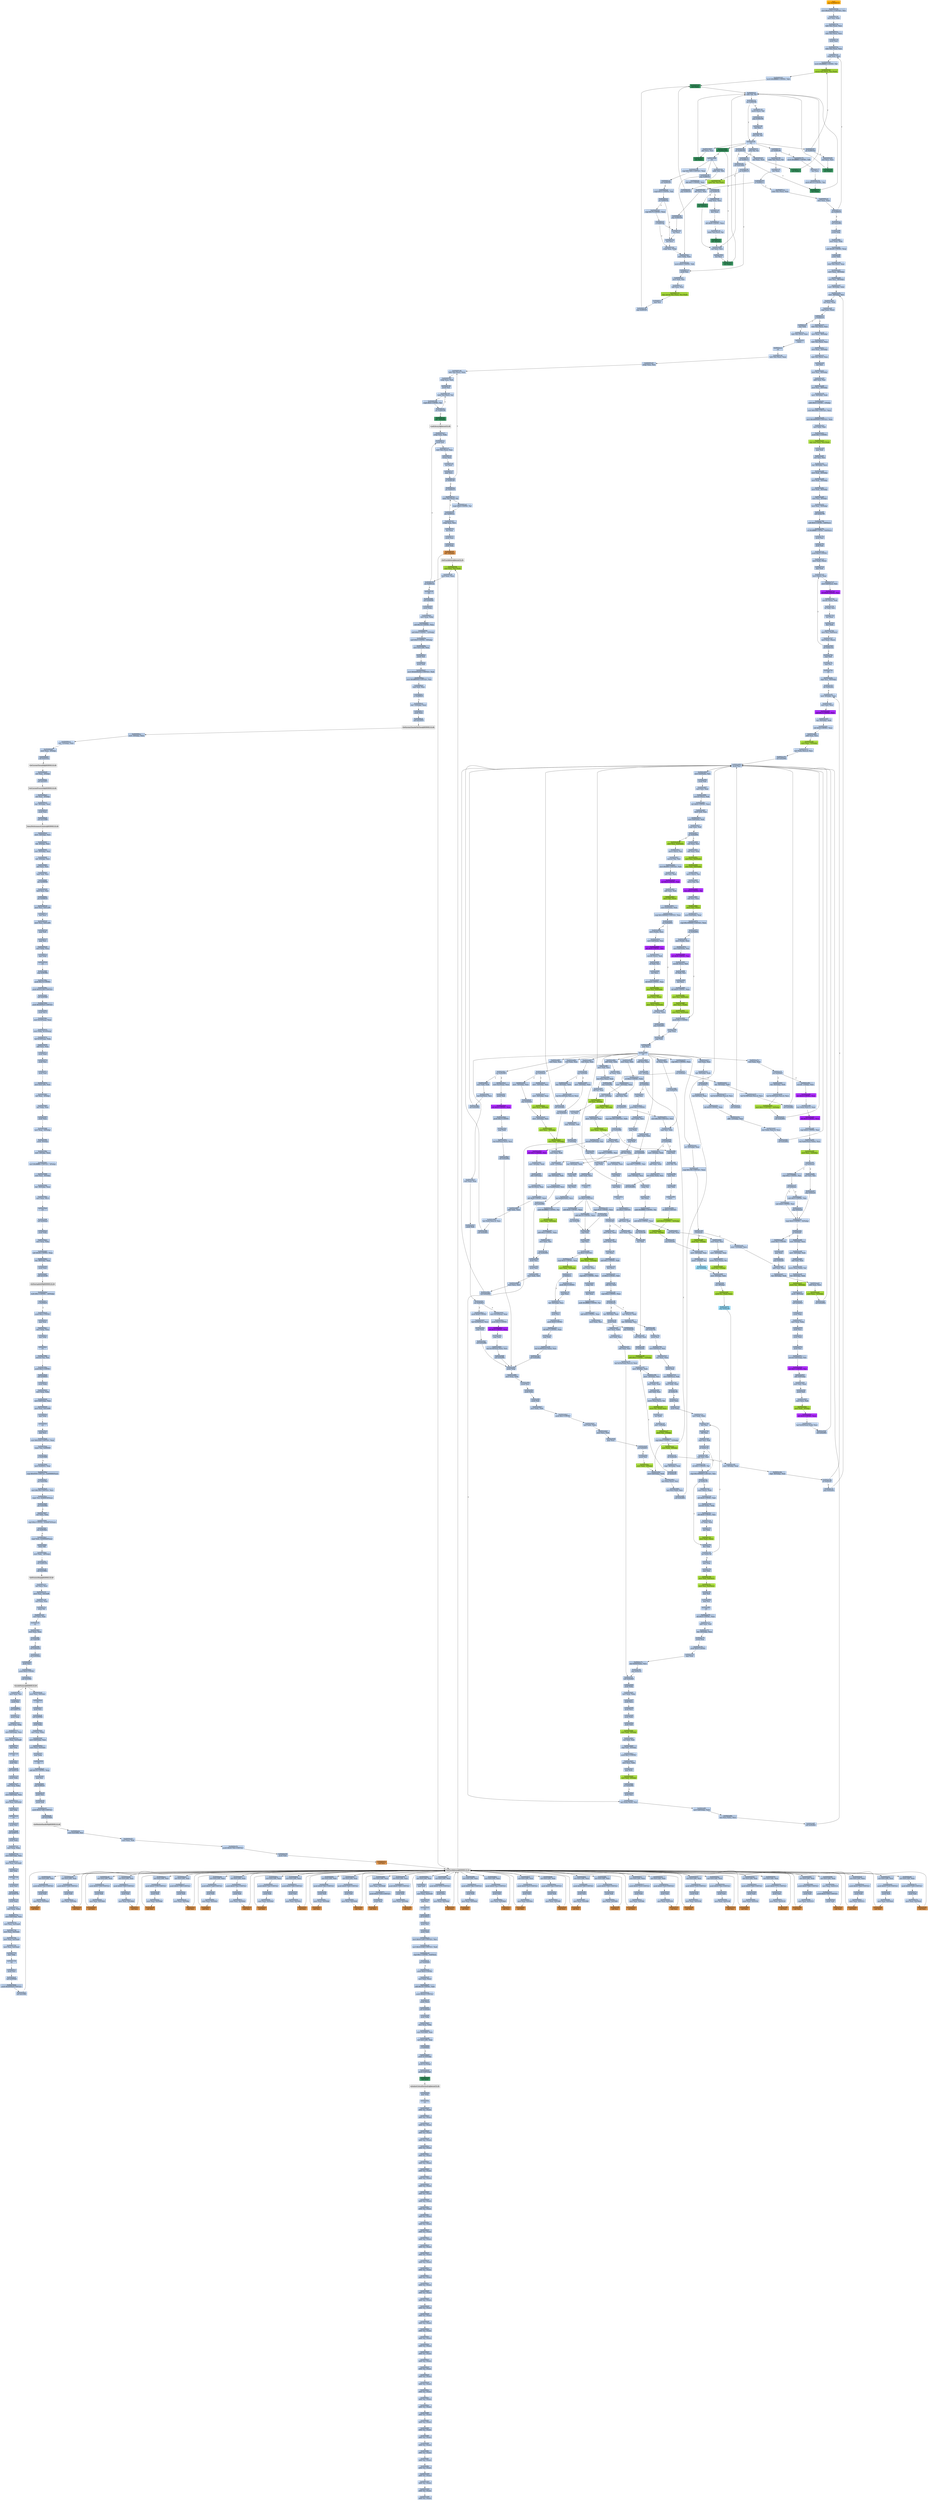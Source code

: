 strict digraph G {
	graph [bgcolor=transparent,
		name=G
	];
	node [color=lightsteelblue,
		fillcolor=lightsteelblue,
		shape=rectangle,
		style=filled
	];
	a0x0042e77djmp_0x00400154	[color=lightgrey,
		fillcolor=orange,
		label="start\njmp 0x00400154"];
	a0x00400154movl_0x42301cUINT32_esi	[label="0x00400154\nmovl $0x42301c<UINT32>, %esi"];
	a0x0042e77djmp_0x00400154 -> a0x00400154movl_0x42301cUINT32_esi	[color="#000000"];
	a0x00400159movl_esi_ebx	[label="0x00400159\nmovl %esi, %ebx"];
	a0x00400154movl_0x42301cUINT32_esi -> a0x00400159movl_esi_ebx	[color="#000000"];
	a0x0040015blodsl_ds_esi__eax	[label="0x0040015b\nlodsl %ds:(%esi), %eax"];
	a0x00400159movl_esi_ebx -> a0x0040015blodsl_ds_esi__eax	[color="#000000"];
	a0x0040015clodsl_ds_esi__eax	[label="0x0040015c\nlodsl %ds:(%esi), %eax"];
	a0x0040015blodsl_ds_esi__eax -> a0x0040015clodsl_ds_esi__eax	[color="#000000"];
	a0x0040015dpushl_eax	[label="0x0040015d\npushl %eax"];
	a0x0040015clodsl_ds_esi__eax -> a0x0040015dpushl_eax	[color="#000000"];
	a0x0040015elodsl_ds_esi__eax	[label="0x0040015e\nlodsl %ds:(%esi), %eax"];
	a0x0040015dpushl_eax -> a0x0040015elodsl_ds_esi__eax	[color="#000000"];
	a0x0040015fxchgl_eax_edi	[label="0x0040015f\nxchgl %eax, %edi"];
	a0x0040015elodsl_ds_esi__eax -> a0x0040015fxchgl_eax_edi	[color="#000000"];
	a0x00400160movb_0xffffff80UINT8_dl	[label="0x00400160\nmovb $0xffffff80<UINT8>, %dl"];
	a0x0040015fxchgl_eax_edi -> a0x00400160movb_0xffffff80UINT8_dl	[color="#000000"];
	a0x00400162movsb_ds_esi__es_edi_	[color=yellowgreen,
		fillcolor=yellowgreen,
		label="0x00400162\nmovsb %ds:(%esi), %es:(%edi)"];
	a0x00400160movb_0xffffff80UINT8_dl -> a0x00400162movsb_ds_esi__es_edi_	[color="#000000"];
	a0x00400163movb_0xffffff80UINT8_dh	[label="0x00400163\nmovb $0xffffff80<UINT8>, %dh"];
	a0x00400162movsb_ds_esi__es_edi_ -> a0x00400163movb_0xffffff80UINT8_dh	[color="#000000"];
	a0x00400165call_ebx_	[color=seagreen,
		fillcolor=seagreen,
		label="0x00400165\ncall (%ebx)"];
	a0x00400163movb_0xffffff80UINT8_dh -> a0x00400165call_ebx_	[color="#000000"];
	a0x0040012caddb_dl_dl	[label="0x0040012c\naddb %dl, %dl"];
	a0x00400165call_ebx_ -> a0x0040012caddb_dl_dl	[color="#000000"];
	a0x0040012ejne_0x40010b	[label="0x0040012e\njne 0x40010b"];
	a0x0040012caddb_dl_dl -> a0x0040012ejne_0x40010b	[color="#000000"];
	a0x00400130movb_esi__dl	[label="0x00400130\nmovb (%esi), %dl"];
	a0x0040012ejne_0x40010b -> a0x00400130movb_esi__dl	[color="#000000",
		label=F];
	a0x0040010bret	[label="0x0040010b\nret"];
	a0x0040012ejne_0x40010b -> a0x0040010bret	[color="#000000",
		label=T];
	a0x00400132jmp_0x400108	[label="0x00400132\njmp 0x400108"];
	a0x00400130movb_esi__dl -> a0x00400132jmp_0x400108	[color="#000000"];
	a0x00400108incl_esi	[label="0x00400108\nincl %esi"];
	a0x00400132jmp_0x400108 -> a0x00400108incl_esi	[color="#000000"];
	a0x00400109adcb_dl_dl	[label="0x00400109\nadcb %dl, %dl"];
	a0x00400108incl_esi -> a0x00400109adcb_dl_dl	[color="#000000"];
	a0x00400109adcb_dl_dl -> a0x0040010bret	[color="#000000"];
	a0x00400167jae_0x400162	[label="0x00400167\njae 0x400162"];
	a0x0040010bret -> a0x00400167jae_0x400162	[color="#000000"];
	a0x0040016djae_0x400185	[label="0x0040016d\njae 0x400185"];
	a0x0040010bret -> a0x0040016djae_0x400185	[color="#000000"];
	a0x00400173jae_0x400196	[label="0x00400173\njae 0x400196"];
	a0x0040010bret -> a0x00400173jae_0x400196	[color="#000000"];
	a0x0040017cadcb_al_al	[label="0x0040017c\nadcb %al, %al"];
	a0x0040010bret -> a0x0040017cadcb_al_al	[color="#000000"];
	a0x00423005adcl_ecx_ecx	[label="0x00423005\nadcl %ecx, %ecx"];
	a0x0040010bret -> a0x00423005adcl_ecx_ecx	[color="#000000"];
	a0x00423009jb_0x00423003	[color=seagreen,
		fillcolor=seagreen,
		label="0x00423009\njb 0x00423003"];
	a0x0040010bret -> a0x00423009jb_0x00423003	[color="#000000"];
	a0x00400167jae_0x400162 -> a0x00400162movsb_ds_esi__es_edi_	[color="#000000",
		label=T];
	a0x00400169xorl_ecx_ecx	[label="0x00400169\nxorl %ecx, %ecx"];
	a0x00400167jae_0x400162 -> a0x00400169xorl_ecx_ecx	[color="#000000",
		label=F];
	a0x0040016bcall_ebx_	[color=seagreen,
		fillcolor=seagreen,
		label="0x0040016b\ncall (%ebx)"];
	a0x00400169xorl_ecx_ecx -> a0x0040016bcall_ebx_	[color="#000000"];
	a0x0040016bcall_ebx_ -> a0x0040012caddb_dl_dl	[color="#000000"];
	a0x0040016fxorl_eax_eax	[label="0x0040016f\nxorl %eax, %eax"];
	a0x0040016djae_0x400185 -> a0x0040016fxorl_eax_eax	[color="#000000",
		label=F];
	a0x00400185call_0x423000	[label="0x00400185\ncall 0x423000"];
	a0x0040016djae_0x400185 -> a0x00400185call_0x423000	[color="#000000",
		label=T];
	a0x00400171call_ebx_	[color=seagreen,
		fillcolor=seagreen,
		label="0x00400171\ncall (%ebx)"];
	a0x0040016fxorl_eax_eax -> a0x00400171call_ebx_	[color="#000000"];
	a0x00400171call_ebx_ -> a0x0040012caddb_dl_dl	[color="#000000"];
	a0x00400175movb_0xffffff80UINT8_dh	[label="0x00400175\nmovb $0xffffff80<UINT8>, %dh"];
	a0x00400173jae_0x400196 -> a0x00400175movb_0xffffff80UINT8_dh	[color="#000000",
		label=F];
	a0x00400196lodsb_ds_esi__al	[label="0x00400196\nlodsb %ds:(%esi), %al"];
	a0x00400173jae_0x400196 -> a0x00400196lodsb_ds_esi__al	[color="#000000",
		label=T];
	a0x00400177incl_ecx	[label="0x00400177\nincl %ecx"];
	a0x00400175movb_0xffffff80UINT8_dh -> a0x00400177incl_ecx	[color="#000000"];
	a0x00400178movb_0x10UINT8_al	[label="0x00400178\nmovb $0x10<UINT8>, %al"];
	a0x00400177incl_ecx -> a0x00400178movb_0x10UINT8_al	[color="#000000"];
	a0x0040017acall_ebx_	[color=seagreen,
		fillcolor=seagreen,
		label="0x0040017a\ncall (%ebx)"];
	a0x00400178movb_0x10UINT8_al -> a0x0040017acall_ebx_	[color="#000000"];
	a0x0040017acall_ebx_ -> a0x0040012caddb_dl_dl	[color="#000000"];
	a0x0040017ejae_0x40017a	[label="0x0040017e\njae 0x40017a"];
	a0x0040017cadcb_al_al -> a0x0040017ejae_0x40017a	[color="#000000"];
	a0x0040017ejae_0x40017a -> a0x0040017acall_ebx_	[color="#000000",
		label=T];
	a0x00400180jne_0x4001c0	[label="0x00400180\njne 0x4001c0"];
	a0x0040017ejae_0x40017a -> a0x00400180jne_0x4001c0	[color="#000000",
		label=F];
	a0x00400182stosb_al_es_edi_	[color=yellowgreen,
		fillcolor=yellowgreen,
		label="0x00400182\nstosb %al, %es:(%edi)"];
	a0x00400180jne_0x4001c0 -> a0x00400182stosb_al_es_edi_	[color="#000000",
		label=F];
	a0x004001c0pushl_esi	[label="0x004001c0\npushl %esi"];
	a0x00400180jne_0x4001c0 -> a0x004001c0pushl_esi	[color="#000000",
		label=T];
	a0x00400183jmp_0x400165	[label="0x00400183\njmp 0x400165"];
	a0x00400182stosb_al_es_edi_ -> a0x00400183jmp_0x400165	[color="#000000"];
	a0x00400183jmp_0x400165 -> a0x00400165call_ebx_	[color="#000000"];
	a0x004001c1movl_edi_esi	[label="0x004001c1\nmovl %edi, %esi"];
	a0x004001c0pushl_esi -> a0x004001c1movl_edi_esi	[color="#000000"];
	a0x004001c3subl_eax_esi	[label="0x004001c3\nsubl %eax, %esi"];
	a0x004001c1movl_edi_esi -> a0x004001c3subl_eax_esi	[color="#000000"];
	a0x004001c5repz_movsb_ds_esi__es_edi_	[color=yellowgreen,
		fillcolor=yellowgreen,
		label="0x004001c5\nrepz movsb %ds:(%esi), %es:(%edi)"];
	a0x004001c3subl_eax_esi -> a0x004001c5repz_movsb_ds_esi__es_edi_	[color="#000000"];
	a0x004001c7popl_esi	[label="0x004001c7\npopl %esi"];
	a0x004001c5repz_movsb_ds_esi__es_edi_ -> a0x004001c7popl_esi	[color="#000000"];
	a0x004001c8jmp_0x400165	[label="0x004001c8\njmp 0x400165"];
	a0x004001c7popl_esi -> a0x004001c8jmp_0x400165	[color="#000000"];
	a0x004001c8jmp_0x400165 -> a0x00400165call_ebx_	[color="#000000"];
	a0x00423000xorl_ecx_ecx	[label="0x00423000\nxorl %ecx, %ecx"];
	a0x00400185call_0x423000 -> a0x00423000xorl_ecx_ecx	[color="#000000"];
	a0x00423002incl_ecx	[label="0x00423002\nincl %ecx"];
	a0x00423000xorl_ecx_ecx -> a0x00423002incl_ecx	[color="#000000"];
	a0x00423003call_ebx_	[color=seagreen,
		fillcolor=seagreen,
		label="0x00423003\ncall (%ebx)"];
	a0x00423002incl_ecx -> a0x00423003call_ebx_	[color="#000000"];
	a0x00423003call_ebx_ -> a0x0040012caddb_dl_dl	[color="#000000"];
	a0x00423007call_ebx_	[color=seagreen,
		fillcolor=seagreen,
		label="0x00423007\ncall (%ebx)"];
	a0x00423005adcl_ecx_ecx -> a0x00423007call_ebx_	[color="#000000"];
	a0x00423007call_ebx_ -> a0x0040012caddb_dl_dl	[color="#000000"];
	a0x00423009jb_0x00423003 -> a0x00423003call_ebx_	[color="#000000",
		label=T];
	a0x0042300bret	[label="0x0042300b\nret"];
	a0x00423009jb_0x00423003 -> a0x0042300bret	[color="#000000",
		label=F];
	a0x0040018aaddb_dh_dh	[label="0x0040018a\naddb %dh, %dh"];
	a0x0042300bret -> a0x0040018aaddb_dh_dh	[color="#000000"];
	a0x004001a8cmpl_0x7d00UINT32_eax	[label="0x004001a8\ncmpl $0x7d00<UINT32>, %eax"];
	a0x0042300bret -> a0x004001a8cmpl_0x7d00UINT32_eax	[color="#000000"];
	a0x00400194jmp_0x4001bc	[label="0x00400194\njmp 0x4001bc"];
	a0x0042300bret -> a0x00400194jmp_0x4001bc	[color="#000000"];
	a0x0040018csbbl_0x1UINT8_ecx	[label="0x0040018c\nsbbl $0x1<UINT8>, %ecx"];
	a0x0040018aaddb_dh_dh -> a0x0040018csbbl_0x1UINT8_ecx	[color="#000000"];
	a0x0040018fjne_0x40019f	[label="0x0040018f\njne 0x40019f"];
	a0x0040018csbbl_0x1UINT8_ecx -> a0x0040018fjne_0x40019f	[color="#000000"];
	a0x0040019fxchgl_eax_ecx	[label="0x0040019f\nxchgl %eax, %ecx"];
	a0x0040018fjne_0x40019f -> a0x0040019fxchgl_eax_ecx	[color="#000000",
		label=T];
	a0x00400191call__4ebx_	[color=seagreen,
		fillcolor=seagreen,
		label="0x00400191\ncall -4(%ebx)"];
	a0x0040018fjne_0x40019f -> a0x00400191call__4ebx_	[color="#000000",
		label=F];
	a0x004001a0decl_eax	[label="0x004001a0\ndecl %eax"];
	a0x0040019fxchgl_eax_ecx -> a0x004001a0decl_eax	[color="#000000"];
	a0x004001a1shll_0x8UINT8_eax	[label="0x004001a1\nshll $0x8<UINT8>, %eax"];
	a0x004001a0decl_eax -> a0x004001a1shll_0x8UINT8_eax	[color="#000000"];
	a0x004001a4lodsb_ds_esi__al	[label="0x004001a4\nlodsb %ds:(%esi), %al"];
	a0x004001a1shll_0x8UINT8_eax -> a0x004001a4lodsb_ds_esi__al	[color="#000000"];
	a0x004001a5call__4ebx_	[color=seagreen,
		fillcolor=seagreen,
		label="0x004001a5\ncall -4(%ebx)"];
	a0x004001a4lodsb_ds_esi__al -> a0x004001a5call__4ebx_	[color="#000000"];
	a0x004001a5call__4ebx_ -> a0x00423000xorl_ecx_ecx	[color="#000000"];
	a0x004001adjae_0x4001b9	[label="0x004001ad\njae 0x4001b9"];
	a0x004001a8cmpl_0x7d00UINT32_eax -> a0x004001adjae_0x4001b9	[color="#000000"];
	a0x004001afcmpb_0x5UINT8_ah	[label="0x004001af\ncmpb $0x5<UINT8>, %ah"];
	a0x004001adjae_0x4001b9 -> a0x004001afcmpb_0x5UINT8_ah	[color="#000000",
		label=F];
	a0x004001b2jae_0x4001ba	[label="0x004001b2\njae 0x4001ba"];
	a0x004001afcmpb_0x5UINT8_ah -> a0x004001b2jae_0x4001ba	[color="#000000"];
	a0x004001b4cmpl_0x7fUINT8_eax	[label="0x004001b4\ncmpl $0x7f<UINT8>, %eax"];
	a0x004001b2jae_0x4001ba -> a0x004001b4cmpl_0x7fUINT8_eax	[color="#000000",
		label=F];
	a0x004001baincl_ecx	[label="0x004001ba\nincl %ecx"];
	a0x004001b2jae_0x4001ba -> a0x004001baincl_ecx	[color="#000000",
		label=T];
	a0x004001b7ja_0x4001bb	[label="0x004001b7\nja 0x4001bb"];
	a0x004001b4cmpl_0x7fUINT8_eax -> a0x004001b7ja_0x4001bb	[color="#000000"];
	a0x004001b9incl_ecx	[label="0x004001b9\nincl %ecx"];
	a0x004001b7ja_0x4001bb -> a0x004001b9incl_ecx	[color="#000000",
		label=F];
	a0x004001bbxchgl_eax_ebp	[label="0x004001bb\nxchgl %eax, %ebp"];
	a0x004001b7ja_0x4001bb -> a0x004001bbxchgl_eax_ebp	[color="#000000",
		label=T];
	a0x004001b9incl_ecx -> a0x004001baincl_ecx	[color="#000000"];
	a0x004001baincl_ecx -> a0x004001bbxchgl_eax_ebp	[color="#000000"];
	a0x004001bcmovl_ebp_eax	[label="0x004001bc\nmovl %ebp, %eax"];
	a0x004001bbxchgl_eax_ebp -> a0x004001bcmovl_ebp_eax	[color="#000000"];
	a0x004001bemovb_0x0UINT8_dh	[label="0x004001be\nmovb $0x0<UINT8>, %dh"];
	a0x004001bcmovl_ebp_eax -> a0x004001bemovb_0x0UINT8_dh	[color="#000000"];
	a0x004001bemovb_0x0UINT8_dh -> a0x004001c0pushl_esi	[color="#000000"];
	a0x00400197shrl_eax	[label="0x00400197\nshrl %eax"];
	a0x00400196lodsb_ds_esi__al -> a0x00400197shrl_eax	[color="#000000"];
	a0x00400199je_0x4001ca	[label="0x00400199\nje 0x4001ca"];
	a0x00400197shrl_eax -> a0x00400199je_0x4001ca	[color="#000000"];
	a0x0040019badcl_ecx_ecx	[label="0x0040019b\nadcl %ecx, %ecx"];
	a0x00400199je_0x4001ca -> a0x0040019badcl_ecx_ecx	[color="#000000",
		label=F];
	a0x004001calodsl_ds_esi__eax	[label="0x004001ca\nlodsl %ds:(%esi), %eax"];
	a0x00400199je_0x4001ca -> a0x004001calodsl_ds_esi__eax	[color="#000000",
		label=T];
	a0x0040019djmp_0x4001b9	[label="0x0040019d\njmp 0x4001b9"];
	a0x0040019badcl_ecx_ecx -> a0x0040019djmp_0x4001b9	[color="#000000"];
	a0x0040019djmp_0x4001b9 -> a0x004001b9incl_ecx	[color="#000000"];
	a0x00400191call__4ebx_ -> a0x00423000xorl_ecx_ecx	[color="#000000"];
	a0x00400194jmp_0x4001bc -> a0x004001bcmovl_ebp_eax	[color="#000000"];
	a0x004001cbtestl_eax_eax	[label="0x004001cb\ntestl %eax, %eax"];
	a0x004001calodsl_ds_esi__eax -> a0x004001cbtestl_eax_eax	[color="#000000"];
	a0x004001cdjne_0x40015f	[label="0x004001cd\njne 0x40015f"];
	a0x004001cbtestl_eax_eax -> a0x004001cdjne_0x40015f	[color="#000000"];
	a0x004001cdjne_0x40015f -> a0x0040015fxchgl_eax_edi	[color="#000000",
		label=T];
	a0x004001cfcall_0x42e9f9	[label="0x004001cf\ncall 0x42e9f9"];
	a0x004001cdjne_0x40015f -> a0x004001cfcall_0x42e9f9	[color="#000000",
		label=F];
	a0x0042e9f9pushl_ebp	[label="0x0042e9f9\npushl %ebp"];
	a0x004001cfcall_0x42e9f9 -> a0x0042e9f9pushl_ebp	[color="#000000"];
	a0x0042e9famovl_esp_ebp	[label="0x0042e9fa\nmovl %esp, %ebp"];
	a0x0042e9f9pushl_ebp -> a0x0042e9famovl_esp_ebp	[color="#000000"];
	a0x0042e9fcsubl_0x40UINT8_esp	[label="0x0042e9fc\nsubl $0x40<UINT8>, %esp"];
	a0x0042e9famovl_esp_ebp -> a0x0042e9fcsubl_0x40UINT8_esp	[color="#000000"];
	a0x0042e9ffpushl_ebx	[label="0x0042e9ff\npushl %ebx"];
	a0x0042e9fcsubl_0x40UINT8_esp -> a0x0042e9ffpushl_ebx	[color="#000000"];
	a0x0042ea00lodsl_ds_esi__eax	[label="0x0042ea00\nlodsl %ds:(%esi), %eax"];
	a0x0042e9ffpushl_ebx -> a0x0042ea00lodsl_ds_esi__eax	[color="#000000"];
	a0x0042ea01movl_eax__40ebp_	[label="0x0042ea01\nmovl %eax, -40(%ebp)"];
	a0x0042ea00lodsl_ds_esi__eax -> a0x0042ea01movl_eax__40ebp_	[color="#000000"];
	a0x0042ea04movl_esi__28ebp_	[label="0x0042ea04\nmovl %esi, -28(%ebp)"];
	a0x0042ea01movl_eax__40ebp_ -> a0x0042ea04movl_esi__28ebp_	[color="#000000"];
	a0x0042ea07movl__40ebp__ebx	[label="0x0042ea07\nmovl -40(%ebp), %ebx"];
	a0x0042ea04movl_esi__28ebp_ -> a0x0042ea07movl__40ebp__ebx	[color="#000000"];
	a0x0042ea0amovl__28ebp__esi	[label="0x0042ea0a\nmovl -28(%ebp), %esi"];
	a0x0042ea07movl__40ebp__ebx -> a0x0042ea0amovl__28ebp__esi	[color="#000000"];
	a0x0042ea0dxorl_eax_eax	[label="0x0042ea0d\nxorl %eax, %eax"];
	a0x0042ea0amovl__28ebp__esi -> a0x0042ea0dxorl_eax_eax	[color="#000000"];
	a0x0042ea0fcmpl_eax_esi_	[label="0x0042ea0f\ncmpl %eax, (%esi)"];
	a0x0042ea0dxorl_eax_eax -> a0x0042ea0fcmpl_eax_esi_	[color="#000000"];
	a0x0042ea11je_0x42ecc9	[label="0x0042ea11\nje 0x42ecc9"];
	a0x0042ea0fcmpl_eax_esi_ -> a0x0042ea11je_0x42ecc9	[color="#000000"];
	a0x0042ea17lodsl_ds_esi__eax	[label="0x0042ea17\nlodsl %ds:(%esi), %eax"];
	a0x0042ea11je_0x42ecc9 -> a0x0042ea17lodsl_ds_esi__eax	[color="#000000",
		label=F];
	a0x0042ecc9popl_ebx	[label="0x0042ecc9\npopl %ebx"];
	a0x0042ea11je_0x42ecc9 -> a0x0042ecc9popl_ebx	[color="#000000",
		label=T];
	a0x0042ea18movl_eax__40ebp_	[label="0x0042ea18\nmovl %eax, -40(%ebp)"];
	a0x0042ea17lodsl_ds_esi__eax -> a0x0042ea18movl_eax__40ebp_	[color="#000000"];
	a0x0042ea1blodsl_ds_esi__eax	[label="0x0042ea1b\nlodsl %ds:(%esi), %eax"];
	a0x0042ea18movl_eax__40ebp_ -> a0x0042ea1blodsl_ds_esi__eax	[color="#000000"];
	a0x0042ea1cmovl_eax__24ebp_	[label="0x0042ea1c\nmovl %eax, -24(%ebp)"];
	a0x0042ea1blodsl_ds_esi__eax -> a0x0042ea1cmovl_eax__24ebp_	[color="#000000"];
	a0x0042ea1flodsl_ds_esi__eax	[label="0x0042ea1f\nlodsl %ds:(%esi), %eax"];
	a0x0042ea1cmovl_eax__24ebp_ -> a0x0042ea1flodsl_ds_esi__eax	[color="#000000"];
	a0x0042ea20incl_esi	[label="0x0042ea20\nincl %esi"];
	a0x0042ea1flodsl_ds_esi__eax -> a0x0042ea20incl_esi	[color="#000000"];
	a0x0042ea21movl_esi__44ebp_	[label="0x0042ea21\nmovl %esi, -44(%ebp)"];
	a0x0042ea20incl_esi -> a0x0042ea21movl_esi__44ebp_	[color="#000000"];
	a0x0042ea24addl_eax_esi	[label="0x0042ea24\naddl %eax, %esi"];
	a0x0042ea21movl_esi__44ebp_ -> a0x0042ea24addl_eax_esi	[color="#000000"];
	a0x0042ea26movl_esi__28ebp_	[label="0x0042ea26\nmovl %esi, -28(%ebp)"];
	a0x0042ea24addl_eax_esi -> a0x0042ea26movl_esi__28ebp_	[color="#000000"];
	a0x0042ea29movl__44ebp__edx	[label="0x0042ea29\nmovl -44(%ebp), %edx"];
	a0x0042ea26movl_esi__28ebp_ -> a0x0042ea29movl__44ebp__edx	[color="#000000"];
	a0x0042ea2candb_0x0UINT8__1ebp_	[label="0x0042ea2c\nandb $0x0<UINT8>, -1(%ebp)"];
	a0x0042ea29movl__44ebp__edx -> a0x0042ea2candb_0x0UINT8__1ebp_	[color="#000000"];
	a0x0042ea30movl_0x1b9bUINT32_ecx	[label="0x0042ea30\nmovl $0x1b9b<UINT32>, %ecx"];
	a0x0042ea2candb_0x0UINT8__1ebp_ -> a0x0042ea30movl_0x1b9bUINT32_ecx	[color="#000000"];
	a0x0042ea35movl_0x4000400UINT32_eax	[label="0x0042ea35\nmovl $0x4000400<UINT32>, %eax"];
	a0x0042ea30movl_0x1b9bUINT32_ecx -> a0x0042ea35movl_0x4000400UINT32_eax	[color="#000000"];
	a0x0042ea3amovl_ebx_edi	[label="0x0042ea3a\nmovl %ebx, %edi"];
	a0x0042ea35movl_0x4000400UINT32_eax -> a0x0042ea3amovl_ebx_edi	[color="#000000"];
	a0x0042ea3cpushl_0x1UINT8	[label="0x0042ea3c\npushl $0x1<UINT8>"];
	a0x0042ea3amovl_ebx_edi -> a0x0042ea3cpushl_0x1UINT8	[color="#000000"];
	a0x0042ea3erepz_stosl_eax_es_edi_	[color=yellowgreen,
		fillcolor=yellowgreen,
		label="0x0042ea3e\nrepz stosl %eax, %es:(%edi)"];
	a0x0042ea3cpushl_0x1UINT8 -> a0x0042ea3erepz_stosl_eax_es_edi_	[color="#000000"];
	a0x0042ea40popl_edi	[label="0x0042ea40\npopl %edi"];
	a0x0042ea3erepz_stosl_eax_es_edi_ -> a0x0042ea40popl_edi	[color="#000000"];
	a0x0042ea41xorl_esi_esi	[label="0x0042ea41\nxorl %esi, %esi"];
	a0x0042ea40popl_edi -> a0x0042ea41xorl_esi_esi	[color="#000000"];
	a0x0042ea43leal__64ebp__ecx	[label="0x0042ea43\nleal -64(%ebp), %ecx"];
	a0x0042ea41xorl_esi_esi -> a0x0042ea43leal__64ebp__ecx	[color="#000000"];
	a0x0042ea46movl_edi__20ebp_	[label="0x0042ea46\nmovl %edi, -20(%ebp)"];
	a0x0042ea43leal__64ebp__ecx -> a0x0042ea46movl_edi__20ebp_	[color="#000000"];
	a0x0042ea49movl_edi__16ebp_	[label="0x0042ea49\nmovl %edi, -16(%ebp)"];
	a0x0042ea46movl_edi__20ebp_ -> a0x0042ea49movl_edi__16ebp_	[color="#000000"];
	a0x0042ea4cmovl_edi__36ebp_	[label="0x0042ea4c\nmovl %edi, -36(%ebp)"];
	a0x0042ea49movl_edi__16ebp_ -> a0x0042ea4cmovl_edi__36ebp_	[color="#000000"];
	a0x0042ea4fmovl_esi__8ebp_	[label="0x0042ea4f\nmovl %esi, -8(%ebp)"];
	a0x0042ea4cmovl_edi__36ebp_ -> a0x0042ea4fmovl_esi__8ebp_	[color="#000000"];
	a0x0042ea52movl_esi__32ebp_	[label="0x0042ea52\nmovl %esi, -32(%ebp)"];
	a0x0042ea4fmovl_esi__8ebp_ -> a0x0042ea52movl_esi__32ebp_	[color="#000000"];
	a0x0042ea55call_0x42e796	[label="0x0042ea55\ncall 0x42e796"];
	a0x0042ea52movl_esi__32ebp_ -> a0x0042ea55call_0x42e796	[color="#000000"];
	a0x0042e796andl_0x0UINT8_0x8ecx_	[label="0x0042e796\nandl $0x0<UINT8>, 0x8(%ecx)"];
	a0x0042ea55call_0x42e796 -> a0x0042e796andl_0x0UINT8_0x8ecx_	[color="#000000"];
	a0x0042e79aorl_0xffffffffUINT8_0x4ecx_	[label="0x0042e79a\norl $0xffffffff<UINT8>, 0x4(%ecx)"];
	a0x0042e796andl_0x0UINT8_0x8ecx_ -> a0x0042e79aorl_0xffffffffUINT8_0x4ecx_	[color="#000000"];
	a0x0042e79epushl_esi	[label="0x0042e79e\npushl %esi"];
	a0x0042e79aorl_0xffffffffUINT8_0x4ecx_ -> a0x0042e79epushl_esi	[color="#000000"];
	a0x0042e79fpushl_edi	[label="0x0042e79f\npushl %edi"];
	a0x0042e79epushl_esi -> a0x0042e79fpushl_edi	[color="#000000"];
	a0x0042e7a0pushl_0x5UINT8	[label="0x0042e7a0\npushl $0x5<UINT8>"];
	a0x0042e79fpushl_edi -> a0x0042e7a0pushl_0x5UINT8	[color="#000000"];
	a0x0042e7a2movl_edx_ecx_	[label="0x0042e7a2\nmovl %edx, (%ecx)"];
	a0x0042e7a0pushl_0x5UINT8 -> a0x0042e7a2movl_edx_ecx_	[color="#000000"];
	a0x0042e7a4popl_edx	[label="0x0042e7a4\npopl %edx"];
	a0x0042e7a2movl_edx_ecx_ -> a0x0042e7a4popl_edx	[color="#000000"];
	a0x0042e7a5movl_ecx__eax	[label="0x0042e7a5\nmovl (%ecx), %eax"];
	a0x0042e7a4popl_edx -> a0x0042e7a5movl_ecx__eax	[color="#000000"];
	a0x0042e7a7movl_0x8ecx__esi	[label="0x0042e7a7\nmovl 0x8(%ecx), %esi"];
	a0x0042e7a5movl_ecx__eax -> a0x0042e7a7movl_0x8ecx__esi	[color="#000000"];
	a0x0042e7aashll_0x8UINT8_esi	[color=purple,
		fillcolor=purple,
		label="0x0042e7aa\nshll $0x8<UINT8>, %esi"];
	a0x0042e7a7movl_0x8ecx__esi -> a0x0042e7aashll_0x8UINT8_esi	[color="#000000"];
	a0x0042e7admovzbl_eax__edi	[label="0x0042e7ad\nmovzbl (%eax), %edi"];
	a0x0042e7aashll_0x8UINT8_esi -> a0x0042e7admovzbl_eax__edi	[color="#000000"];
	a0x0042e7b0orl_edi_esi	[label="0x0042e7b0\norl %edi, %esi"];
	a0x0042e7admovzbl_eax__edi -> a0x0042e7b0orl_edi_esi	[color="#000000"];
	a0x0042e7b2incl_eax	[label="0x0042e7b2\nincl %eax"];
	a0x0042e7b0orl_edi_esi -> a0x0042e7b2incl_eax	[color="#000000"];
	a0x0042e7b3decl_edx	[label="0x0042e7b3\ndecl %edx"];
	a0x0042e7b2incl_eax -> a0x0042e7b3decl_edx	[color="#000000"];
	a0x0042e7b4movl_esi_0x8ecx_	[label="0x0042e7b4\nmovl %esi, 0x8(%ecx)"];
	a0x0042e7b3decl_edx -> a0x0042e7b4movl_esi_0x8ecx_	[color="#000000"];
	a0x0042e7b7movl_eax_ecx_	[label="0x0042e7b7\nmovl %eax, (%ecx)"];
	a0x0042e7b4movl_esi_0x8ecx_ -> a0x0042e7b7movl_eax_ecx_	[color="#000000"];
	a0x0042e7b9jne_0x42e7a5	[label="0x0042e7b9\njne 0x42e7a5"];
	a0x0042e7b7movl_eax_ecx_ -> a0x0042e7b9jne_0x42e7a5	[color="#000000"];
	a0x0042e7b9jne_0x42e7a5 -> a0x0042e7a5movl_ecx__eax	[color="#000000",
		label=T];
	a0x0042e7bbpopl_edi	[label="0x0042e7bb\npopl %edi"];
	a0x0042e7b9jne_0x42e7a5 -> a0x0042e7bbpopl_edi	[color="#000000",
		label=F];
	a0x0042e7bcpopl_esi	[label="0x0042e7bc\npopl %esi"];
	a0x0042e7bbpopl_edi -> a0x0042e7bcpopl_esi	[color="#000000"];
	a0x0042e7bdret	[label="0x0042e7bd\nret"];
	a0x0042e7bcpopl_esi -> a0x0042e7bdret	[color="#000000"];
	a0x0042ea5acmpl_esi__40ebp_	[label="0x0042ea5a\ncmpl %esi, -40(%ebp)"];
	a0x0042e7bdret -> a0x0042ea5acmpl_esi__40ebp_	[color="#000000"];
	a0x0042ea5djbe_0x42ea0a	[label="0x0042ea5d\njbe 0x42ea0a"];
	a0x0042ea5acmpl_esi__40ebp_ -> a0x0042ea5djbe_0x42ea0a	[color="#000000"];
	a0x0042ea5fmovl__8ebp__eax	[label="0x0042ea5f\nmovl -8(%ebp), %eax"];
	a0x0042ea5djbe_0x42ea0a -> a0x0042ea5fmovl__8ebp__eax	[color="#000000",
		label=F];
	a0x0042ea62movl_esi_ecx	[label="0x0042ea62\nmovl %esi, %ecx"];
	a0x0042ea5fmovl__8ebp__eax -> a0x0042ea62movl_esi_ecx	[color="#000000"];
	a0x0042ea64andl_0x3UINT8_eax	[color=purple,
		fillcolor=purple,
		label="0x0042ea64\nandl $0x3<UINT8>, %eax"];
	a0x0042ea62movl_esi_ecx -> a0x0042ea64andl_0x3UINT8_eax	[color="#000000"];
	a0x0042ea67leal__64ebp__edx	[label="0x0042ea67\nleal -64(%ebp), %edx"];
	a0x0042ea64andl_0x3UINT8_eax -> a0x0042ea67leal__64ebp__edx	[color="#000000"];
	a0x0042ea6ashll_0x4UINT8_ecx	[label="0x0042ea6a\nshll $0x4<UINT8>, %ecx"];
	a0x0042ea67leal__64ebp__edx -> a0x0042ea6ashll_0x4UINT8_ecx	[color="#000000"];
	a0x0042ea6daddl_eax_ecx	[label="0x0042ea6d\naddl %eax, %ecx"];
	a0x0042ea6ashll_0x4UINT8_ecx -> a0x0042ea6daddl_eax_ecx	[color="#000000"];
	a0x0042ea6fmovl_eax__12ebp_	[color=yellowgreen,
		fillcolor=yellowgreen,
		label="0x0042ea6f\nmovl %eax, -12(%ebp)"];
	a0x0042ea6daddl_eax_ecx -> a0x0042ea6fmovl_eax__12ebp_	[color="#000000"];
	a0x0042ea72leal_ebxecx2__ecx	[label="0x0042ea72\nleal (%ebx,%ecx,2), %ecx"];
	a0x0042ea6fmovl_eax__12ebp_ -> a0x0042ea72leal_ebxecx2__ecx	[color="#000000"];
	a0x0042ea75call_0x42e802	[label="0x0042ea75\ncall 0x42e802"];
	a0x0042ea72leal_ebxecx2__ecx -> a0x0042ea75call_0x42e802	[color="#000000"];
	a0x0042e802pushl_esi	[label="0x0042e802\npushl %esi"];
	a0x0042ea75call_0x42e802 -> a0x0042e802pushl_esi	[color="#000000"];
	a0x0042e803movl_0x4edx__esi	[label="0x0042e803\nmovl 0x4(%edx), %esi"];
	a0x0042e802pushl_esi -> a0x0042e803movl_0x4edx__esi	[color="#000000"];
	a0x0042e806pushl_edi	[label="0x0042e806\npushl %edi"];
	a0x0042e803movl_0x4edx__esi -> a0x0042e806pushl_edi	[color="#000000"];
	a0x0042e807movl_esi_eax	[label="0x0042e807\nmovl %esi, %eax"];
	a0x0042e806pushl_edi -> a0x0042e807movl_esi_eax	[color="#000000"];
	a0x0042e809movzwl_ecx__edi	[label="0x0042e809\nmovzwl (%ecx), %edi"];
	a0x0042e807movl_esi_eax -> a0x0042e809movzwl_ecx__edi	[color="#000000"];
	a0x0042e80cshrl_0xbUINT8_eax	[label="0x0042e80c\nshrl $0xb<UINT8>, %eax"];
	a0x0042e809movzwl_ecx__edi -> a0x0042e80cshrl_0xbUINT8_eax	[color="#000000"];
	a0x0042e80fimull_edi_eax	[label="0x0042e80f\nimull %edi, %eax"];
	a0x0042e80cshrl_0xbUINT8_eax -> a0x0042e80fimull_edi_eax	[color="#000000"];
	a0x0042e812movl_0x8edx__edi	[label="0x0042e812\nmovl 0x8(%edx), %edi"];
	a0x0042e80fimull_edi_eax -> a0x0042e812movl_0x8edx__edi	[color="#000000"];
	a0x0042e815cmpl_eax_edi	[label="0x0042e815\ncmpl %eax, %edi"];
	a0x0042e812movl_0x8edx__edi -> a0x0042e815cmpl_eax_edi	[color="#000000"];
	a0x0042e817jae_0x42e858	[label="0x0042e817\njae 0x42e858"];
	a0x0042e815cmpl_eax_edi -> a0x0042e817jae_0x42e858	[color="#000000"];
	a0x0042e819movl_eax_0x4edx_	[color=yellowgreen,
		fillcolor=yellowgreen,
		label="0x0042e819\nmovl %eax, 0x4(%edx)"];
	a0x0042e817jae_0x42e858 -> a0x0042e819movl_eax_0x4edx_	[color="#000000",
		label=F];
	a0x0042e858subl_eax_esi	[label="0x0042e858\nsubl %eax, %esi"];
	a0x0042e817jae_0x42e858 -> a0x0042e858subl_eax_esi	[color="#000000",
		label=T];
	a0x0042e81cmovw_ecx__ax	[label="0x0042e81c\nmovw (%ecx), %ax"];
	a0x0042e819movl_eax_0x4edx_ -> a0x0042e81cmovw_ecx__ax	[color="#000000"];
	a0x0042e81fmovzwl_ax_esi	[label="0x0042e81f\nmovzwl %ax, %esi"];
	a0x0042e81cmovw_ecx__ax -> a0x0042e81fmovzwl_ax_esi	[color="#000000"];
	a0x0042e822movl_0x800UINT32_edi	[label="0x0042e822\nmovl $0x800<UINT32>, %edi"];
	a0x0042e81fmovzwl_ax_esi -> a0x0042e822movl_0x800UINT32_edi	[color="#000000"];
	a0x0042e827subl_esi_edi	[label="0x0042e827\nsubl %esi, %edi"];
	a0x0042e822movl_0x800UINT32_edi -> a0x0042e827subl_esi_edi	[color="#000000"];
	a0x0042e829sarl_0x5UINT8_edi	[color=purple,
		fillcolor=purple,
		label="0x0042e829\nsarl $0x5<UINT8>, %edi"];
	a0x0042e827subl_esi_edi -> a0x0042e829sarl_0x5UINT8_edi	[color="#000000"];
	a0x0042e82caddl_eax_edi	[label="0x0042e82c\naddl %eax, %edi"];
	a0x0042e829sarl_0x5UINT8_edi -> a0x0042e82caddl_eax_edi	[color="#000000"];
	a0x0042e82emovw_di_ecx_	[color=yellowgreen,
		fillcolor=yellowgreen,
		label="0x0042e82e\nmovw %di, (%ecx)"];
	a0x0042e82caddl_eax_edi -> a0x0042e82emovw_di_ecx_	[color="#000000"];
	a0x0042e831movl_0x4edx__eax	[label="0x0042e831\nmovl 0x4(%edx), %eax"];
	a0x0042e82emovw_di_ecx_ -> a0x0042e831movl_0x4edx__eax	[color="#000000"];
	a0x0042e834cmpl_0x1000000UINT32_eax	[label="0x0042e834\ncmpl $0x1000000<UINT32>, %eax"];
	a0x0042e831movl_0x4edx__eax -> a0x0042e834cmpl_0x1000000UINT32_eax	[color="#000000"];
	a0x0042e839jae_0x42e854	[label="0x0042e839\njae 0x42e854"];
	a0x0042e834cmpl_0x1000000UINT32_eax -> a0x0042e839jae_0x42e854	[color="#000000"];
	a0x0042e854xorl_eax_eax	[label="0x0042e854\nxorl %eax, %eax"];
	a0x0042e839jae_0x42e854 -> a0x0042e854xorl_eax_eax	[color="#000000",
		label=T];
	a0x0042e83bmovl_edx__ecx	[label="0x0042e83b\nmovl (%edx), %ecx"];
	a0x0042e839jae_0x42e854 -> a0x0042e83bmovl_edx__ecx	[color="#000000",
		label=F];
	a0x0042e856jmp_0x42e897	[label="0x0042e856\njmp 0x42e897"];
	a0x0042e854xorl_eax_eax -> a0x0042e856jmp_0x42e897	[color="#000000"];
	a0x0042e897popl_edi	[label="0x0042e897\npopl %edi"];
	a0x0042e856jmp_0x42e897 -> a0x0042e897popl_edi	[color="#000000"];
	a0x0042e898popl_esi	[label="0x0042e898\npopl %esi"];
	a0x0042e897popl_edi -> a0x0042e898popl_esi	[color="#000000"];
	a0x0042e899ret	[label="0x0042e899\nret"];
	a0x0042e898popl_esi -> a0x0042e899ret	[color="#000000"];
	a0x0042ea7atestl_eax_eax	[label="0x0042ea7a\ntestl %eax, %eax"];
	a0x0042e899ret -> a0x0042ea7atestl_eax_eax	[color="#000000"];
	a0x0042eaeeorl__52ebp__eax	[label="0x0042eaee\norl -52(%ebp), %eax"];
	a0x0042e899ret -> a0x0042eaeeorl__52ebp__eax	[color="#000000"];
	a0x0042eb19cmpl_0x1UINT8_eax	[label="0x0042eb19\ncmpl $0x1<UINT8>, %eax"];
	a0x0042e899ret -> a0x0042eb19cmpl_0x1UINT8_eax	[color="#000000"];
	a0x0042eb31testl_eax_eax	[label="0x0042eb31\ntestl %eax, %eax"];
	a0x0042e899ret -> a0x0042eb31testl_eax_eax	[color="#000000"];
	a0x0042eb49testl_eax_eax	[label="0x0042eb49\ntestl %eax, %eax"];
	a0x0042e899ret -> a0x0042eb49testl_eax_eax	[color="#000000"];
	a0x0042e93dmovl_eax_ebx	[label="0x0042e93d\nmovl %eax, %ebx"];
	a0x0042e899ret -> a0x0042e93dmovl_eax_ebx	[color="#000000"];
	a0x0042e987orl_eax_ebx	[label="0x0042e987\norl %eax, %ebx"];
	a0x0042e899ret -> a0x0042e987orl_eax_ebx	[color="#000000"];
	a0x0042e96baddl_ebx_ebx	[label="0x0042e96b\naddl %ebx, %ebx"];
	a0x0042e899ret -> a0x0042e96baddl_ebx_ebx	[color="#000000"];
	a0x0042e99ftestl_eax_eax	[label="0x0042e99f\ntestl %eax, %eax"];
	a0x0042e899ret -> a0x0042e99ftestl_eax_eax	[color="#000000"];
	a0x0042e8bdaddl_esi_eax	[label="0x0042e8bd\naddl %esi, %eax"];
	a0x0042e899ret -> a0x0042e8bdaddl_esi_eax	[color="#000000"];
	a0x0042e8fcmovl_edi_ecx	[label="0x0042e8fc\nmovl %edi, %ecx"];
	a0x0042e899ret -> a0x0042e8fcmovl_edi_ecx	[color="#000000"];
	a0x0042e9c3testl_eax_eax	[label="0x0042e9c3\ntestl %eax, %eax"];
	a0x0042e899ret -> a0x0042e9c3testl_eax_eax	[color="#000000"];
	a0x0042eb83testl_eax_eax	[label="0x0042eb83\ntestl %eax, %eax"];
	a0x0042e899ret -> a0x0042eb83testl_eax_eax	[color="#000000"];
	a0x0042eb9btestl_eax_eax	[label="0x0042eb9b\ntestl %eax, %eax"];
	a0x0042e899ret -> a0x0042eb9btestl_eax_eax	[color="#000000"];
	a0x0042ea7cjne_0x42eb03	[label="0x0042ea7c\njne 0x42eb03"];
	a0x0042ea7atestl_eax_eax -> a0x0042ea7cjne_0x42eb03	[color="#000000"];
	a0x0042ea82movzbl__1ebp__eax	[label="0x0042ea82\nmovzbl -1(%ebp), %eax"];
	a0x0042ea7cjne_0x42eb03 -> a0x0042ea82movzbl__1ebp__eax	[color="#000000",
		label=F];
	a0x0042eb03leal__64ebp__edx	[label="0x0042eb03\nleal -64(%ebp), %edx"];
	a0x0042ea7cjne_0x42eb03 -> a0x0042eb03leal__64ebp__edx	[color="#000000",
		label=T];
	a0x0042ea86shrl_0x4UINT8_eax	[color=purple,
		fillcolor=purple,
		label="0x0042ea86\nshrl $0x4<UINT8>, %eax"];
	a0x0042ea82movzbl__1ebp__eax -> a0x0042ea86shrl_0x4UINT8_eax	[color="#000000"];
	a0x0042ea89leal_eaxeax2__eax	[label="0x0042ea89\nleal (%eax,%eax,2), %eax"];
	a0x0042ea86shrl_0x4UINT8_eax -> a0x0042ea89leal_eaxeax2__eax	[color="#000000"];
	a0x0042ea8cshll_0x9UINT8_eax	[color=purple,
		fillcolor=purple,
		label="0x0042ea8c\nshll $0x9<UINT8>, %eax"];
	a0x0042ea89leal_eaxeax2__eax -> a0x0042ea8cshll_0x9UINT8_eax	[color="#000000"];
	a0x0042ea8fcmpl_0x4UINT8_esi	[label="0x0042ea8f\ncmpl $0x4<UINT8>, %esi"];
	a0x0042ea8cshll_0x9UINT8_eax -> a0x0042ea8fcmpl_0x4UINT8_esi	[color="#000000"];
	a0x0042ea92leal_0xe6ceaxebx__ecx	[label="0x0042ea92\nleal 0xe6c(%eax,%ebx), %ecx"];
	a0x0042ea8fcmpl_0x4UINT8_esi -> a0x0042ea92leal_0xe6ceaxebx__ecx	[color="#000000"];
	a0x0042ea99movl_ecx__12ebp_	[color=yellowgreen,
		fillcolor=yellowgreen,
		label="0x0042ea99\nmovl %ecx, -12(%ebp)"];
	a0x0042ea92leal_0xe6ceaxebx__ecx -> a0x0042ea99movl_ecx__12ebp_	[color="#000000"];
	a0x0042ea9cjnl_0x42eaa2	[label="0x0042ea9c\njnl 0x42eaa2"];
	a0x0042ea99movl_ecx__12ebp_ -> a0x0042ea9cjnl_0x42eaa2	[color="#000000"];
	a0x0042ea9exorl_esi_esi	[label="0x0042ea9e\nxorl %esi, %esi"];
	a0x0042ea9cjnl_0x42eaa2 -> a0x0042ea9exorl_esi_esi	[color="#000000",
		label=F];
	a0x0042eaa2cmpl_0xaUINT8_esi	[label="0x0042eaa2\ncmpl $0xa<UINT8>, %esi"];
	a0x0042ea9cjnl_0x42eaa2 -> a0x0042eaa2cmpl_0xaUINT8_esi	[color="#000000",
		label=T];
	a0x0042eaa0jmp_0x42eaaf	[label="0x0042eaa0\njmp 0x42eaaf"];
	a0x0042ea9exorl_esi_esi -> a0x0042eaa0jmp_0x42eaaf	[color="#000000"];
	a0x0042eaafcmpl_0x0UINT8__32ebp_	[label="0x0042eaaf\ncmpl $0x0<UINT8>, -32(%ebp)"];
	a0x0042eaa0jmp_0x42eaaf -> a0x0042eaafcmpl_0x0UINT8__32ebp_	[color="#000000"];
	a0x0042eab3je_0x42ead7	[label="0x0042eab3\nje 0x42ead7"];
	a0x0042eaafcmpl_0x0UINT8__32ebp_ -> a0x0042eab3je_0x42ead7	[color="#000000"];
	a0x0042ead7pushl_0x1UINT8	[label="0x0042ead7\npushl $0x1<UINT8>"];
	a0x0042eab3je_0x42ead7 -> a0x0042ead7pushl_0x1UINT8	[color="#000000",
		label=T];
	a0x0042eab5movl__8ebp__eax	[label="0x0042eab5\nmovl -8(%ebp), %eax"];
	a0x0042eab3je_0x42ead7 -> a0x0042eab5movl__8ebp__eax	[color="#000000",
		label=F];
	a0x0042ead9popl_eax	[label="0x0042ead9\npopl %eax"];
	a0x0042ead7pushl_0x1UINT8 -> a0x0042ead9popl_eax	[color="#000000"];
	a0x0042eadajmp_0x42eadf	[label="0x0042eada\njmp 0x42eadf"];
	a0x0042ead9popl_eax -> a0x0042eadajmp_0x42eadf	[color="#000000"];
	a0x0042eadfaddl_eax_eax	[label="0x0042eadf\naddl %eax, %eax"];
	a0x0042eadajmp_0x42eadf -> a0x0042eadfaddl_eax_eax	[color="#000000"];
	a0x0042eae1leal__64ebp__edx	[label="0x0042eae1\nleal -64(%ebp), %edx"];
	a0x0042eadfaddl_eax_eax -> a0x0042eae1leal__64ebp__edx	[color="#000000"];
	a0x0042eae4addl_eax_ecx	[label="0x0042eae4\naddl %eax, %ecx"];
	a0x0042eae1leal__64ebp__edx -> a0x0042eae4addl_eax_ecx	[color="#000000"];
	a0x0042eae6movl_eax__52ebp_	[color=yellowgreen,
		fillcolor=yellowgreen,
		label="0x0042eae6\nmovl %eax, -52(%ebp)"];
	a0x0042eae4addl_eax_ecx -> a0x0042eae6movl_eax__52ebp_	[color="#000000"];
	a0x0042eae9call_0x42e802	[label="0x0042eae9\ncall 0x42e802"];
	a0x0042eae6movl_eax__52ebp_ -> a0x0042eae9call_0x42e802	[color="#000000"];
	a0x0042eae9call_0x42e802 -> a0x0042e802pushl_esi	[color="#000000"];
	a0x0042eaf1cmpl_0x100UINT32_eax	[label="0x0042eaf1\ncmpl $0x100<UINT32>, %eax"];
	a0x0042eaeeorl__52ebp__eax -> a0x0042eaf1cmpl_0x100UINT32_eax	[color="#000000"];
	a0x0042eaf6jl_0x42eadc	[label="0x0042eaf6\njl 0x42eadc"];
	a0x0042eaf1cmpl_0x100UINT32_eax -> a0x0042eaf6jl_0x42eadc	[color="#000000"];
	a0x0042eadcmovl__12ebp__ecx	[label="0x0042eadc\nmovl -12(%ebp), %ecx"];
	a0x0042eaf6jl_0x42eadc -> a0x0042eadcmovl__12ebp__ecx	[color="#000000",
		label=T];
	a0x0042eaf8movb_al__1ebp_	[color=yellowgreen,
		fillcolor=yellowgreen,
		label="0x0042eaf8\nmovb %al, -1(%ebp)"];
	a0x0042eaf6jl_0x42eadc -> a0x0042eaf8movb_al__1ebp_	[color="#000000",
		label=F];
	a0x0042eadcmovl__12ebp__ecx -> a0x0042eadfaddl_eax_eax	[color="#000000"];
	a0x0042e85asubl_eax_edi	[label="0x0042e85a\nsubl %eax, %edi"];
	a0x0042e858subl_eax_esi -> a0x0042e85asubl_eax_edi	[color="#000000"];
	a0x0042e85cmovl_esi_0x4edx_	[color=yellowgreen,
		fillcolor=yellowgreen,
		label="0x0042e85c\nmovl %esi, 0x4(%edx)"];
	a0x0042e85asubl_eax_edi -> a0x0042e85cmovl_esi_0x4edx_	[color="#000000"];
	a0x0042e85fmovl_edi_0x8edx_	[color=yellowgreen,
		fillcolor=yellowgreen,
		label="0x0042e85f\nmovl %edi, 0x8(%edx)"];
	a0x0042e85cmovl_esi_0x4edx_ -> a0x0042e85fmovl_edi_0x8edx_	[color="#000000"];
	a0x0042e862movw_ecx__ax	[label="0x0042e862\nmovw (%ecx), %ax"];
	a0x0042e85fmovl_edi_0x8edx_ -> a0x0042e862movw_ecx__ax	[color="#000000"];
	a0x0042e865movw_ax_si	[label="0x0042e865\nmovw %ax, %si"];
	a0x0042e862movw_ecx__ax -> a0x0042e865movw_ax_si	[color="#000000"];
	a0x0042e868shrw_0x5UINT8_si	[color=purple,
		fillcolor=purple,
		label="0x0042e868\nshrw $0x5<UINT8>, %si"];
	a0x0042e865movw_ax_si -> a0x0042e868shrw_0x5UINT8_si	[color="#000000"];
	a0x0042e86csubl_esi_eax	[label="0x0042e86c\nsubl %esi, %eax"];
	a0x0042e868shrw_0x5UINT8_si -> a0x0042e86csubl_esi_eax	[color="#000000"];
	a0x0042e86emovw_ax_ecx_	[color=yellowgreen,
		fillcolor=yellowgreen,
		label="0x0042e86e\nmovw %ax, (%ecx)"];
	a0x0042e86csubl_esi_eax -> a0x0042e86emovw_ax_ecx_	[color="#000000"];
	a0x0042e871movl_0x4edx__eax	[label="0x0042e871\nmovl 0x4(%edx), %eax"];
	a0x0042e86emovw_ax_ecx_ -> a0x0042e871movl_0x4edx__eax	[color="#000000"];
	a0x0042e874cmpl_0x1000000UINT32_eax	[label="0x0042e874\ncmpl $0x1000000<UINT32>, %eax"];
	a0x0042e871movl_0x4edx__eax -> a0x0042e874cmpl_0x1000000UINT32_eax	[color="#000000"];
	a0x0042e879jae_0x42e894	[label="0x0042e879\njae 0x42e894"];
	a0x0042e874cmpl_0x1000000UINT32_eax -> a0x0042e879jae_0x42e894	[color="#000000"];
	a0x0042e894pushl_0x1UINT8	[label="0x0042e894\npushl $0x1<UINT8>"];
	a0x0042e879jae_0x42e894 -> a0x0042e894pushl_0x1UINT8	[color="#000000",
		label=T];
	a0x0042e87bmovl_edx__ecx	[label="0x0042e87b\nmovl (%edx), %ecx"];
	a0x0042e879jae_0x42e894 -> a0x0042e87bmovl_edx__ecx	[color="#000000",
		label=F];
	a0x0042e896popl_eax	[label="0x0042e896\npopl %eax"];
	a0x0042e894pushl_0x1UINT8 -> a0x0042e896popl_eax	[color="#000000"];
	a0x0042e896popl_eax -> a0x0042e897popl_edi	[color="#000000"];
	a0x0042e87dmovl_0x8edx__esi	[label="0x0042e87d\nmovl 0x8(%edx), %esi"];
	a0x0042e87bmovl_edx__ecx -> a0x0042e87dmovl_0x8edx__esi	[color="#000000"];
	a0x0042e880shll_0x8UINT8_esi	[color=purple,
		fillcolor=purple,
		label="0x0042e880\nshll $0x8<UINT8>, %esi"];
	a0x0042e87dmovl_0x8edx__esi -> a0x0042e880shll_0x8UINT8_esi	[color="#000000"];
	a0x0042e883movzbl_ecx__edi	[label="0x0042e883\nmovzbl (%ecx), %edi"];
	a0x0042e880shll_0x8UINT8_esi -> a0x0042e883movzbl_ecx__edi	[color="#000000"];
	a0x0042e886orl_edi_esi	[label="0x0042e886\norl %edi, %esi"];
	a0x0042e883movzbl_ecx__edi -> a0x0042e886orl_edi_esi	[color="#000000"];
	a0x0042e888incl_ecx	[label="0x0042e888\nincl %ecx"];
	a0x0042e886orl_edi_esi -> a0x0042e888incl_ecx	[color="#000000"];
	a0x0042e889shll_0x8UINT8_eax	[label="0x0042e889\nshll $0x8<UINT8>, %eax"];
	a0x0042e888incl_ecx -> a0x0042e889shll_0x8UINT8_eax	[color="#000000"];
	a0x0042e88cmovl_esi_0x8edx_	[color=yellowgreen,
		fillcolor=yellowgreen,
		label="0x0042e88c\nmovl %esi, 0x8(%edx)"];
	a0x0042e889shll_0x8UINT8_eax -> a0x0042e88cmovl_esi_0x8edx_	[color="#000000"];
	a0x0042e88fmovl_ecx_edx_	[color=yellowgreen,
		fillcolor=yellowgreen,
		label="0x0042e88f\nmovl %ecx, (%edx)"];
	a0x0042e88cmovl_esi_0x8edx_ -> a0x0042e88fmovl_ecx_edx_	[color="#000000"];
	a0x0042e891movl_eax_0x4edx_	[color=yellowgreen,
		fillcolor=yellowgreen,
		label="0x0042e891\nmovl %eax, 0x4(%edx)"];
	a0x0042e88fmovl_ecx_edx_ -> a0x0042e891movl_eax_0x4edx_	[color="#000000"];
	a0x0042e891movl_eax_0x4edx_ -> a0x0042e894pushl_0x1UINT8	[color="#000000"];
	a0x0042eafbmovl__24ebp__eax	[label="0x0042eafb\nmovl -24(%ebp), %eax"];
	a0x0042eaf8movb_al__1ebp_ -> a0x0042eafbmovl__24ebp__eax	[color="#000000"];
	a0x0042eafemovb__1ebp__cl	[label="0x0042eafe\nmovb -1(%ebp), %cl"];
	a0x0042eafbmovl__24ebp__eax -> a0x0042eafemovb__1ebp__cl	[color="#000000"];
	a0x0042eb01jmp_0x42eb69	[color=skyblue,
		fillcolor=skyblue,
		label="0x0042eb01\njmp 0x42eb69"];
	a0x0042eafemovb__1ebp__cl -> a0x0042eb01jmp_0x42eb69	[color="#000000"];
	a0x0042eb69movl__8ebp__edx	[label="0x0042eb69\nmovl -8(%ebp), %edx"];
	a0x0042eb01jmp_0x42eb69 -> a0x0042eb69movl__8ebp__edx	[color="#000000"];
	a0x0042eb6cincl__8ebp_	[label="0x0042eb6c\nincl -8(%ebp)"];
	a0x0042eb69movl__8ebp__edx -> a0x0042eb6cincl__8ebp_	[color="#000000"];
	a0x0042eb6fmovb_cl_edxeax_	[color=yellowgreen,
		fillcolor=yellowgreen,
		label="0x0042eb6f\nmovb %cl, (%edx,%eax)"];
	a0x0042eb6cincl__8ebp_ -> a0x0042eb6fmovb_cl_edxeax_	[color="#000000"];
	a0x0042eb72jmp_0x42ecb8	[color=skyblue,
		fillcolor=skyblue,
		label="0x0042eb72\njmp 0x42ecb8"];
	a0x0042eb6fmovb_cl_edxeax_ -> a0x0042eb72jmp_0x42ecb8	[color="#000000"];
	a0x0042ecb8movl__8ebp__eax	[label="0x0042ecb8\nmovl -8(%ebp), %eax"];
	a0x0042eb72jmp_0x42ecb8 -> a0x0042ecb8movl__8ebp__eax	[color="#000000"];
	a0x0042ecbbcmpl__40ebp__eax	[label="0x0042ecbb\ncmpl -40(%ebp), %eax"];
	a0x0042ecb8movl__8ebp__eax -> a0x0042ecbbcmpl__40ebp__eax	[color="#000000"];
	a0x0042ecbejb_0x42ea5f	[label="0x0042ecbe\njb 0x42ea5f"];
	a0x0042ecbbcmpl__40ebp__eax -> a0x0042ecbejb_0x42ea5f	[color="#000000"];
	a0x0042ecbejb_0x42ea5f -> a0x0042ea5fmovl__8ebp__eax	[color="#000000",
		label=T];
	a0x0042ecc4jmp_0x42ea0a	[label="0x0042ecc4\njmp 0x42ea0a"];
	a0x0042ecbejb_0x42ea5f -> a0x0042ecc4jmp_0x42ea0a	[color="#000000",
		label=F];
	a0x0042e83dmovl_0x8edx__esi	[label="0x0042e83d\nmovl 0x8(%edx), %esi"];
	a0x0042e83bmovl_edx__ecx -> a0x0042e83dmovl_0x8edx__esi	[color="#000000"];
	a0x0042e840shll_0x8UINT8_esi	[color=purple,
		fillcolor=purple,
		label="0x0042e840\nshll $0x8<UINT8>, %esi"];
	a0x0042e83dmovl_0x8edx__esi -> a0x0042e840shll_0x8UINT8_esi	[color="#000000"];
	a0x0042e843movzbl_ecx__edi	[label="0x0042e843\nmovzbl (%ecx), %edi"];
	a0x0042e840shll_0x8UINT8_esi -> a0x0042e843movzbl_ecx__edi	[color="#000000"];
	a0x0042e846orl_edi_esi	[label="0x0042e846\norl %edi, %esi"];
	a0x0042e843movzbl_ecx__edi -> a0x0042e846orl_edi_esi	[color="#000000"];
	a0x0042e848incl_ecx	[label="0x0042e848\nincl %ecx"];
	a0x0042e846orl_edi_esi -> a0x0042e848incl_ecx	[color="#000000"];
	a0x0042e849shll_0x8UINT8_eax	[label="0x0042e849\nshll $0x8<UINT8>, %eax"];
	a0x0042e848incl_ecx -> a0x0042e849shll_0x8UINT8_eax	[color="#000000"];
	a0x0042e84cmovl_esi_0x8edx_	[color=yellowgreen,
		fillcolor=yellowgreen,
		label="0x0042e84c\nmovl %esi, 0x8(%edx)"];
	a0x0042e849shll_0x8UINT8_eax -> a0x0042e84cmovl_esi_0x8edx_	[color="#000000"];
	a0x0042e84fmovl_ecx_edx_	[color=yellowgreen,
		fillcolor=yellowgreen,
		label="0x0042e84f\nmovl %ecx, (%edx)"];
	a0x0042e84cmovl_esi_0x8edx_ -> a0x0042e84fmovl_ecx_edx_	[color="#000000"];
	a0x0042e851movl_eax_0x4edx_	[color=yellowgreen,
		fillcolor=yellowgreen,
		label="0x0042e851\nmovl %eax, 0x4(%edx)"];
	a0x0042e84fmovl_ecx_edx_ -> a0x0042e851movl_eax_0x4edx_	[color="#000000"];
	a0x0042e851movl_eax_0x4edx_ -> a0x0042e854xorl_eax_eax	[color="#000000"];
	a0x0042eb06leal_0x180ebxesi2__ecx	[label="0x0042eb06\nleal 0x180(%ebx,%esi,2), %ecx"];
	a0x0042eb03leal__64ebp__edx -> a0x0042eb06leal_0x180ebxesi2__ecx	[color="#000000"];
	a0x0042eb0dmovl_0x1UINT32__32ebp_	[color=yellowgreen,
		fillcolor=yellowgreen,
		label="0x0042eb0d\nmovl $0x1<UINT32>, -32(%ebp)"];
	a0x0042eb06leal_0x180ebxesi2__ecx -> a0x0042eb0dmovl_0x1UINT32__32ebp_	[color="#000000"];
	a0x0042eb14call_0x42e802	[label="0x0042eb14\ncall 0x42e802"];
	a0x0042eb0dmovl_0x1UINT32__32ebp_ -> a0x0042eb14call_0x42e802	[color="#000000"];
	a0x0042eb14call_0x42e802 -> a0x0042e802pushl_esi	[color="#000000"];
	a0x0042eb1cjne_0x42ebe1	[label="0x0042eb1c\njne 0x42ebe1"];
	a0x0042eb19cmpl_0x1UINT8_eax -> a0x0042eb1cjne_0x42ebe1	[color="#000000"];
	a0x0042eb22leal__64ebp__edx	[label="0x0042eb22\nleal -64(%ebp), %edx"];
	a0x0042eb1cjne_0x42ebe1 -> a0x0042eb22leal__64ebp__edx	[color="#000000",
		label=F];
	a0x0042ebe1movl__16ebp__eax	[label="0x0042ebe1\nmovl -16(%ebp), %eax"];
	a0x0042eb1cjne_0x42ebe1 -> a0x0042ebe1movl__16ebp__eax	[color="#000000",
		label=T];
	a0x0042eb25leal_0x198ebxesi2__ecx	[label="0x0042eb25\nleal 0x198(%ebx,%esi,2), %ecx"];
	a0x0042eb22leal__64ebp__edx -> a0x0042eb25leal_0x198ebxesi2__ecx	[color="#000000"];
	a0x0042eb2ccall_0x42e802	[label="0x0042eb2c\ncall 0x42e802"];
	a0x0042eb25leal_0x198ebxesi2__ecx -> a0x0042eb2ccall_0x42e802	[color="#000000"];
	a0x0042eb2ccall_0x42e802 -> a0x0042e802pushl_esi	[color="#000000"];
	a0x0042eb33leal__64ebp__edx	[label="0x0042eb33\nleal -64(%ebp), %edx"];
	a0x0042eb31testl_eax_eax -> a0x0042eb33leal__64ebp__edx	[color="#000000"];
	a0x0042eb36jne_0x42eb77	[label="0x0042eb36\njne 0x42eb77"];
	a0x0042eb33leal__64ebp__edx -> a0x0042eb36jne_0x42eb77	[color="#000000"];
	a0x0042eb38leal_0xfesi__eax	[label="0x0042eb38\nleal 0xf(%esi), %eax"];
	a0x0042eb36jne_0x42eb77 -> a0x0042eb38leal_0xfesi__eax	[color="#000000",
		label=F];
	a0x0042eb77leal_0x1b0ebxesi2__ecx	[label="0x0042eb77\nleal 0x1b0(%ebx,%esi,2), %ecx"];
	a0x0042eb36jne_0x42eb77 -> a0x0042eb77leal_0x1b0ebxesi2__ecx	[color="#000000",
		label=T];
	a0x0042eb3bshll_0x4UINT8_eax	[label="0x0042eb3b\nshll $0x4<UINT8>, %eax"];
	a0x0042eb38leal_0xfesi__eax -> a0x0042eb3bshll_0x4UINT8_eax	[color="#000000"];
	a0x0042eb3eaddl__12ebp__eax	[label="0x0042eb3e\naddl -12(%ebp), %eax"];
	a0x0042eb3bshll_0x4UINT8_eax -> a0x0042eb3eaddl__12ebp__eax	[color="#000000"];
	a0x0042eb41leal_ebxeax2__ecx	[label="0x0042eb41\nleal (%ebx,%eax,2), %ecx"];
	a0x0042eb3eaddl__12ebp__eax -> a0x0042eb41leal_ebxeax2__ecx	[color="#000000"];
	a0x0042eb44call_0x42e802	[label="0x0042eb44\ncall 0x42e802"];
	a0x0042eb41leal_ebxeax2__ecx -> a0x0042eb44call_0x42e802	[color="#000000"];
	a0x0042eb44call_0x42e802 -> a0x0042e802pushl_esi	[color="#000000"];
	a0x0042eb4bjne_0x42ebb8	[label="0x0042eb4b\njne 0x42ebb8"];
	a0x0042eb49testl_eax_eax -> a0x0042eb4bjne_0x42ebb8	[color="#000000"];
	a0x0042eb4dcmpl_0x7UINT8_esi	[label="0x0042eb4d\ncmpl $0x7<UINT8>, %esi"];
	a0x0042eb4bjne_0x42ebb8 -> a0x0042eb4dcmpl_0x7UINT8_esi	[color="#000000",
		label=F];
	a0x0042ebb8pushl__12ebp_	[label="0x0042ebb8\npushl -12(%ebp)"];
	a0x0042eb4bjne_0x42ebb8 -> a0x0042ebb8pushl__12ebp_	[color="#000000",
		label=T];
	a0x0042eb50movl__8ebp__ecx	[label="0x0042eb50\nmovl -8(%ebp), %ecx"];
	a0x0042eb4dcmpl_0x7UINT8_esi -> a0x0042eb50movl__8ebp__ecx	[color="#000000"];
	a0x0042eb53setge_al	[label="0x0042eb53\nsetge %al"];
	a0x0042eb50movl__8ebp__ecx -> a0x0042eb53setge_al	[color="#000000"];
	a0x0042eb56decl_eax	[label="0x0042eb56\ndecl %eax"];
	a0x0042eb53setge_al -> a0x0042eb56decl_eax	[color="#000000"];
	a0x0042eb57andb_0xfffffffeUINT8_al	[label="0x0042eb57\nandb $0xfffffffe<UINT8>, %al"];
	a0x0042eb56decl_eax -> a0x0042eb57andb_0xfffffffeUINT8_al	[color="#000000"];
	a0x0042eb59addl_0xbUINT8_eax	[label="0x0042eb59\naddl $0xb<UINT8>, %eax"];
	a0x0042eb57andb_0xfffffffeUINT8_al -> a0x0042eb59addl_0xbUINT8_eax	[color="#000000"];
	a0x0042eb5csubl_edi_ecx	[label="0x0042eb5c\nsubl %edi, %ecx"];
	a0x0042eb59addl_0xbUINT8_eax -> a0x0042eb5csubl_edi_ecx	[color="#000000"];
	a0x0042eb5emovl_eax_esi	[label="0x0042eb5e\nmovl %eax, %esi"];
	a0x0042eb5csubl_edi_ecx -> a0x0042eb5emovl_eax_esi	[color="#000000"];
	a0x0042eb60movl__24ebp__eax	[label="0x0042eb60\nmovl -24(%ebp), %eax"];
	a0x0042eb5emovl_eax_esi -> a0x0042eb60movl__24ebp__eax	[color="#000000"];
	a0x0042eb63movb_ecxeax__cl	[label="0x0042eb63\nmovb (%ecx,%eax), %cl"];
	a0x0042eb60movl__24ebp__eax -> a0x0042eb63movb_ecxeax__cl	[color="#000000"];
	a0x0042eb66movb_cl__1ebp_	[color=yellowgreen,
		fillcolor=yellowgreen,
		label="0x0042eb66\nmovb %cl, -1(%ebp)"];
	a0x0042eb63movb_ecxeax__cl -> a0x0042eb66movb_cl__1ebp_	[color="#000000"];
	a0x0042eb66movb_cl__1ebp_ -> a0x0042eb69movl__8ebp__edx	[color="#000000"];
	a0x0042eaa5jnl_0x42eaac	[label="0x0042eaa5\njnl 0x42eaac"];
	a0x0042eaa2cmpl_0xaUINT8_esi -> a0x0042eaa5jnl_0x42eaac	[color="#000000"];
	a0x0042eaa7subl_0x3UINT8_esi	[label="0x0042eaa7\nsubl $0x3<UINT8>, %esi"];
	a0x0042eaa5jnl_0x42eaac -> a0x0042eaa7subl_0x3UINT8_esi	[color="#000000",
		label=F];
	a0x0042eaacsubl_0x6UINT8_esi	[label="0x0042eaac\nsubl $0x6<UINT8>, %esi"];
	a0x0042eaa5jnl_0x42eaac -> a0x0042eaacsubl_0x6UINT8_esi	[color="#000000",
		label=T];
	a0x0042eaaajmp_0x42eaaf	[label="0x0042eaaa\njmp 0x42eaaf"];
	a0x0042eaa7subl_0x3UINT8_esi -> a0x0042eaaajmp_0x42eaaf	[color="#000000"];
	a0x0042eaaajmp_0x42eaaf -> a0x0042eaafcmpl_0x0UINT8__32ebp_	[color="#000000"];
	a0x0042eab8movl__24ebp__edx	[label="0x0042eab8\nmovl -24(%ebp), %edx"];
	a0x0042eab5movl__8ebp__eax -> a0x0042eab8movl__24ebp__edx	[color="#000000"];
	a0x0042eabbsubl_edi_eax	[label="0x0042eabb\nsubl %edi, %eax"];
	a0x0042eab8movl__24ebp__edx -> a0x0042eabbsubl_edi_eax	[color="#000000"];
	a0x0042eabdmovb_eaxedx__al	[label="0x0042eabd\nmovb (%eax,%edx), %al"];
	a0x0042eabbsubl_edi_eax -> a0x0042eabdmovb_eaxedx__al	[color="#000000"];
	a0x0042eac0leal__64ebp__edx	[label="0x0042eac0\nleal -64(%ebp), %edx"];
	a0x0042eabdmovb_eaxedx__al -> a0x0042eac0leal__64ebp__edx	[color="#000000"];
	a0x0042eac3movb_al__48ebp_	[color=yellowgreen,
		fillcolor=yellowgreen,
		label="0x0042eac3\nmovb %al, -48(%ebp)"];
	a0x0042eac0leal__64ebp__edx -> a0x0042eac3movb_al__48ebp_	[color="#000000"];
	a0x0042eac6pushl__48ebp_	[label="0x0042eac6\npushl -48(%ebp)"];
	a0x0042eac3movb_al__48ebp_ -> a0x0042eac6pushl__48ebp_	[color="#000000"];
	a0x0042eac9call_0x42e916	[label="0x0042eac9\ncall 0x42e916"];
	a0x0042eac6pushl__48ebp_ -> a0x0042eac9call_0x42e916	[color="#000000"];
	a0x0042e916pushl_ebp	[label="0x0042e916\npushl %ebp"];
	a0x0042eac9call_0x42e916 -> a0x0042e916pushl_ebp	[color="#000000"];
	a0x0042e917movl_esp_ebp	[label="0x0042e917\nmovl %esp, %ebp"];
	a0x0042e916pushl_ebp -> a0x0042e917movl_esp_ebp	[color="#000000"];
	a0x0042e919pushl_ecx	[label="0x0042e919\npushl %ecx"];
	a0x0042e917movl_esp_ebp -> a0x0042e919pushl_ecx	[color="#000000"];
	a0x0042e91apushl_ebx	[label="0x0042e91a\npushl %ebx"];
	a0x0042e919pushl_ecx -> a0x0042e91apushl_ebx	[color="#000000"];
	a0x0042e91bpushl_esi	[label="0x0042e91b\npushl %esi"];
	a0x0042e91apushl_ebx -> a0x0042e91bpushl_esi	[color="#000000"];
	a0x0042e91cmovzbl_0x8ebp__esi	[label="0x0042e91c\nmovzbl 0x8(%ebp), %esi"];
	a0x0042e91bpushl_esi -> a0x0042e91cmovzbl_0x8ebp__esi	[color="#000000"];
	a0x0042e920shrl_0x7UINT8_esi	[color=purple,
		fillcolor=purple,
		label="0x0042e920\nshrl $0x7<UINT8>, %esi"];
	a0x0042e91cmovzbl_0x8ebp__esi -> a0x0042e920shrl_0x7UINT8_esi	[color="#000000"];
	a0x0042e923shlb_0x8ebp_	[label="0x0042e923\nshlb 0x8(%ebp)"];
	a0x0042e920shrl_0x7UINT8_esi -> a0x0042e923shlb_0x8ebp_	[color="#000000"];
	a0x0042e926movl_esi_eax	[label="0x0042e926\nmovl %esi, %eax"];
	a0x0042e923shlb_0x8ebp_ -> a0x0042e926movl_esi_eax	[color="#000000"];
	a0x0042e928pushl_edi	[label="0x0042e928\npushl %edi"];
	a0x0042e926movl_esi_eax -> a0x0042e928pushl_edi	[color="#000000"];
	a0x0042e929movl_ecx_edi	[label="0x0042e929\nmovl %ecx, %edi"];
	a0x0042e928pushl_edi -> a0x0042e929movl_ecx_edi	[color="#000000"];
	a0x0042e92bmovl_edx__4ebp_	[color=yellowgreen,
		fillcolor=yellowgreen,
		label="0x0042e92b\nmovl %edx, -4(%ebp)"];
	a0x0042e929movl_ecx_edi -> a0x0042e92bmovl_edx__4ebp_	[color="#000000"];
	a0x0042e92eshll_0x9UINT8_eax	[color=purple,
		fillcolor=purple,
		label="0x0042e92e\nshll $0x9<UINT8>, %eax"];
	a0x0042e92bmovl_edx__4ebp_ -> a0x0042e92eshll_0x9UINT8_eax	[color="#000000"];
	a0x0042e931leal_0x202eaxedi__ecx	[label="0x0042e931\nleal 0x202(%eax,%edi), %ecx"];
	a0x0042e92eshll_0x9UINT8_eax -> a0x0042e931leal_0x202eaxedi__ecx	[color="#000000"];
	a0x0042e938call_0x42e802	[label="0x0042e938\ncall 0x42e802"];
	a0x0042e931leal_0x202eaxedi__ecx -> a0x0042e938call_0x42e802	[color="#000000"];
	a0x0042e938call_0x42e802 -> a0x0042e802pushl_esi	[color="#000000"];
	a0x0042e93forl_0x2UINT8_ebx	[label="0x0042e93f\norl $0x2<UINT8>, %ebx"];
	a0x0042e93dmovl_eax_ebx -> a0x0042e93forl_0x2UINT8_ebx	[color="#000000"];
	a0x0042e942cmpl_eax_esi	[label="0x0042e942\ncmpl %eax, %esi"];
	a0x0042e93forl_0x2UINT8_ebx -> a0x0042e942cmpl_eax_esi	[color="#000000"];
	a0x0042e944jne_0x42e971	[label="0x0042e944\njne 0x42e971"];
	a0x0042e942cmpl_eax_esi -> a0x0042e944jne_0x42e971	[color="#000000"];
	a0x0042e971movl_0x100UINT32_esi	[label="0x0042e971\nmovl $0x100<UINT32>, %esi"];
	a0x0042e944jne_0x42e971 -> a0x0042e971movl_0x100UINT32_esi	[color="#000000",
		label=T];
	a0x0042e946cmpl_0x100UINT32_ebx	[label="0x0042e946\ncmpl $0x100<UINT32>, %ebx"];
	a0x0042e944jne_0x42e971 -> a0x0042e946cmpl_0x100UINT32_ebx	[color="#000000",
		label=F];
	a0x0042e976cmpl_esi_ebx	[label="0x0042e976\ncmpl %esi, %ebx"];
	a0x0042e971movl_0x100UINT32_esi -> a0x0042e976cmpl_esi_ebx	[color="#000000"];
	a0x0042e978jnl_0x42e98b	[label="0x0042e978\njnl 0x42e98b"];
	a0x0042e976cmpl_esi_ebx -> a0x0042e978jnl_0x42e98b	[color="#000000"];
	a0x0042e97amovl__4ebp__edx	[label="0x0042e97a\nmovl -4(%ebp), %edx"];
	a0x0042e978jnl_0x42e98b -> a0x0042e97amovl__4ebp__edx	[color="#000000",
		label=F];
	a0x0042e98bpopl_edi	[label="0x0042e98b\npopl %edi"];
	a0x0042e978jnl_0x42e98b -> a0x0042e98bpopl_edi	[color="#000000",
		label=T];
	a0x0042e97daddl_ebx_ebx	[label="0x0042e97d\naddl %ebx, %ebx"];
	a0x0042e97amovl__4ebp__edx -> a0x0042e97daddl_ebx_ebx	[color="#000000"];
	a0x0042e97fleal_ebxedi__ecx	[label="0x0042e97f\nleal (%ebx,%edi), %ecx"];
	a0x0042e97daddl_ebx_ebx -> a0x0042e97fleal_ebxedi__ecx	[color="#000000"];
	a0x0042e982call_0x42e802	[label="0x0042e982\ncall 0x42e802"];
	a0x0042e97fleal_ebxedi__ecx -> a0x0042e982call_0x42e802	[color="#000000"];
	a0x0042e982call_0x42e802 -> a0x0042e802pushl_esi	[color="#000000"];
	a0x0042e989jmp_0x42e976	[label="0x0042e989\njmp 0x42e976"];
	a0x0042e987orl_eax_ebx -> a0x0042e989jmp_0x42e976	[color="#000000"];
	a0x0042e989jmp_0x42e976 -> a0x0042e976cmpl_esi_ebx	[color="#000000"];
	a0x0042e98cmovb_bl_al	[label="0x0042e98c\nmovb %bl, %al"];
	a0x0042e98bpopl_edi -> a0x0042e98cmovb_bl_al	[color="#000000"];
	a0x0042e98epopl_esi	[label="0x0042e98e\npopl %esi"];
	a0x0042e98cmovb_bl_al -> a0x0042e98epopl_esi	[color="#000000"];
	a0x0042e98fpopl_ebx	[label="0x0042e98f\npopl %ebx"];
	a0x0042e98epopl_esi -> a0x0042e98fpopl_ebx	[color="#000000"];
	a0x0042e990leave_	[label="0x0042e990\nleave "];
	a0x0042e98fpopl_ebx -> a0x0042e990leave_	[color="#000000"];
	a0x0042e991ret_0x4UINT16	[label="0x0042e991\nret $0x4<UINT16>"];
	a0x0042e990leave_ -> a0x0042e991ret_0x4UINT16	[color="#000000"];
	a0x0042eaceandl_0x0UINT8__32ebp_	[color=yellowgreen,
		fillcolor=yellowgreen,
		label="0x0042eace\nandl $0x0<UINT8>, -32(%ebp)"];
	a0x0042e991ret_0x4UINT16 -> a0x0042eaceandl_0x0UINT8__32ebp_	[color="#000000"];
	a0x0042ead2movb_al__1ebp_	[color=yellowgreen,
		fillcolor=yellowgreen,
		label="0x0042ead2\nmovb %al, -1(%ebp)"];
	a0x0042eaceandl_0x0UINT8__32ebp_ -> a0x0042ead2movb_al__1ebp_	[color="#000000"];
	a0x0042ead5jmp_0x42eafb	[label="0x0042ead5\njmp 0x42eafb"];
	a0x0042ead2movb_al__1ebp_ -> a0x0042ead5jmp_0x42eafb	[color="#000000"];
	a0x0042ead5jmp_0x42eafb -> a0x0042eafbmovl__24ebp__eax	[color="#000000"];
	a0x0042e94cjnl_0x42e98b	[label="0x0042e94c\njnl 0x42e98b"];
	a0x0042e946cmpl_0x100UINT32_ebx -> a0x0042e94cjnl_0x42e98b	[color="#000000"];
	a0x0042e94cjnl_0x42e98b -> a0x0042e98bpopl_edi	[color="#000000",
		label=T];
	a0x0042e94emovzbl_0x8ebp__esi	[label="0x0042e94e\nmovzbl 0x8(%ebp), %esi"];
	a0x0042e94cjnl_0x42e98b -> a0x0042e94emovzbl_0x8ebp__esi	[color="#000000",
		label=F];
	a0x0042e952shrl_0x7UINT8_esi	[color=purple,
		fillcolor=purple,
		label="0x0042e952\nshrl $0x7<UINT8>, %esi"];
	a0x0042e94emovzbl_0x8ebp__esi -> a0x0042e952shrl_0x7UINT8_esi	[color="#000000"];
	a0x0042e955movl__4ebp__edx	[label="0x0042e955\nmovl -4(%ebp), %edx"];
	a0x0042e952shrl_0x7UINT8_esi -> a0x0042e955movl__4ebp__edx	[color="#000000"];
	a0x0042e958shlb_0x8ebp_	[label="0x0042e958\nshlb 0x8(%ebp)"];
	a0x0042e955movl__4ebp__edx -> a0x0042e958shlb_0x8ebp_	[color="#000000"];
	a0x0042e95bleal_0x1esi__eax	[label="0x0042e95b\nleal 0x1(%esi), %eax"];
	a0x0042e958shlb_0x8ebp_ -> a0x0042e95bleal_0x1esi__eax	[color="#000000"];
	a0x0042e95eshll_0x8UINT8_eax	[label="0x0042e95e\nshll $0x8<UINT8>, %eax"];
	a0x0042e95bleal_0x1esi__eax -> a0x0042e95eshll_0x8UINT8_eax	[color="#000000"];
	a0x0042e961addl_ebx_eax	[label="0x0042e961\naddl %ebx, %eax"];
	a0x0042e95eshll_0x8UINT8_eax -> a0x0042e961addl_ebx_eax	[color="#000000"];
	a0x0042e963leal_edieax2__ecx	[label="0x0042e963\nleal (%edi,%eax,2), %ecx"];
	a0x0042e961addl_ebx_eax -> a0x0042e963leal_edieax2__ecx	[color="#000000"];
	a0x0042e966call_0x42e802	[label="0x0042e966\ncall 0x42e802"];
	a0x0042e963leal_edieax2__ecx -> a0x0042e966call_0x42e802	[color="#000000"];
	a0x0042e966call_0x42e802 -> a0x0042e802pushl_esi	[color="#000000"];
	a0x0042e96dorl_eax_ebx	[label="0x0042e96d\norl %eax, %ebx"];
	a0x0042e96baddl_ebx_ebx -> a0x0042e96dorl_eax_ebx	[color="#000000"];
	a0x0042e96fjmp_0x42e942	[label="0x0042e96f\njmp 0x42e942"];
	a0x0042e96dorl_eax_ebx -> a0x0042e96fjmp_0x42e942	[color="#000000"];
	a0x0042e96fjmp_0x42e942 -> a0x0042e942cmpl_eax_esi	[color="#000000"];
	a0x0042ebbbleal__64ebp__edx	[label="0x0042ebbb\nleal -64(%ebp), %edx"];
	a0x0042ebb8pushl__12ebp_ -> a0x0042ebbbleal__64ebp__edx	[color="#000000"];
	a0x0042ebbeleal_0xa68ebx__ecx	[label="0x0042ebbe\nleal 0xa68(%ebx), %ecx"];
	a0x0042ebbbleal__64ebp__edx -> a0x0042ebbeleal_0xa68ebx__ecx	[color="#000000"];
	a0x0042ebc4call_0x42e994	[label="0x0042ebc4\ncall 0x42e994"];
	a0x0042ebbeleal_0xa68ebx__ecx -> a0x0042ebc4call_0x42e994	[color="#000000"];
	a0x0042e994pushl_esi	[label="0x0042e994\npushl %esi"];
	a0x0042ebc4call_0x42e994 -> a0x0042e994pushl_esi	[color="#000000"];
	a0x0042e995pushl_edi	[label="0x0042e995\npushl %edi"];
	a0x0042e994pushl_esi -> a0x0042e995pushl_edi	[color="#000000"];
	a0x0042e996movl_edx_edi	[label="0x0042e996\nmovl %edx, %edi"];
	a0x0042e995pushl_edi -> a0x0042e996movl_edx_edi	[color="#000000"];
	a0x0042e998movl_ecx_esi	[label="0x0042e998\nmovl %ecx, %esi"];
	a0x0042e996movl_edx_edi -> a0x0042e998movl_ecx_esi	[color="#000000"];
	a0x0042e99acall_0x42e802	[label="0x0042e99a\ncall 0x42e802"];
	a0x0042e998movl_ecx_esi -> a0x0042e99acall_0x42e802	[color="#000000"];
	a0x0042e99acall_0x42e802 -> a0x0042e802pushl_esi	[color="#000000"];
	a0x0042e9a1jne_0x42e9b9	[label="0x0042e9a1\njne 0x42e9b9"];
	a0x0042e99ftestl_eax_eax -> a0x0042e9a1jne_0x42e9b9	[color="#000000"];
	a0x0042e9a3movl_0xcesp__eax	[label="0x0042e9a3\nmovl 0xc(%esp), %eax"];
	a0x0042e9a1jne_0x42e9b9 -> a0x0042e9a3movl_0xcesp__eax	[color="#000000",
		label=F];
	a0x0042e9b9movl_edi_edx	[label="0x0042e9b9\nmovl %edi, %edx"];
	a0x0042e9a1jne_0x42e9b9 -> a0x0042e9b9movl_edi_edx	[color="#000000",
		label=T];
	a0x0042e9a7pushl_edi	[label="0x0042e9a7\npushl %edi"];
	a0x0042e9a3movl_0xcesp__eax -> a0x0042e9a7pushl_edi	[color="#000000"];
	a0x0042e9a8shll_0x4UINT8_eax	[color=purple,
		fillcolor=purple,
		label="0x0042e9a8\nshll $0x4<UINT8>, %eax"];
	a0x0042e9a7pushl_edi -> a0x0042e9a8shll_0x4UINT8_eax	[color="#000000"];
	a0x0042e9abpushl_0x3UINT8	[label="0x0042e9ab\npushl $0x3<UINT8>"];
	a0x0042e9a8shll_0x4UINT8_eax -> a0x0042e9abpushl_0x3UINT8	[color="#000000"];
	a0x0042e9adpopl_edx	[label="0x0042e9ad\npopl %edx"];
	a0x0042e9abpushl_0x3UINT8 -> a0x0042e9adpopl_edx	[color="#000000"];
	a0x0042e9aeleal_0x4eaxesi__ecx	[label="0x0042e9ae\nleal 0x4(%eax,%esi), %ecx"];
	a0x0042e9adpopl_edx -> a0x0042e9aeleal_0x4eaxesi__ecx	[color="#000000"];
	a0x0042e9b2call_0x42e89a	[label="0x0042e9b2\ncall 0x42e89a"];
	a0x0042e9aeleal_0x4eaxesi__ecx -> a0x0042e9b2call_0x42e89a	[color="#000000"];
	a0x0042e89apushl_ebp	[label="0x0042e89a\npushl %ebp"];
	a0x0042e9b2call_0x42e89a -> a0x0042e89apushl_ebp	[color="#000000"];
	a0x0042e89bmovl_esp_ebp	[label="0x0042e89b\nmovl %esp, %ebp"];
	a0x0042e89apushl_ebp -> a0x0042e89bmovl_esp_ebp	[color="#000000"];
	a0x0042e89dpushl_ecx	[label="0x0042e89d\npushl %ecx"];
	a0x0042e89bmovl_esp_ebp -> a0x0042e89dpushl_ecx	[color="#000000"];
	a0x0042e89epushl_ebx	[label="0x0042e89e\npushl %ebx"];
	a0x0042e89dpushl_ecx -> a0x0042e89epushl_ebx	[color="#000000"];
	a0x0042e89fpushl_edi	[label="0x0042e89f\npushl %edi"];
	a0x0042e89epushl_ebx -> a0x0042e89fpushl_edi	[color="#000000"];
	a0x0042e8a0movl_edx_ebx	[label="0x0042e8a0\nmovl %edx, %ebx"];
	a0x0042e89fpushl_edi -> a0x0042e8a0movl_edx_ebx	[color="#000000"];
	a0x0042e8a2pushl_0x1UINT8	[label="0x0042e8a2\npushl $0x1<UINT8>"];
	a0x0042e8a0movl_edx_ebx -> a0x0042e8a2pushl_0x1UINT8	[color="#000000"];
	a0x0042e8a4testl_ebx_ebx	[label="0x0042e8a4\ntestl %ebx, %ebx"];
	a0x0042e8a2pushl_0x1UINT8 -> a0x0042e8a4testl_ebx_ebx	[color="#000000"];
	a0x0042e8a6movl_ecx_edi	[label="0x0042e8a6\nmovl %ecx, %edi"];
	a0x0042e8a4testl_ebx_ebx -> a0x0042e8a6movl_ecx_edi	[color="#000000"];
	a0x0042e8a8popl_eax	[label="0x0042e8a8\npopl %eax"];
	a0x0042e8a6movl_ecx_edi -> a0x0042e8a8popl_eax	[color="#000000"];
	a0x0042e8a9jle_0x42e8c5	[label="0x0042e8a9\njle 0x42e8c5"];
	a0x0042e8a8popl_eax -> a0x0042e8a9jle_0x42e8c5	[color="#000000"];
	a0x0042e8abpushl_esi	[label="0x0042e8ab\npushl %esi"];
	a0x0042e8a9jle_0x42e8c5 -> a0x0042e8abpushl_esi	[color="#000000",
		label=F];
	a0x0042e8acmovl_ebx__4ebp_	[color=yellowgreen,
		fillcolor=yellowgreen,
		label="0x0042e8ac\nmovl %ebx, -4(%ebp)"];
	a0x0042e8abpushl_esi -> a0x0042e8acmovl_ebx__4ebp_	[color="#000000"];
	a0x0042e8afmovl_0x8ebp__edx	[label="0x0042e8af\nmovl 0x8(%ebp), %edx"];
	a0x0042e8acmovl_ebx__4ebp_ -> a0x0042e8afmovl_0x8ebp__edx	[color="#000000"];
	a0x0042e8b2leal_eaxeax__esi	[label="0x0042e8b2\nleal (%eax,%eax), %esi"];
	a0x0042e8afmovl_0x8ebp__edx -> a0x0042e8b2leal_eaxeax__esi	[color="#000000"];
	a0x0042e8b5leal_esiedi__ecx	[label="0x0042e8b5\nleal (%esi,%edi), %ecx"];
	a0x0042e8b2leal_eaxeax__esi -> a0x0042e8b5leal_esiedi__ecx	[color="#000000"];
	a0x0042e8b8call_0x42e802	[label="0x0042e8b8\ncall 0x42e802"];
	a0x0042e8b5leal_esiedi__ecx -> a0x0042e8b8call_0x42e802	[color="#000000"];
	a0x0042e8b8call_0x42e802 -> a0x0042e802pushl_esi	[color="#000000"];
	a0x0042e8bfdecl__4ebp_	[label="0x0042e8bf\ndecl -4(%ebp)"];
	a0x0042e8bdaddl_esi_eax -> a0x0042e8bfdecl__4ebp_	[color="#000000"];
	a0x0042e8c2jne_0x42e8af	[label="0x0042e8c2\njne 0x42e8af"];
	a0x0042e8bfdecl__4ebp_ -> a0x0042e8c2jne_0x42e8af	[color="#000000"];
	a0x0042e8c2jne_0x42e8af -> a0x0042e8afmovl_0x8ebp__edx	[color="#000000",
		label=T];
	a0x0042e8c4popl_esi	[label="0x0042e8c4\npopl %esi"];
	a0x0042e8c2jne_0x42e8af -> a0x0042e8c4popl_esi	[color="#000000",
		label=F];
	a0x0042e8c5pushl_0x1UINT8	[label="0x0042e8c5\npushl $0x1<UINT8>"];
	a0x0042e8c4popl_esi -> a0x0042e8c5pushl_0x1UINT8	[color="#000000"];
	a0x0042e8c7movl_ebx_ecx	[label="0x0042e8c7\nmovl %ebx, %ecx"];
	a0x0042e8c5pushl_0x1UINT8 -> a0x0042e8c7movl_ebx_ecx	[color="#000000"];
	a0x0042e8c9popl_edx	[label="0x0042e8c9\npopl %edx"];
	a0x0042e8c7movl_ebx_ecx -> a0x0042e8c9popl_edx	[color="#000000"];
	a0x0042e8capopl_edi	[label="0x0042e8ca\npopl %edi"];
	a0x0042e8c9popl_edx -> a0x0042e8capopl_edi	[color="#000000"];
	a0x0042e8cbshll_cl_edx	[label="0x0042e8cb\nshll %cl, %edx"];
	a0x0042e8capopl_edi -> a0x0042e8cbshll_cl_edx	[color="#000000"];
	a0x0042e8cdpopl_ebx	[label="0x0042e8cd\npopl %ebx"];
	a0x0042e8cbshll_cl_edx -> a0x0042e8cdpopl_ebx	[color="#000000"];
	a0x0042e8cesubl_edx_eax	[label="0x0042e8ce\nsubl %edx, %eax"];
	a0x0042e8cdpopl_ebx -> a0x0042e8cesubl_edx_eax	[color="#000000"];
	a0x0042e8d0leave_	[label="0x0042e8d0\nleave "];
	a0x0042e8cesubl_edx_eax -> a0x0042e8d0leave_	[color="#000000"];
	a0x0042e8d1ret_0x4UINT16	[label="0x0042e8d1\nret $0x4<UINT16>"];
	a0x0042e8d0leave_ -> a0x0042e8d1ret_0x4UINT16	[color="#000000"];
	a0x0042e9b7jmp_0x42e9f4	[label="0x0042e9b7\njmp 0x42e9f4"];
	a0x0042e8d1ret_0x4UINT16 -> a0x0042e9b7jmp_0x42e9f4	[color="#000000"];
	a0x0042ec32cmpl_0x4UINT8_eax	[label="0x0042ec32\ncmpl $0x4<UINT8>, %eax"];
	a0x0042e8d1ret_0x4UINT16 -> a0x0042ec32cmpl_0x4UINT8_eax	[color="#000000"];
	a0x0042e9deaddl_0x8UINT8_eax	[label="0x0042e9de\naddl $0x8<UINT8>, %eax"];
	a0x0042e8d1ret_0x4UINT16 -> a0x0042e9deaddl_0x8UINT8_eax	[color="#000000"];
	a0x0042e9f1addl_0x10UINT8_eax	[label="0x0042e9f1\naddl $0x10<UINT8>, %eax"];
	a0x0042e8d1ret_0x4UINT16 -> a0x0042e9f1addl_0x10UINT8_eax	[color="#000000"];
	a0x0042e9f4popl_edi	[label="0x0042e9f4\npopl %edi"];
	a0x0042e9b7jmp_0x42e9f4 -> a0x0042e9f4popl_edi	[color="#000000"];
	a0x0042e9f5popl_esi	[label="0x0042e9f5\npopl %esi"];
	a0x0042e9f4popl_edi -> a0x0042e9f5popl_esi	[color="#000000"];
	a0x0042e9f6ret_0x4UINT16	[label="0x0042e9f6\nret $0x4<UINT16>"];
	a0x0042e9f5popl_esi -> a0x0042e9f6ret_0x4UINT16	[color="#000000"];
	a0x0042ebc9movl_eax__12ebp_	[color=yellowgreen,
		fillcolor=yellowgreen,
		label="0x0042ebc9\nmovl %eax, -12(%ebp)"];
	a0x0042e9f6ret_0x4UINT16 -> a0x0042ebc9movl_eax__12ebp_	[color="#000000"];
	a0x0042ec11cmpl_0x4UINT8_eax	[label="0x0042ec11\ncmpl $0x4<UINT8>, %eax"];
	a0x0042e9f6ret_0x4UINT16 -> a0x0042ec11cmpl_0x4UINT8_eax	[color="#000000"];
	a0x0042ebccxorl_eax_eax	[label="0x0042ebcc\nxorl %eax, %eax"];
	a0x0042ebc9movl_eax__12ebp_ -> a0x0042ebccxorl_eax_eax	[color="#000000"];
	a0x0042ebcecmpl_0x7UINT8_esi	[label="0x0042ebce\ncmpl $0x7<UINT8>, %esi"];
	a0x0042ebccxorl_eax_eax -> a0x0042ebcecmpl_0x7UINT8_esi	[color="#000000"];
	a0x0042ebd1setge_al	[label="0x0042ebd1\nsetge %al"];
	a0x0042ebcecmpl_0x7UINT8_esi -> a0x0042ebd1setge_al	[color="#000000"];
	a0x0042ebd4decl_eax	[label="0x0042ebd4\ndecl %eax"];
	a0x0042ebd1setge_al -> a0x0042ebd4decl_eax	[color="#000000"];
	a0x0042ebd5andb_0xfffffffdUINT8_al	[label="0x0042ebd5\nandb $0xfffffffd<UINT8>, %al"];
	a0x0042ebd4decl_eax -> a0x0042ebd5andb_0xfffffffdUINT8_al	[color="#000000"];
	a0x0042ebd7addl_0xbUINT8_eax	[label="0x0042ebd7\naddl $0xb<UINT8>, %eax"];
	a0x0042ebd5andb_0xfffffffdUINT8_al -> a0x0042ebd7addl_0xbUINT8_eax	[color="#000000"];
	a0x0042ebdamovl_eax_esi	[label="0x0042ebda\nmovl %eax, %esi"];
	a0x0042ebd7addl_0xbUINT8_eax -> a0x0042ebdamovl_eax_esi	[color="#000000"];
	a0x0042ebdcjmp_0x42ec87	[label="0x0042ebdc\njmp 0x42ec87"];
	a0x0042ebdamovl_eax_esi -> a0x0042ebdcjmp_0x42ec87	[color="#000000"];
	a0x0042ec87testl_edi_edi	[label="0x0042ec87\ntestl %edi, %edi"];
	a0x0042ebdcjmp_0x42ec87 -> a0x0042ec87testl_edi_edi	[color="#000000"];
	a0x0042ec89je_0x42ea0a	[label="0x0042ec89\nje 0x42ea0a"];
	a0x0042ec87testl_edi_edi -> a0x0042ec89je_0x42ea0a	[color="#000000"];
	a0x0042ec8faddl_0x2UINT8__12ebp_	[color=yellowgreen,
		fillcolor=yellowgreen,
		label="0x0042ec8f\naddl $0x2<UINT8>, -12(%ebp)"];
	a0x0042ec89je_0x42ea0a -> a0x0042ec8faddl_0x2UINT8__12ebp_	[color="#000000",
		label=F];
	a0x0042ec93movl__8ebp__edx	[label="0x0042ec93\nmovl -8(%ebp), %edx"];
	a0x0042ec8faddl_0x2UINT8__12ebp_ -> a0x0042ec93movl__8ebp__edx	[color="#000000"];
	a0x0042ec96movl__24ebp__ecx	[label="0x0042ec96\nmovl -24(%ebp), %ecx"];
	a0x0042ec93movl__8ebp__edx -> a0x0042ec96movl__24ebp__ecx	[color="#000000"];
	a0x0042ec99movl_edx_eax	[label="0x0042ec99\nmovl %edx, %eax"];
	a0x0042ec96movl__24ebp__ecx -> a0x0042ec99movl_edx_eax	[color="#000000"];
	a0x0042ec9bsubl_edi_eax	[label="0x0042ec9b\nsubl %edi, %eax"];
	a0x0042ec99movl_edx_eax -> a0x0042ec9bsubl_edi_eax	[color="#000000"];
	a0x0042ec9dmovb_eaxecx__al	[label="0x0042ec9d\nmovb (%eax,%ecx), %al"];
	a0x0042ec9bsubl_edi_eax -> a0x0042ec9dmovb_eaxecx__al	[color="#000000"];
	a0x0042eca0movb_al_edxecx_	[color=yellowgreen,
		fillcolor=yellowgreen,
		label="0x0042eca0\nmovb %al, (%edx,%ecx)"];
	a0x0042ec9dmovb_eaxecx__al -> a0x0042eca0movb_al_edxecx_	[color="#000000"];
	a0x0042eca3incl_edx	[label="0x0042eca3\nincl %edx"];
	a0x0042eca0movb_al_edxecx_ -> a0x0042eca3incl_edx	[color="#000000"];
	a0x0042eca4decl__12ebp_	[label="0x0042eca4\ndecl -12(%ebp)"];
	a0x0042eca3incl_edx -> a0x0042eca4decl__12ebp_	[color="#000000"];
	a0x0042eca7movb_al__1ebp_	[color=yellowgreen,
		fillcolor=yellowgreen,
		label="0x0042eca7\nmovb %al, -1(%ebp)"];
	a0x0042eca4decl__12ebp_ -> a0x0042eca7movb_al__1ebp_	[color="#000000"];
	a0x0042ecaacmpl_0x0UINT8__12ebp_	[label="0x0042ecaa\ncmpl $0x0<UINT8>, -12(%ebp)"];
	a0x0042eca7movb_al__1ebp_ -> a0x0042ecaacmpl_0x0UINT8__12ebp_	[color="#000000"];
	a0x0042ecaemovl_edx__8ebp_	[color=yellowgreen,
		fillcolor=yellowgreen,
		label="0x0042ecae\nmovl %edx, -8(%ebp)"];
	a0x0042ecaacmpl_0x0UINT8__12ebp_ -> a0x0042ecaemovl_edx__8ebp_	[color="#000000"];
	a0x0042ecb1jle_0x42ecb8	[label="0x0042ecb1\njle 0x42ecb8"];
	a0x0042ecaemovl_edx__8ebp_ -> a0x0042ecb1jle_0x42ecb8	[color="#000000"];
	a0x0042ecb1jle_0x42ecb8 -> a0x0042ecb8movl__8ebp__eax	[color="#000000",
		label=T];
	a0x0042ecb3cmpl__40ebp__edx	[label="0x0042ecb3\ncmpl -40(%ebp), %edx"];
	a0x0042ecb1jle_0x42ecb8 -> a0x0042ecb3cmpl__40ebp__edx	[color="#000000",
		label=F];
	a0x0042ecb6jb_0x42ec93	[label="0x0042ecb6\njb 0x42ec93"];
	a0x0042ecb3cmpl__40ebp__edx -> a0x0042ecb6jb_0x42ec93	[color="#000000"];
	a0x0042ecb6jb_0x42ec93 -> a0x0042ec93movl__8ebp__edx	[color="#000000",
		label=T];
	a0x0042ebe4pushl__12ebp_	[label="0x0042ebe4\npushl -12(%ebp)"];
	a0x0042ebe1movl__16ebp__eax -> a0x0042ebe4pushl__12ebp_	[color="#000000"];
	a0x0042ebe7movl_eax__36ebp_	[color=yellowgreen,
		fillcolor=yellowgreen,
		label="0x0042ebe7\nmovl %eax, -36(%ebp)"];
	a0x0042ebe4pushl__12ebp_ -> a0x0042ebe7movl_eax__36ebp_	[color="#000000"];
	a0x0042ebeamovl__20ebp__eax	[label="0x0042ebea\nmovl -20(%ebp), %eax"];
	a0x0042ebe7movl_eax__36ebp_ -> a0x0042ebeamovl__20ebp__eax	[color="#000000"];
	a0x0042ebedmovl_eax__16ebp_	[color=yellowgreen,
		fillcolor=yellowgreen,
		label="0x0042ebed\nmovl %eax, -16(%ebp)"];
	a0x0042ebeamovl__20ebp__eax -> a0x0042ebedmovl_eax__16ebp_	[color="#000000"];
	a0x0042ebf0xorl_eax_eax	[label="0x0042ebf0\nxorl %eax, %eax"];
	a0x0042ebedmovl_eax__16ebp_ -> a0x0042ebf0xorl_eax_eax	[color="#000000"];
	a0x0042ebf2cmpl_0x7UINT8_esi	[label="0x0042ebf2\ncmpl $0x7<UINT8>, %esi"];
	a0x0042ebf0xorl_eax_eax -> a0x0042ebf2cmpl_0x7UINT8_esi	[color="#000000"];
	a0x0042ebf5leal__64ebp__edx	[label="0x0042ebf5\nleal -64(%ebp), %edx"];
	a0x0042ebf2cmpl_0x7UINT8_esi -> a0x0042ebf5leal__64ebp__edx	[color="#000000"];
	a0x0042ebf8setge_al	[label="0x0042ebf8\nsetge %al"];
	a0x0042ebf5leal__64ebp__edx -> a0x0042ebf8setge_al	[color="#000000"];
	a0x0042ebfbdecl_eax	[label="0x0042ebfb\ndecl %eax"];
	a0x0042ebf8setge_al -> a0x0042ebfbdecl_eax	[color="#000000"];
	a0x0042ebfcleal_0x664ebx__ecx	[label="0x0042ebfc\nleal 0x664(%ebx), %ecx"];
	a0x0042ebfbdecl_eax -> a0x0042ebfcleal_0x664ebx__ecx	[color="#000000"];
	a0x0042ec02andb_0xfffffffdUINT8_al	[label="0x0042ec02\nandb $0xfffffffd<UINT8>, %al"];
	a0x0042ebfcleal_0x664ebx__ecx -> a0x0042ec02andb_0xfffffffdUINT8_al	[color="#000000"];
	a0x0042ec04movl_edi__20ebp_	[color=yellowgreen,
		fillcolor=yellowgreen,
		label="0x0042ec04\nmovl %edi, -20(%ebp)"];
	a0x0042ec02andb_0xfffffffdUINT8_al -> a0x0042ec04movl_edi__20ebp_	[color="#000000"];
	a0x0042ec07addl_0xaUINT8_eax	[label="0x0042ec07\naddl $0xa<UINT8>, %eax"];
	a0x0042ec04movl_edi__20ebp_ -> a0x0042ec07addl_0xaUINT8_eax	[color="#000000"];
	a0x0042ec0amovl_eax_esi	[label="0x0042ec0a\nmovl %eax, %esi"];
	a0x0042ec07addl_0xaUINT8_eax -> a0x0042ec0amovl_eax_esi	[color="#000000"];
	a0x0042ec0ccall_0x42e994	[label="0x0042ec0c\ncall 0x42e994"];
	a0x0042ec0amovl_eax_esi -> a0x0042ec0ccall_0x42e994	[color="#000000"];
	a0x0042ec0ccall_0x42e994 -> a0x0042e994pushl_esi	[color="#000000"];
	a0x0042ec14movl_eax__12ebp_	[color=yellowgreen,
		fillcolor=yellowgreen,
		label="0x0042ec14\nmovl %eax, -12(%ebp)"];
	a0x0042ec11cmpl_0x4UINT8_eax -> a0x0042ec14movl_eax__12ebp_	[color="#000000"];
	a0x0042ec17jl_0x42ec1c	[label="0x0042ec17\njl 0x42ec1c"];
	a0x0042ec14movl_eax__12ebp_ -> a0x0042ec17jl_0x42ec1c	[color="#000000"];
	a0x0042ec1cleal__64ebp__ecx	[label="0x0042ec1c\nleal -64(%ebp), %ecx"];
	a0x0042ec17jl_0x42ec1c -> a0x0042ec1cleal__64ebp__ecx	[color="#000000",
		label=T];
	a0x0042ec19pushl_0x3UINT8	[label="0x0042ec19\npushl $0x3<UINT8>"];
	a0x0042ec17jl_0x42ec1c -> a0x0042ec19pushl_0x3UINT8	[color="#000000",
		label=F];
	a0x0042ec1fpushl_ecx	[label="0x0042ec1f\npushl %ecx"];
	a0x0042ec1cleal__64ebp__ecx -> a0x0042ec1fpushl_ecx	[color="#000000"];
	a0x0042ec20pushl_0x6UINT8	[label="0x0042ec20\npushl $0x6<UINT8>"];
	a0x0042ec1fpushl_ecx -> a0x0042ec20pushl_0x6UINT8	[color="#000000"];
	a0x0042ec22shll_0x7UINT8_eax	[label="0x0042ec22\nshll $0x7<UINT8>, %eax"];
	a0x0042ec20pushl_0x6UINT8 -> a0x0042ec22shll_0x7UINT8_eax	[color="#000000"];
	a0x0042ec25popl_edx	[label="0x0042ec25\npopl %edx"];
	a0x0042ec22shll_0x7UINT8_eax -> a0x0042ec25popl_edx	[color="#000000"];
	a0x0042ec26leal_0x360eaxebx__ecx	[label="0x0042ec26\nleal 0x360(%eax,%ebx), %ecx"];
	a0x0042ec25popl_edx -> a0x0042ec26leal_0x360eaxebx__ecx	[color="#000000"];
	a0x0042ec2dcall_0x42e89a	[label="0x0042ec2d\ncall 0x42e89a"];
	a0x0042ec26leal_0x360eaxebx__ecx -> a0x0042ec2dcall_0x42e89a	[color="#000000"];
	a0x0042ec2dcall_0x42e89a -> a0x0042e89apushl_ebp	[color="#000000"];
	a0x0042ec35jl_0x42ec84	[label="0x0042ec35\njl 0x42ec84"];
	a0x0042ec32cmpl_0x4UINT8_eax -> a0x0042ec35jl_0x42ec84	[color="#000000"];
	a0x0042ec37movl_eax_ecx	[label="0x0042ec37\nmovl %eax, %ecx"];
	a0x0042ec35jl_0x42ec84 -> a0x0042ec37movl_eax_ecx	[color="#000000",
		label=F];
	a0x0042ec84movl_eax_edi	[label="0x0042ec84\nmovl %eax, %edi"];
	a0x0042ec35jl_0x42ec84 -> a0x0042ec84movl_eax_edi	[color="#000000",
		label=T];
	a0x0042ec39movl_eax_edi	[label="0x0042ec39\nmovl %eax, %edi"];
	a0x0042ec37movl_eax_ecx -> a0x0042ec39movl_eax_edi	[color="#000000"];
	a0x0042ec3bsarl_ecx	[label="0x0042ec3b\nsarl %ecx"];
	a0x0042ec39movl_eax_edi -> a0x0042ec3bsarl_ecx	[color="#000000"];
	a0x0042ec3dandl_0x1UINT8_edi	[label="0x0042ec3d\nandl $0x1<UINT8>, %edi"];
	a0x0042ec3bsarl_ecx -> a0x0042ec3dandl_0x1UINT8_edi	[color="#000000"];
	a0x0042ec40decl_ecx	[label="0x0042ec40\ndecl %ecx"];
	a0x0042ec3dandl_0x1UINT8_edi -> a0x0042ec40decl_ecx	[color="#000000"];
	a0x0042ec41orl_0x2UINT8_edi	[label="0x0042ec41\norl $0x2<UINT8>, %edi"];
	a0x0042ec40decl_ecx -> a0x0042ec41orl_0x2UINT8_edi	[color="#000000"];
	a0x0042ec44shll_cl_edi	[label="0x0042ec44\nshll %cl, %edi"];
	a0x0042ec41orl_0x2UINT8_edi -> a0x0042ec44shll_cl_edi	[color="#000000"];
	a0x0042ec46cmpl_0xeUINT8_eax	[label="0x0042ec46\ncmpl $0xe<UINT8>, %eax"];
	a0x0042ec44shll_cl_edi -> a0x0042ec46cmpl_0xeUINT8_eax	[color="#000000"];
	a0x0042ec49jnl_0x42ec65	[label="0x0042ec49\njnl 0x42ec65"];
	a0x0042ec46cmpl_0xeUINT8_eax -> a0x0042ec49jnl_0x42ec65	[color="#000000"];
	a0x0042ec4bleal__64ebp__edx	[label="0x0042ec4b\nleal -64(%ebp), %edx"];
	a0x0042ec49jnl_0x42ec65 -> a0x0042ec4bleal__64ebp__edx	[color="#000000",
		label=F];
	a0x0042ec65leal__4ecx__edx	[label="0x0042ec65\nleal -4(%ecx), %edx"];
	a0x0042ec49jnl_0x42ec65 -> a0x0042ec65leal__4ecx__edx	[color="#000000",
		label=T];
	a0x0042ec4epushl_edx	[label="0x0042ec4e\npushl %edx"];
	a0x0042ec4bleal__64ebp__edx -> a0x0042ec4epushl_edx	[color="#000000"];
	a0x0042ec4fmovl_ecx_edx	[label="0x0042ec4f\nmovl %ecx, %edx"];
	a0x0042ec4epushl_edx -> a0x0042ec4fmovl_ecx_edx	[color="#000000"];
	a0x0042ec51movl_edi_ecx	[label="0x0042ec51\nmovl %edi, %ecx"];
	a0x0042ec4fmovl_ecx_edx -> a0x0042ec51movl_edi_ecx	[color="#000000"];
	a0x0042ec53subl_eax_ecx	[label="0x0042ec53\nsubl %eax, %ecx"];
	a0x0042ec51movl_edi_ecx -> a0x0042ec53subl_eax_ecx	[color="#000000"];
	a0x0042ec55leal_0x55eebxecx2__ecx	[label="0x0042ec55\nleal 0x55e(%ebx,%ecx,2), %ecx"];
	a0x0042ec53subl_eax_ecx -> a0x0042ec55leal_0x55eebxecx2__ecx	[color="#000000"];
	a0x0042ec5ccall_0x42e8d4	[label="0x0042ec5c\ncall 0x42e8d4"];
	a0x0042ec55leal_0x55eebxecx2__ecx -> a0x0042ec5ccall_0x42e8d4	[color="#000000"];
	a0x0042e8d4pushl_ebp	[label="0x0042e8d4\npushl %ebp"];
	a0x0042ec5ccall_0x42e8d4 -> a0x0042e8d4pushl_ebp	[color="#000000"];
	a0x0042e8d5movl_esp_ebp	[label="0x0042e8d5\nmovl %esp, %ebp"];
	a0x0042e8d4pushl_ebp -> a0x0042e8d5movl_esp_ebp	[color="#000000"];
	a0x0042e8d7pushl_ecx	[label="0x0042e8d7\npushl %ecx"];
	a0x0042e8d5movl_esp_ebp -> a0x0042e8d7pushl_ecx	[color="#000000"];
	a0x0042e8d8pushl_ecx	[label="0x0042e8d8\npushl %ecx"];
	a0x0042e8d7pushl_ecx -> a0x0042e8d8pushl_ecx	[color="#000000"];
	a0x0042e8d9pushl_ebx	[label="0x0042e8d9\npushl %ebx"];
	a0x0042e8d8pushl_ecx -> a0x0042e8d9pushl_ebx	[color="#000000"];
	a0x0042e8dapushl_edi	[label="0x0042e8da\npushl %edi"];
	a0x0042e8d9pushl_ebx -> a0x0042e8dapushl_edi	[color="#000000"];
	a0x0042e8dbmovl_edx__8ebp_	[color=yellowgreen,
		fillcolor=yellowgreen,
		label="0x0042e8db\nmovl %edx, -8(%ebp)"];
	a0x0042e8dapushl_edi -> a0x0042e8dbmovl_edx__8ebp_	[color="#000000"];
	a0x0042e8dexorl_edi_edi	[label="0x0042e8de\nxorl %edi, %edi"];
	a0x0042e8dbmovl_edx__8ebp_ -> a0x0042e8dexorl_edi_edi	[color="#000000"];
	a0x0042e8e0cmpl_edi__8ebp_	[label="0x0042e8e0\ncmpl %edi, -8(%ebp)"];
	a0x0042e8dexorl_edi_edi -> a0x0042e8e0cmpl_edi__8ebp_	[color="#000000"];
	a0x0042e8e3pushl_0x1UINT8	[label="0x0042e8e3\npushl $0x1<UINT8>"];
	a0x0042e8e0cmpl_edi__8ebp_ -> a0x0042e8e3pushl_0x1UINT8	[color="#000000"];
	a0x0042e8e5movl_ecx_ebx	[label="0x0042e8e5\nmovl %ecx, %ebx"];
	a0x0042e8e3pushl_0x1UINT8 -> a0x0042e8e5movl_ecx_ebx	[color="#000000"];
	a0x0042e8e7popl_edx	[label="0x0042e8e7\npopl %edx"];
	a0x0042e8e5movl_ecx_ebx -> a0x0042e8e7popl_edx	[color="#000000"];
	a0x0042e8e8movl_edi__4ebp_	[color=yellowgreen,
		fillcolor=yellowgreen,
		label="0x0042e8e8\nmovl %edi, -4(%ebp)"];
	a0x0042e8e7popl_edx -> a0x0042e8e8movl_edi__4ebp_	[color="#000000"];
	a0x0042e8ebjle_0x42e90d	[label="0x0042e8eb\njle 0x42e90d"];
	a0x0042e8e8movl_edi__4ebp_ -> a0x0042e8ebjle_0x42e90d	[color="#000000"];
	a0x0042e8edpushl_esi	[label="0x0042e8ed\npushl %esi"];
	a0x0042e8ebjle_0x42e90d -> a0x0042e8edpushl_esi	[color="#000000",
		label=F];
	a0x0042e8eeleal_edxedx__esi	[label="0x0042e8ee\nleal (%edx,%edx), %esi"];
	a0x0042e8edpushl_esi -> a0x0042e8eeleal_edxedx__esi	[color="#000000"];
	a0x0042e8f1movl_0x8ebp__edx	[label="0x0042e8f1\nmovl 0x8(%ebp), %edx"];
	a0x0042e8eeleal_edxedx__esi -> a0x0042e8f1movl_0x8ebp__edx	[color="#000000"];
	a0x0042e8f4leal_esiebx__ecx	[label="0x0042e8f4\nleal (%esi,%ebx), %ecx"];
	a0x0042e8f1movl_0x8ebp__edx -> a0x0042e8f4leal_esiebx__ecx	[color="#000000"];
	a0x0042e8f7call_0x42e802	[label="0x0042e8f7\ncall 0x42e802"];
	a0x0042e8f4leal_esiebx__ecx -> a0x0042e8f7call_0x42e802	[color="#000000"];
	a0x0042e8f7call_0x42e802 -> a0x0042e802pushl_esi	[color="#000000"];
	a0x0042e8feleal_esieax__edx	[label="0x0042e8fe\nleal (%esi,%eax), %edx"];
	a0x0042e8fcmovl_edi_ecx -> a0x0042e8feleal_esieax__edx	[color="#000000"];
	a0x0042e901shll_cl_eax	[label="0x0042e901\nshll %cl, %eax"];
	a0x0042e8feleal_esieax__edx -> a0x0042e901shll_cl_eax	[color="#000000"];
	a0x0042e903orl_eax__4ebp_	[color=yellowgreen,
		fillcolor=yellowgreen,
		label="0x0042e903\norl %eax, -4(%ebp)"];
	a0x0042e901shll_cl_eax -> a0x0042e903orl_eax__4ebp_	[color="#000000"];
	a0x0042e906incl_edi	[label="0x0042e906\nincl %edi"];
	a0x0042e903orl_eax__4ebp_ -> a0x0042e906incl_edi	[color="#000000"];
	a0x0042e907cmpl__8ebp__edi	[label="0x0042e907\ncmpl -8(%ebp), %edi"];
	a0x0042e906incl_edi -> a0x0042e907cmpl__8ebp__edi	[color="#000000"];
	a0x0042e90ajl_0x42e8ee	[label="0x0042e90a\njl 0x42e8ee"];
	a0x0042e907cmpl__8ebp__edi -> a0x0042e90ajl_0x42e8ee	[color="#000000"];
	a0x0042e90ajl_0x42e8ee -> a0x0042e8eeleal_edxedx__esi	[color="#000000",
		label=T];
	a0x0042e90cpopl_esi	[label="0x0042e90c\npopl %esi"];
	a0x0042e90ajl_0x42e8ee -> a0x0042e90cpopl_esi	[color="#000000",
		label=F];
	a0x0042e90dmovl__4ebp__eax	[label="0x0042e90d\nmovl -4(%ebp), %eax"];
	a0x0042e90cpopl_esi -> a0x0042e90dmovl__4ebp__eax	[color="#000000"];
	a0x0042e910popl_edi	[label="0x0042e910\npopl %edi"];
	a0x0042e90dmovl__4ebp__eax -> a0x0042e910popl_edi	[color="#000000"];
	a0x0042e911popl_ebx	[label="0x0042e911\npopl %ebx"];
	a0x0042e910popl_edi -> a0x0042e911popl_ebx	[color="#000000"];
	a0x0042e912leave_	[label="0x0042e912\nleave "];
	a0x0042e911popl_ebx -> a0x0042e912leave_	[color="#000000"];
	a0x0042e913ret_0x4UINT16	[label="0x0042e913\nret $0x4<UINT16>"];
	a0x0042e912leave_ -> a0x0042e913ret_0x4UINT16	[color="#000000"];
	a0x0042ec61addl_eax_edi	[label="0x0042ec61\naddl %eax, %edi"];
	a0x0042e913ret_0x4UINT16 -> a0x0042ec61addl_eax_edi	[color="#000000"];
	a0x0042ec63jmp_0x42ec86	[label="0x0042ec63\njmp 0x42ec86"];
	a0x0042ec61addl_eax_edi -> a0x0042ec63jmp_0x42ec86	[color="#000000"];
	a0x0042ec86incl_edi	[label="0x0042ec86\nincl %edi"];
	a0x0042ec63jmp_0x42ec86 -> a0x0042ec86incl_edi	[color="#000000"];
	a0x0042ec86incl_edi -> a0x0042ec87testl_edi_edi	[color="#000000"];
	a0x0042ec84movl_eax_edi -> a0x0042ec86incl_edi	[color="#000000"];
	a0x0042ec1bpopl_eax	[label="0x0042ec1b\npopl %eax"];
	a0x0042ec19pushl_0x3UINT8 -> a0x0042ec1bpopl_eax	[color="#000000"];
	a0x0042ec1bpopl_eax -> a0x0042ec1cleal__64ebp__ecx	[color="#000000"];
	a0x0042e9bbleal_0x2esi__ecx	[label="0x0042e9bb\nleal 0x2(%esi), %ecx"];
	a0x0042e9b9movl_edi_edx -> a0x0042e9bbleal_0x2esi__ecx	[color="#000000"];
	a0x0042e9becall_0x42e802	[label="0x0042e9be\ncall 0x42e802"];
	a0x0042e9bbleal_0x2esi__ecx -> a0x0042e9becall_0x42e802	[color="#000000"];
	a0x0042e9becall_0x42e802 -> a0x0042e802pushl_esi	[color="#000000"];
	a0x0042e9c5pushl_edi	[label="0x0042e9c5\npushl %edi"];
	a0x0042e9c3testl_eax_eax -> a0x0042e9c5pushl_edi	[color="#000000"];
	a0x0042e9c6jne_0x42e9e3	[label="0x0042e9c6\njne 0x42e9e3"];
	a0x0042e9c5pushl_edi -> a0x0042e9c6jne_0x42e9e3	[color="#000000"];
	a0x0042e9c8movl_0x10esp__eax	[label="0x0042e9c8\nmovl 0x10(%esp), %eax"];
	a0x0042e9c6jne_0x42e9e3 -> a0x0042e9c8movl_0x10esp__eax	[color="#000000",
		label=F];
	a0x0042e9e3pushl_0x8UINT8	[label="0x0042e9e3\npushl $0x8<UINT8>"];
	a0x0042e9c6jne_0x42e9e3 -> a0x0042e9e3pushl_0x8UINT8	[color="#000000",
		label=T];
	a0x0042e9ccpushl_0x3UINT8	[label="0x0042e9cc\npushl $0x3<UINT8>"];
	a0x0042e9c8movl_0x10esp__eax -> a0x0042e9ccpushl_0x3UINT8	[color="#000000"];
	a0x0042e9ceshll_0x4UINT8_eax	[color=purple,
		fillcolor=purple,
		label="0x0042e9ce\nshll $0x4<UINT8>, %eax"];
	a0x0042e9ccpushl_0x3UINT8 -> a0x0042e9ceshll_0x4UINT8_eax	[color="#000000"];
	a0x0042e9d1popl_edx	[label="0x0042e9d1\npopl %edx"];
	a0x0042e9ceshll_0x4UINT8_eax -> a0x0042e9d1popl_edx	[color="#000000"];
	a0x0042e9d2leal_0x104eaxesi__ecx	[label="0x0042e9d2\nleal 0x104(%eax,%esi), %ecx"];
	a0x0042e9d1popl_edx -> a0x0042e9d2leal_0x104eaxesi__ecx	[color="#000000"];
	a0x0042e9d9call_0x42e89a	[label="0x0042e9d9\ncall 0x42e89a"];
	a0x0042e9d2leal_0x104eaxesi__ecx -> a0x0042e9d9call_0x42e89a	[color="#000000"];
	a0x0042e9d9call_0x42e89a -> a0x0042e89apushl_ebp	[color="#000000"];
	a0x0042e9e1jmp_0x42e9f4	[label="0x0042e9e1\njmp 0x42e9f4"];
	a0x0042e9deaddl_0x8UINT8_eax -> a0x0042e9e1jmp_0x42e9f4	[color="#000000"];
	a0x0042e9e1jmp_0x42e9f4 -> a0x0042e9f4popl_edi	[color="#000000"];
	a0x0042eaacsubl_0x6UINT8_esi -> a0x0042eaafcmpl_0x0UINT8__32ebp_	[color="#000000"];
	a0x0042ec68leal__64ebp__ecx	[label="0x0042ec68\nleal -64(%ebp), %ecx"];
	a0x0042ec65leal__4ecx__edx -> a0x0042ec68leal__64ebp__ecx	[color="#000000"];
	a0x0042ec6bcall_0x42e7be	[label="0x0042ec6b\ncall 0x42e7be"];
	a0x0042ec68leal__64ebp__ecx -> a0x0042ec6bcall_0x42e7be	[color="#000000"];
	a0x0042e7bepushl_esi	[label="0x0042e7be\npushl %esi"];
	a0x0042ec6bcall_0x42e7be -> a0x0042e7bepushl_esi	[color="#000000"];
	a0x0042e7bfmovl_0x4ecx__esi	[label="0x0042e7bf\nmovl 0x4(%ecx), %esi"];
	a0x0042e7bepushl_esi -> a0x0042e7bfmovl_0x4ecx__esi	[color="#000000"];
	a0x0042e7c2xorl_eax_eax	[label="0x0042e7c2\nxorl %eax, %eax"];
	a0x0042e7bfmovl_0x4ecx__esi -> a0x0042e7c2xorl_eax_eax	[color="#000000"];
	a0x0042e7c4pushl_edi	[label="0x0042e7c4\npushl %edi"];
	a0x0042e7c2xorl_eax_eax -> a0x0042e7c4pushl_edi	[color="#000000"];
	a0x0042e7c5movl_0x8ecx__edi	[label="0x0042e7c5\nmovl 0x8(%ecx), %edi"];
	a0x0042e7c4pushl_edi -> a0x0042e7c5movl_0x8ecx__edi	[color="#000000"];
	a0x0042e7c8testl_edx_edx	[label="0x0042e7c8\ntestl %edx, %edx"];
	a0x0042e7c5movl_0x8ecx__edi -> a0x0042e7c8testl_edx_edx	[color="#000000"];
	a0x0042e7cajle_0x42e7f9	[label="0x0042e7ca\njle 0x42e7f9"];
	a0x0042e7c8testl_edx_edx -> a0x0042e7cajle_0x42e7f9	[color="#000000"];
	a0x0042e7ccpushl_ebx	[label="0x0042e7cc\npushl %ebx"];
	a0x0042e7cajle_0x42e7f9 -> a0x0042e7ccpushl_ebx	[color="#000000",
		label=F];
	a0x0042e7cdpushl_ebp	[label="0x0042e7cd\npushl %ebp"];
	a0x0042e7ccpushl_ebx -> a0x0042e7cdpushl_ebp	[color="#000000"];
	a0x0042e7cemovl_edx_ebx	[label="0x0042e7ce\nmovl %edx, %ebx"];
	a0x0042e7cdpushl_ebp -> a0x0042e7cemovl_edx_ebx	[color="#000000"];
	a0x0042e7d0shrl_esi	[label="0x0042e7d0\nshrl %esi"];
	a0x0042e7cemovl_edx_ebx -> a0x0042e7d0shrl_esi	[color="#000000"];
	a0x0042e7d2shll_eax	[label="0x0042e7d2\nshll %eax"];
	a0x0042e7d0shrl_esi -> a0x0042e7d2shll_eax	[color="#000000"];
	a0x0042e7d4cmpl_esi_edi	[label="0x0042e7d4\ncmpl %esi, %edi"];
	a0x0042e7d2shll_eax -> a0x0042e7d4cmpl_esi_edi	[color="#000000"];
	a0x0042e7d6jb_0x42e7dc	[label="0x0042e7d6\njb 0x42e7dc"];
	a0x0042e7d4cmpl_esi_edi -> a0x0042e7d6jb_0x42e7dc	[color="#000000"];
	a0x0042e7d8subl_esi_edi	[label="0x0042e7d8\nsubl %esi, %edi"];
	a0x0042e7d6jb_0x42e7dc -> a0x0042e7d8subl_esi_edi	[color="#000000",
		label=F];
	a0x0042e7dccmpl_0x1000000UINT32_esi	[label="0x0042e7dc\ncmpl $0x1000000<UINT32>, %esi"];
	a0x0042e7d6jb_0x42e7dc -> a0x0042e7dccmpl_0x1000000UINT32_esi	[color="#000000",
		label=T];
	a0x0042e7daorb_0x1UINT8_al	[label="0x0042e7da\norb $0x1<UINT8>, %al"];
	a0x0042e7d8subl_esi_edi -> a0x0042e7daorb_0x1UINT8_al	[color="#000000"];
	a0x0042e7daorb_0x1UINT8_al -> a0x0042e7dccmpl_0x1000000UINT32_esi	[color="#000000"];
	a0x0042e7e2jae_0x42e7f4	[label="0x0042e7e2\njae 0x42e7f4"];
	a0x0042e7dccmpl_0x1000000UINT32_esi -> a0x0042e7e2jae_0x42e7f4	[color="#000000"];
	a0x0042e7f4decl_ebx	[label="0x0042e7f4\ndecl %ebx"];
	a0x0042e7e2jae_0x42e7f4 -> a0x0042e7f4decl_ebx	[color="#000000",
		label=T];
	a0x0042e7e4movl_ecx__edx	[label="0x0042e7e4\nmovl (%ecx), %edx"];
	a0x0042e7e2jae_0x42e7f4 -> a0x0042e7e4movl_ecx__edx	[color="#000000",
		label=F];
	a0x0042e7f5jne_0x42e7d0	[label="0x0042e7f5\njne 0x42e7d0"];
	a0x0042e7f4decl_ebx -> a0x0042e7f5jne_0x42e7d0	[color="#000000"];
	a0x0042e7f5jne_0x42e7d0 -> a0x0042e7d0shrl_esi	[color="#000000",
		label=T];
	a0x0042e7f7popl_ebp	[label="0x0042e7f7\npopl %ebp"];
	a0x0042e7f5jne_0x42e7d0 -> a0x0042e7f7popl_ebp	[color="#000000",
		label=F];
	a0x0042e7f8popl_ebx	[label="0x0042e7f8\npopl %ebx"];
	a0x0042e7f7popl_ebp -> a0x0042e7f8popl_ebx	[color="#000000"];
	a0x0042e7f9movl_edi_0x8ecx_	[color=yellowgreen,
		fillcolor=yellowgreen,
		label="0x0042e7f9\nmovl %edi, 0x8(%ecx)"];
	a0x0042e7f8popl_ebx -> a0x0042e7f9movl_edi_0x8ecx_	[color="#000000"];
	a0x0042e7fcmovl_esi_0x4ecx_	[color=yellowgreen,
		fillcolor=yellowgreen,
		label="0x0042e7fc\nmovl %esi, 0x4(%ecx)"];
	a0x0042e7f9movl_edi_0x8ecx_ -> a0x0042e7fcmovl_esi_0x4ecx_	[color="#000000"];
	a0x0042e7ffpopl_edi	[label="0x0042e7ff\npopl %edi"];
	a0x0042e7fcmovl_esi_0x4ecx_ -> a0x0042e7ffpopl_edi	[color="#000000"];
	a0x0042e800popl_esi	[label="0x0042e800\npopl %esi"];
	a0x0042e7ffpopl_edi -> a0x0042e800popl_esi	[color="#000000"];
	a0x0042e801ret	[label="0x0042e801\nret"];
	a0x0042e800popl_esi -> a0x0042e801ret	[color="#000000"];
	a0x0042ec70shll_0x4UINT8_eax	[label="0x0042ec70\nshll $0x4<UINT8>, %eax"];
	a0x0042e801ret -> a0x0042ec70shll_0x4UINT8_eax	[color="#000000"];
	a0x0042ec73addl_eax_edi	[label="0x0042ec73\naddl %eax, %edi"];
	a0x0042ec70shll_0x4UINT8_eax -> a0x0042ec73addl_eax_edi	[color="#000000"];
	a0x0042ec75leal__64ebp__eax	[label="0x0042ec75\nleal -64(%ebp), %eax"];
	a0x0042ec73addl_eax_edi -> a0x0042ec75leal__64ebp__eax	[color="#000000"];
	a0x0042ec78pushl_eax	[label="0x0042ec78\npushl %eax"];
	a0x0042ec75leal__64ebp__eax -> a0x0042ec78pushl_eax	[color="#000000"];
	a0x0042ec79pushl_0x4UINT8	[label="0x0042ec79\npushl $0x4<UINT8>"];
	a0x0042ec78pushl_eax -> a0x0042ec79pushl_0x4UINT8	[color="#000000"];
	a0x0042ec7bpopl_edx	[label="0x0042ec7b\npopl %edx"];
	a0x0042ec79pushl_0x4UINT8 -> a0x0042ec7bpopl_edx	[color="#000000"];
	a0x0042ec7cleal_0x644ebx__ecx	[label="0x0042ec7c\nleal 0x644(%ebx), %ecx"];
	a0x0042ec7bpopl_edx -> a0x0042ec7cleal_0x644ebx__ecx	[color="#000000"];
	a0x0042ec82jmp_0x42ec5c	[label="0x0042ec82\njmp 0x42ec5c"];
	a0x0042ec7cleal_0x644ebx__ecx -> a0x0042ec82jmp_0x42ec5c	[color="#000000"];
	a0x0042ec82jmp_0x42ec5c -> a0x0042ec5ccall_0x42e8d4	[color="#000000"];
	a0x0042eb7ecall_0x42e802	[label="0x0042eb7e\ncall 0x42e802"];
	a0x0042eb77leal_0x1b0ebxesi2__ecx -> a0x0042eb7ecall_0x42e802	[color="#000000"];
	a0x0042eb7ecall_0x42e802 -> a0x0042e802pushl_esi	[color="#000000"];
	a0x0042eb85jne_0x42eb8c	[label="0x0042eb85\njne 0x42eb8c"];
	a0x0042eb83testl_eax_eax -> a0x0042eb85jne_0x42eb8c	[color="#000000"];
	a0x0042eb8cleal__64ebp__edx	[label="0x0042eb8c\nleal -64(%ebp), %edx"];
	a0x0042eb85jne_0x42eb8c -> a0x0042eb8cleal__64ebp__edx	[color="#000000",
		label=T];
	a0x0042eb87movl__20ebp__eax	[label="0x0042eb87\nmovl -20(%ebp), %eax"];
	a0x0042eb85jne_0x42eb8c -> a0x0042eb87movl__20ebp__eax	[color="#000000",
		label=F];
	a0x0042eb8fleal_0x1c8ebxesi2__ecx	[label="0x0042eb8f\nleal 0x1c8(%ebx,%esi,2), %ecx"];
	a0x0042eb8cleal__64ebp__edx -> a0x0042eb8fleal_0x1c8ebxesi2__ecx	[color="#000000"];
	a0x0042eb96call_0x42e802	[label="0x0042eb96\ncall 0x42e802"];
	a0x0042eb8fleal_0x1c8ebxesi2__ecx -> a0x0042eb96call_0x42e802	[color="#000000"];
	a0x0042eb96call_0x42e802 -> a0x0042e802pushl_esi	[color="#000000"];
	a0x0042eb9djne_0x42eba4	[label="0x0042eb9d\njne 0x42eba4"];
	a0x0042eb9btestl_eax_eax -> a0x0042eb9djne_0x42eba4	[color="#000000"];
	a0x0042eba4movl__16ebp__ecx	[label="0x0042eba4\nmovl -16(%ebp), %ecx"];
	a0x0042eb9djne_0x42eba4 -> a0x0042eba4movl__16ebp__ecx	[color="#000000",
		label=T];
	a0x0042eb9fmovl__16ebp__eax	[label="0x0042eb9f\nmovl -16(%ebp), %eax"];
	a0x0042eb9djne_0x42eba4 -> a0x0042eb9fmovl__16ebp__eax	[color="#000000",
		label=F];
	a0x0042eba7movl__36ebp__eax	[label="0x0042eba7\nmovl -36(%ebp), %eax"];
	a0x0042eba4movl__16ebp__ecx -> a0x0042eba7movl__36ebp__eax	[color="#000000"];
	a0x0042ebaamovl_ecx__36ebp_	[color=yellowgreen,
		fillcolor=yellowgreen,
		label="0x0042ebaa\nmovl %ecx, -36(%ebp)"];
	a0x0042eba7movl__36ebp__eax -> a0x0042ebaamovl_ecx__36ebp_	[color="#000000"];
	a0x0042ebadmovl__20ebp__ecx	[label="0x0042ebad\nmovl -20(%ebp), %ecx"];
	a0x0042ebaamovl_ecx__36ebp_ -> a0x0042ebadmovl__20ebp__ecx	[color="#000000"];
	a0x0042ebb0movl_ecx__16ebp_	[color=yellowgreen,
		fillcolor=yellowgreen,
		label="0x0042ebb0\nmovl %ecx, -16(%ebp)"];
	a0x0042ebadmovl__20ebp__ecx -> a0x0042ebb0movl_ecx__16ebp_	[color="#000000"];
	a0x0042ebb3movl_edi__20ebp_	[color=yellowgreen,
		fillcolor=yellowgreen,
		label="0x0042ebb3\nmovl %edi, -20(%ebp)"];
	a0x0042ebb0movl_ecx__16ebp_ -> a0x0042ebb3movl_edi__20ebp_	[color="#000000"];
	a0x0042ebb6movl_eax_edi	[label="0x0042ebb6\nmovl %eax, %edi"];
	a0x0042ebb3movl_edi__20ebp_ -> a0x0042ebb6movl_eax_edi	[color="#000000"];
	a0x0042ebb6movl_eax_edi -> a0x0042ebb8pushl__12ebp_	[color="#000000"];
	a0x0042eb8ajmp_0x42ebb3	[label="0x0042eb8a\njmp 0x42ebb3"];
	a0x0042eb87movl__20ebp__eax -> a0x0042eb8ajmp_0x42ebb3	[color="#000000"];
	a0x0042eb8ajmp_0x42ebb3 -> a0x0042ebb3movl_edi__20ebp_	[color="#000000"];
	a0x0042e7e6shll_0x8UINT8_edi	[label="0x0042e7e6\nshll $0x8<UINT8>, %edi"];
	a0x0042e7e4movl_ecx__edx -> a0x0042e7e6shll_0x8UINT8_edi	[color="#000000"];
	a0x0042e7e9movzbl_edx__ebp	[label="0x0042e7e9\nmovzbl (%edx), %ebp"];
	a0x0042e7e6shll_0x8UINT8_edi -> a0x0042e7e9movzbl_edx__ebp	[color="#000000"];
	a0x0042e7ecshll_0x8UINT8_esi	[label="0x0042e7ec\nshll $0x8<UINT8>, %esi"];
	a0x0042e7e9movzbl_edx__ebp -> a0x0042e7ecshll_0x8UINT8_esi	[color="#000000"];
	a0x0042e7eforl_ebp_edi	[label="0x0042e7ef\norl %ebp, %edi"];
	a0x0042e7ecshll_0x8UINT8_esi -> a0x0042e7eforl_ebp_edi	[color="#000000"];
	a0x0042e7f1incl_edx	[label="0x0042e7f1\nincl %edx"];
	a0x0042e7eforl_ebp_edi -> a0x0042e7f1incl_edx	[color="#000000"];
	a0x0042e7f2movl_edx_ecx_	[color=yellowgreen,
		fillcolor=yellowgreen,
		label="0x0042e7f2\nmovl %edx, (%ecx)"];
	a0x0042e7f1incl_edx -> a0x0042e7f2movl_edx_ecx_	[color="#000000"];
	a0x0042e7f2movl_edx_ecx_ -> a0x0042e7f4decl_ebx	[color="#000000"];
	a0x0042eba2jmp_0x42ebad	[label="0x0042eba2\njmp 0x42ebad"];
	a0x0042eb9fmovl__16ebp__eax -> a0x0042eba2jmp_0x42ebad	[color="#000000"];
	a0x0042eba2jmp_0x42ebad -> a0x0042ebadmovl__20ebp__ecx	[color="#000000"];
	a0x0042e9e5leal_0x204esi__ecx	[label="0x0042e9e5\nleal 0x204(%esi), %ecx"];
	a0x0042e9e3pushl_0x8UINT8 -> a0x0042e9e5leal_0x204esi__ecx	[color="#000000"];
	a0x0042e9ebpopl_edx	[label="0x0042e9eb\npopl %edx"];
	a0x0042e9e5leal_0x204esi__ecx -> a0x0042e9ebpopl_edx	[color="#000000"];
	a0x0042e9eccall_0x42e89a	[label="0x0042e9ec\ncall 0x42e89a"];
	a0x0042e9ebpopl_edx -> a0x0042e9eccall_0x42e89a	[color="#000000"];
	a0x0042e9eccall_0x42e89a -> a0x0042e89apushl_ebp	[color="#000000"];
	a0x0042e9f1addl_0x10UINT8_eax -> a0x0042e9f4popl_edi	[color="#000000"];
	a0x0042ecc4jmp_0x42ea0a -> a0x0042ea0amovl__28ebp__esi	[color="#000000"];
	a0x0042eccalodsl_ds_esi__eax	[label="0x0042ecca\nlodsl %ds:(%esi), %eax"];
	a0x0042ecc9popl_ebx -> a0x0042eccalodsl_ds_esi__eax	[color="#000000"];
	a0x0042eccbleave_	[label="0x0042eccb\nleave "];
	a0x0042eccalodsl_ds_esi__eax -> a0x0042eccbleave_	[color="#000000"];
	a0x0042ecccret	[label="0x0042eccc\nret"];
	a0x0042eccbleave_ -> a0x0042ecccret	[color="#000000"];
	a0x004001d4lodsl_ds_esi__eax	[label="0x004001d4\nlodsl %ds:(%esi), %eax"];
	a0x0042ecccret -> a0x004001d4lodsl_ds_esi__eax	[color="#000000"];
	a0x004001d5xchgl_eax_esi	[label="0x004001d5\nxchgl %eax, %esi"];
	a0x004001d4lodsl_ds_esi__eax -> a0x004001d5xchgl_eax_esi	[color="#000000"];
	a0x004001d6lodsl_ds_esi__eax	[label="0x004001d6\nlodsl %ds:(%esi), %eax"];
	a0x004001d5xchgl_eax_esi -> a0x004001d6lodsl_ds_esi__eax	[color="#000000"];
	a0x004001d7xchgl_eax_edi	[label="0x004001d7\nxchgl %eax, %edi"];
	a0x004001d6lodsl_ds_esi__eax -> a0x004001d7xchgl_eax_edi	[color="#000000"];
	a0x004001d8pushl_esi	[label="0x004001d8\npushl %esi"];
	a0x004001d7xchgl_eax_edi -> a0x004001d8pushl_esi	[color="#000000"];
	a0x004001d9lodsb_ds_esi__al	[label="0x004001d9\nlodsb %ds:(%esi), %al"];
	a0x004001d8pushl_esi -> a0x004001d9lodsb_ds_esi__al	[color="#000000"];
	a0x004001dacmpb_0x0UINT8_al	[label="0x004001da\ncmpb $0x0<UINT8>, %al"];
	a0x004001d9lodsb_ds_esi__al -> a0x004001dacmpb_0x0UINT8_al	[color="#000000"];
	a0x004001dcjne_0x4001d9	[label="0x004001dc\njne 0x4001d9"];
	a0x004001dacmpb_0x0UINT8_al -> a0x004001dcjne_0x4001d9	[color="#000000"];
	a0x004001dcjne_0x4001d9 -> a0x004001d9lodsb_ds_esi__al	[color="#000000",
		label=T];
	a0x004001decall__16ebx_	[color=seagreen,
		fillcolor=seagreen,
		label="0x004001de\ncall -16(%ebx)"];
	a0x004001dcjne_0x4001d9 -> a0x004001decall__16ebx_	[color="#000000",
		label=F];
	LoadLibraryA_kernel32_dll	[color=lightgrey,
		fillcolor=lightgrey,
		label="LoadLibraryA@kernel32.dll"];
	a0x004001decall__16ebx_ -> LoadLibraryA_kernel32_dll	[color="#000000"];
	a0x004001e1xchgl_eax_ebp	[label="0x004001e1\nxchgl %eax, %ebp"];
	LoadLibraryA_kernel32_dll -> a0x004001e1xchgl_eax_ebp	[color="#000000"];
	a0x004001e2pushl_esi	[label="0x004001e2\npushl %esi"];
	a0x004001e1xchgl_eax_ebp -> a0x004001e2pushl_esi	[color="#000000"];
	a0x004001e3lodsl_ds_esi__eax	[label="0x004001e3\nlodsl %ds:(%esi), %eax"];
	a0x004001e2pushl_esi -> a0x004001e3lodsl_ds_esi__eax	[color="#000000"];
	a0x004001e4bswap_eax	[label="0x004001e4\nbswap %eax"];
	a0x004001e3lodsl_ds_esi__eax -> a0x004001e4bswap_eax	[color="#000000"];
	a0x004001e6incl_eax	[label="0x004001e6\nincl %eax"];
	a0x004001e4bswap_eax -> a0x004001e6incl_eax	[color="#000000"];
	a0x004001e7popl_ecx	[label="0x004001e7\npopl %ecx"];
	a0x004001e6incl_eax -> a0x004001e7popl_ecx	[color="#000000"];
	a0x004001e8je_0x4001d6	[label="0x004001e8\nje 0x4001d6"];
	a0x004001e7popl_ecx -> a0x004001e8je_0x4001d6	[color="#000000"];
	a0x004001e8je_0x4001d6 -> a0x004001d6lodsl_ds_esi__eax	[color="#000000",
		label=T];
	a0x004001eajns_0x4001f3	[label="0x004001ea\njns 0x4001f3"];
	a0x004001e8je_0x4001d6 -> a0x004001eajns_0x4001f3	[color="#000000",
		label=F];
	a0x004001eclodsb_ds_esi__al	[label="0x004001ec\nlodsb %ds:(%esi), %al"];
	a0x004001eajns_0x4001f3 -> a0x004001eclodsb_ds_esi__al	[color="#000000",
		label=F];
	a0x004001edcmpb_0x0UINT8_al	[label="0x004001ed\ncmpb $0x0<UINT8>, %al"];
	a0x004001eclodsb_ds_esi__al -> a0x004001edcmpb_0x0UINT8_al	[color="#000000"];
	a0x004001efjne_0x4001ec	[label="0x004001ef\njne 0x4001ec"];
	a0x004001edcmpb_0x0UINT8_al -> a0x004001efjne_0x4001ec	[color="#000000"];
	a0x004001efjne_0x4001ec -> a0x004001eclodsb_ds_esi__al	[color="#000000",
		label=T];
	a0x004001f1xchgl_eax_ecx	[label="0x004001f1\nxchgl %eax, %ecx"];
	a0x004001efjne_0x4001ec -> a0x004001f1xchgl_eax_ecx	[color="#000000",
		label=F];
	a0x004001f2incl_eax	[label="0x004001f2\nincl %eax"];
	a0x004001f1xchgl_eax_ecx -> a0x004001f2incl_eax	[color="#000000"];
	a0x004001f3pushl_eax	[label="0x004001f3\npushl %eax"];
	a0x004001f2incl_eax -> a0x004001f3pushl_eax	[color="#000000"];
	a0x004001f4pushl_ebp	[label="0x004001f4\npushl %ebp"];
	a0x004001f3pushl_eax -> a0x004001f4pushl_ebp	[color="#000000"];
	a0x004001f5call__12ebx_	[color=peru,
		fillcolor=peru,
		label="0x004001f5\ncall -12(%ebx)"];
	a0x004001f4pushl_ebp -> a0x004001f5call__12ebx_	[color="#000000"];
	GetProcAddress_kernel32_dll	[color=lightgrey,
		fillcolor=lightgrey,
		label="GetProcAddress@kernel32.dll"];
	a0x004001f5call__12ebx_ -> GetProcAddress_kernel32_dll	[color="#000000"];
	GetProcAddress_KERNEL32_dll	[color=lightgrey,
		fillcolor=lightgrey,
		label="GetProcAddress@KERNEL32.dll"];
	a0x004001f5call__12ebx_ -> GetProcAddress_KERNEL32_dll	[color="#000000"];
	a0x004001f8stosl_eax_es_edi_	[color=yellowgreen,
		fillcolor=yellowgreen,
		label="0x004001f8\nstosl %eax, %es:(%edi)"];
	GetProcAddress_kernel32_dll -> a0x004001f8stosl_eax_es_edi_	[color="#000000"];
	a0x004001f9testl_eax_eax	[label="0x004001f9\ntestl %eax, %eax"];
	a0x004001f8stosl_eax_es_edi_ -> a0x004001f9testl_eax_eax	[color="#000000"];
	a0x004001fbjne_0x4001e2	[label="0x004001fb\njne 0x4001e2"];
	a0x004001f9testl_eax_eax -> a0x004001fbjne_0x4001e2	[color="#000000"];
	a0x004001fbjne_0x4001e2 -> a0x004001e2pushl_esi	[color="#000000",
		label=T];
	a0x004001fdret	[label="0x004001fd\nret"];
	a0x004001fbjne_0x4001e2 -> a0x004001fdret	[color="#000000",
		label=F];
	GetProcAddress_KERNEL32_dll -> a0x004001f8stosl_eax_es_edi_	[color="#000000"];
	a0x00404e5cxorl_0x41c200_eax	[label="0x00404e5c\nxorl 0x41c200, %eax"];
	GetProcAddress_KERNEL32_dll -> a0x00404e5cxorl_0x41c200_eax	[color="#000000"];
	a0x00404e6fxorl_0x41c200_eax	[label="0x00404e6f\nxorl 0x41c200, %eax"];
	GetProcAddress_KERNEL32_dll -> a0x00404e6fxorl_0x41c200_eax	[color="#000000"];
	a0x00404e82xorl_0x41c200_eax	[label="0x00404e82\nxorl 0x41c200, %eax"];
	GetProcAddress_KERNEL32_dll -> a0x00404e82xorl_0x41c200_eax	[color="#000000"];
	a0x00404e95xorl_0x41c200_eax	[label="0x00404e95\nxorl 0x41c200, %eax"];
	GetProcAddress_KERNEL32_dll -> a0x00404e95xorl_0x41c200_eax	[color="#000000"];
	a0x00404ea8xorl_0x41c200_eax	[label="0x00404ea8\nxorl 0x41c200, %eax"];
	GetProcAddress_KERNEL32_dll -> a0x00404ea8xorl_0x41c200_eax	[color="#000000"];
	a0x00404ebbxorl_0x41c200_eax	[label="0x00404ebb\nxorl 0x41c200, %eax"];
	GetProcAddress_KERNEL32_dll -> a0x00404ebbxorl_0x41c200_eax	[color="#000000"];
	a0x00404ecexorl_0x41c200_eax	[label="0x00404ece\nxorl 0x41c200, %eax"];
	GetProcAddress_KERNEL32_dll -> a0x00404ecexorl_0x41c200_eax	[color="#000000"];
	a0x00404ee1xorl_0x41c200_eax	[label="0x00404ee1\nxorl 0x41c200, %eax"];
	GetProcAddress_KERNEL32_dll -> a0x00404ee1xorl_0x41c200_eax	[color="#000000"];
	a0x00404ef4xorl_0x41c200_eax	[label="0x00404ef4\nxorl 0x41c200, %eax"];
	GetProcAddress_KERNEL32_dll -> a0x00404ef4xorl_0x41c200_eax	[color="#000000"];
	a0x00404f07xorl_0x41c200_eax	[label="0x00404f07\nxorl 0x41c200, %eax"];
	GetProcAddress_KERNEL32_dll -> a0x00404f07xorl_0x41c200_eax	[color="#000000"];
	a0x00404f1axorl_0x41c200_eax	[label="0x00404f1a\nxorl 0x41c200, %eax"];
	GetProcAddress_KERNEL32_dll -> a0x00404f1axorl_0x41c200_eax	[color="#000000"];
	a0x00404f2dxorl_0x41c200_eax	[label="0x00404f2d\nxorl 0x41c200, %eax"];
	GetProcAddress_KERNEL32_dll -> a0x00404f2dxorl_0x41c200_eax	[color="#000000"];
	a0x00404f40xorl_0x41c200_eax	[label="0x00404f40\nxorl 0x41c200, %eax"];
	GetProcAddress_KERNEL32_dll -> a0x00404f40xorl_0x41c200_eax	[color="#000000"];
	a0x00404f53xorl_0x41c200_eax	[label="0x00404f53\nxorl 0x41c200, %eax"];
	GetProcAddress_KERNEL32_dll -> a0x00404f53xorl_0x41c200_eax	[color="#000000"];
	a0x00404f66xorl_0x41c200_eax	[label="0x00404f66\nxorl 0x41c200, %eax"];
	GetProcAddress_KERNEL32_dll -> a0x00404f66xorl_0x41c200_eax	[color="#000000"];
	a0x00404f79xorl_0x41c200_eax	[label="0x00404f79\nxorl 0x41c200, %eax"];
	GetProcAddress_KERNEL32_dll -> a0x00404f79xorl_0x41c200_eax	[color="#000000"];
	a0x00404f8cxorl_0x41c200_eax	[label="0x00404f8c\nxorl 0x41c200, %eax"];
	GetProcAddress_KERNEL32_dll -> a0x00404f8cxorl_0x41c200_eax	[color="#000000"];
	a0x00404f9fxorl_0x41c200_eax	[label="0x00404f9f\nxorl 0x41c200, %eax"];
	GetProcAddress_KERNEL32_dll -> a0x00404f9fxorl_0x41c200_eax	[color="#000000"];
	a0x00404fb2xorl_0x41c200_eax	[label="0x00404fb2\nxorl 0x41c200, %eax"];
	GetProcAddress_KERNEL32_dll -> a0x00404fb2xorl_0x41c200_eax	[color="#000000"];
	a0x00404fc5xorl_0x41c200_eax	[label="0x00404fc5\nxorl 0x41c200, %eax"];
	GetProcAddress_KERNEL32_dll -> a0x00404fc5xorl_0x41c200_eax	[color="#000000"];
	a0x00404fd8xorl_0x41c200_eax	[label="0x00404fd8\nxorl 0x41c200, %eax"];
	GetProcAddress_KERNEL32_dll -> a0x00404fd8xorl_0x41c200_eax	[color="#000000"];
	a0x00404febxorl_0x41c200_eax	[label="0x00404feb\nxorl 0x41c200, %eax"];
	GetProcAddress_KERNEL32_dll -> a0x00404febxorl_0x41c200_eax	[color="#000000"];
	a0x00404ffexorl_0x41c200_eax	[label="0x00404ffe\nxorl 0x41c200, %eax"];
	GetProcAddress_KERNEL32_dll -> a0x00404ffexorl_0x41c200_eax	[color="#000000"];
	a0x00405011xorl_0x41c200_eax	[label="0x00405011\nxorl 0x41c200, %eax"];
	GetProcAddress_KERNEL32_dll -> a0x00405011xorl_0x41c200_eax	[color="#000000"];
	a0x00405024xorl_0x41c200_eax	[label="0x00405024\nxorl 0x41c200, %eax"];
	GetProcAddress_KERNEL32_dll -> a0x00405024xorl_0x41c200_eax	[color="#000000"];
	a0x00405037xorl_0x41c200_eax	[label="0x00405037\nxorl 0x41c200, %eax"];
	GetProcAddress_KERNEL32_dll -> a0x00405037xorl_0x41c200_eax	[color="#000000"];
	a0x0040504axorl_0x41c200_eax	[label="0x0040504a\nxorl 0x41c200, %eax"];
	GetProcAddress_KERNEL32_dll -> a0x0040504axorl_0x41c200_eax	[color="#000000"];
	a0x0040505dxorl_0x41c200_eax	[label="0x0040505d\nxorl 0x41c200, %eax"];
	GetProcAddress_KERNEL32_dll -> a0x0040505dxorl_0x41c200_eax	[color="#000000"];
	a0x00405070xorl_0x41c200_eax	[label="0x00405070\nxorl 0x41c200, %eax"];
	GetProcAddress_KERNEL32_dll -> a0x00405070xorl_0x41c200_eax	[color="#000000"];
	a0x00405083xorl_0x41c200_eax	[label="0x00405083\nxorl 0x41c200, %eax"];
	GetProcAddress_KERNEL32_dll -> a0x00405083xorl_0x41c200_eax	[color="#000000"];
	a0x00405096xorl_0x41c200_eax	[label="0x00405096\nxorl 0x41c200, %eax"];
	GetProcAddress_KERNEL32_dll -> a0x00405096xorl_0x41c200_eax	[color="#000000"];
	a0x004050a9xorl_0x41c200_eax	[label="0x004050a9\nxorl 0x41c200, %eax"];
	GetProcAddress_KERNEL32_dll -> a0x004050a9xorl_0x41c200_eax	[color="#000000"];
	a0x004050bcxorl_0x41c200_eax	[label="0x004050bc\nxorl 0x41c200, %eax"];
	GetProcAddress_KERNEL32_dll -> a0x004050bcxorl_0x41c200_eax	[color="#000000"];
	a0x00403980call_0x408490	[label="0x00403980\ncall 0x408490"];
	a0x004001fdret -> a0x00403980call_0x408490	[color="#000000"];
	a0x00408490pushl_ebp	[label="0x00408490\npushl %ebp"];
	a0x00403980call_0x408490 -> a0x00408490pushl_ebp	[color="#000000"];
	a0x00408491movl_esp_ebp	[label="0x00408491\nmovl %esp, %ebp"];
	a0x00408490pushl_ebp -> a0x00408491movl_esp_ebp	[color="#000000"];
	a0x00408493subl_0x14UINT8_esp	[label="0x00408493\nsubl $0x14<UINT8>, %esp"];
	a0x00408491movl_esp_ebp -> a0x00408493subl_0x14UINT8_esp	[color="#000000"];
	a0x00408496andl_0x0UINT8__12ebp_	[label="0x00408496\nandl $0x0<UINT8>, -12(%ebp)"];
	a0x00408493subl_0x14UINT8_esp -> a0x00408496andl_0x0UINT8__12ebp_	[color="#000000"];
	a0x0040849aandl_0x0UINT8__8ebp_	[label="0x0040849a\nandl $0x0<UINT8>, -8(%ebp)"];
	a0x00408496andl_0x0UINT8__12ebp_ -> a0x0040849aandl_0x0UINT8__8ebp_	[color="#000000"];
	a0x0040849emovl_0x41c200_eax	[label="0x0040849e\nmovl 0x41c200, %eax"];
	a0x0040849aandl_0x0UINT8__8ebp_ -> a0x0040849emovl_0x41c200_eax	[color="#000000"];
	a0x004084a3pushl_esi	[label="0x004084a3\npushl %esi"];
	a0x0040849emovl_0x41c200_eax -> a0x004084a3pushl_esi	[color="#000000"];
	a0x004084a4pushl_edi	[label="0x004084a4\npushl %edi"];
	a0x004084a3pushl_esi -> a0x004084a4pushl_edi	[color="#000000"];
	a0x004084a5movl_0xbb40e64eUINT32_edi	[label="0x004084a5\nmovl $0xbb40e64e<UINT32>, %edi"];
	a0x004084a4pushl_edi -> a0x004084a5movl_0xbb40e64eUINT32_edi	[color="#000000"];
	a0x004084aamovl_0xffff0000UINT32_esi	[label="0x004084aa\nmovl $0xffff0000<UINT32>, %esi"];
	a0x004084a5movl_0xbb40e64eUINT32_edi -> a0x004084aamovl_0xffff0000UINT32_esi	[color="#000000"];
	a0x004084afcmpl_edi_eax	[label="0x004084af\ncmpl %edi, %eax"];
	a0x004084aamovl_0xffff0000UINT32_esi -> a0x004084afcmpl_edi_eax	[color="#000000"];
	a0x004084b1je_0x4084c0	[label="0x004084b1\nje 0x4084c0"];
	a0x004084afcmpl_edi_eax -> a0x004084b1je_0x4084c0	[color="#000000"];
	a0x004084c0leal__12ebp__eax	[label="0x004084c0\nleal -12(%ebp), %eax"];
	a0x004084b1je_0x4084c0 -> a0x004084c0leal__12ebp__eax	[color="#000000",
		label=T];
	a0x004084c3pushl_eax	[label="0x004084c3\npushl %eax"];
	a0x004084c0leal__12ebp__eax -> a0x004084c3pushl_eax	[color="#000000"];
	a0x004084c4call_0x410078	[label="0x004084c4\ncall 0x410078"];
	a0x004084c3pushl_eax -> a0x004084c4call_0x410078	[color="#000000"];
	GetSystemTimeAsFileTime_KERNEL32_dll	[color=lightgrey,
		fillcolor=lightgrey,
		label="GetSystemTimeAsFileTime@KERNEL32.dll"];
	a0x004084c4call_0x410078 -> GetSystemTimeAsFileTime_KERNEL32_dll	[color="#000000"];
	a0x004084camovl__8ebp__eax	[label="0x004084ca\nmovl -8(%ebp), %eax"];
	GetSystemTimeAsFileTime_KERNEL32_dll -> a0x004084camovl__8ebp__eax	[color="#000000"];
	a0x004084cdxorl__12ebp__eax	[label="0x004084cd\nxorl -12(%ebp), %eax"];
	a0x004084camovl__8ebp__eax -> a0x004084cdxorl__12ebp__eax	[color="#000000"];
	a0x004084d0movl_eax__4ebp_	[label="0x004084d0\nmovl %eax, -4(%ebp)"];
	a0x004084cdxorl__12ebp__eax -> a0x004084d0movl_eax__4ebp_	[color="#000000"];
	a0x004084d3call_0x41014c	[label="0x004084d3\ncall 0x41014c"];
	a0x004084d0movl_eax__4ebp_ -> a0x004084d3call_0x41014c	[color="#000000"];
	GetCurrentThreadId_KERNEL32_dll	[color=lightgrey,
		fillcolor=lightgrey,
		label="GetCurrentThreadId@KERNEL32.dll"];
	a0x004084d3call_0x41014c -> GetCurrentThreadId_KERNEL32_dll	[color="#000000"];
	a0x004084d9xorl_eax__4ebp_	[label="0x004084d9\nxorl %eax, -4(%ebp)"];
	GetCurrentThreadId_KERNEL32_dll -> a0x004084d9xorl_eax__4ebp_	[color="#000000"];
	a0x004084dccall_0x41007c	[label="0x004084dc\ncall 0x41007c"];
	a0x004084d9xorl_eax__4ebp_ -> a0x004084dccall_0x41007c	[color="#000000"];
	GetCurrentProcessId_KERNEL32_dll	[color=lightgrey,
		fillcolor=lightgrey,
		label="GetCurrentProcessId@KERNEL32.dll"];
	a0x004084dccall_0x41007c -> GetCurrentProcessId_KERNEL32_dll	[color="#000000"];
	a0x004084e2xorl_eax__4ebp_	[label="0x004084e2\nxorl %eax, -4(%ebp)"];
	GetCurrentProcessId_KERNEL32_dll -> a0x004084e2xorl_eax__4ebp_	[color="#000000"];
	a0x004084e5leal__20ebp__eax	[label="0x004084e5\nleal -20(%ebp), %eax"];
	a0x004084e2xorl_eax__4ebp_ -> a0x004084e5leal__20ebp__eax	[color="#000000"];
	a0x004084e8pushl_eax	[label="0x004084e8\npushl %eax"];
	a0x004084e5leal__20ebp__eax -> a0x004084e8pushl_eax	[color="#000000"];
	a0x004084e9call_0x410080	[label="0x004084e9\ncall 0x410080"];
	a0x004084e8pushl_eax -> a0x004084e9call_0x410080	[color="#000000"];
	QueryPerformanceCounter_KERNEL32_dll	[color=lightgrey,
		fillcolor=lightgrey,
		label="QueryPerformanceCounter@KERNEL32.dll"];
	a0x004084e9call_0x410080 -> QueryPerformanceCounter_KERNEL32_dll	[color="#000000"];
	a0x004084efmovl__16ebp__ecx	[label="0x004084ef\nmovl -16(%ebp), %ecx"];
	QueryPerformanceCounter_KERNEL32_dll -> a0x004084efmovl__16ebp__ecx	[color="#000000"];
	a0x004084f2leal__4ebp__eax	[label="0x004084f2\nleal -4(%ebp), %eax"];
	a0x004084efmovl__16ebp__ecx -> a0x004084f2leal__4ebp__eax	[color="#000000"];
	a0x004084f5xorl__20ebp__ecx	[label="0x004084f5\nxorl -20(%ebp), %ecx"];
	a0x004084f2leal__4ebp__eax -> a0x004084f5xorl__20ebp__ecx	[color="#000000"];
	a0x004084f8xorl__4ebp__ecx	[label="0x004084f8\nxorl -4(%ebp), %ecx"];
	a0x004084f5xorl__20ebp__ecx -> a0x004084f8xorl__4ebp__ecx	[color="#000000"];
	a0x004084fbxorl_eax_ecx	[label="0x004084fb\nxorl %eax, %ecx"];
	a0x004084f8xorl__4ebp__ecx -> a0x004084fbxorl_eax_ecx	[color="#000000"];
	a0x004084fdcmpl_edi_ecx	[label="0x004084fd\ncmpl %edi, %ecx"];
	a0x004084fbxorl_eax_ecx -> a0x004084fdcmpl_edi_ecx	[color="#000000"];
	a0x004084ffjne_0x408508	[label="0x004084ff\njne 0x408508"];
	a0x004084fdcmpl_edi_ecx -> a0x004084ffjne_0x408508	[color="#000000"];
	a0x00408508testl_ecx_esi	[label="0x00408508\ntestl %ecx, %esi"];
	a0x004084ffjne_0x408508 -> a0x00408508testl_ecx_esi	[color="#000000",
		label=T];
	a0x0040850ajne_0x408518	[label="0x0040850a\njne 0x408518"];
	a0x00408508testl_ecx_esi -> a0x0040850ajne_0x408518	[color="#000000"];
	a0x00408518movl_ecx_0x41c200	[label="0x00408518\nmovl %ecx, 0x41c200"];
	a0x0040850ajne_0x408518 -> a0x00408518movl_ecx_0x41c200	[color="#000000",
		label=T];
	a0x0040851enotl_ecx	[label="0x0040851e\nnotl %ecx"];
	a0x00408518movl_ecx_0x41c200 -> a0x0040851enotl_ecx	[color="#000000"];
	a0x00408520movl_ecx_0x41c204	[label="0x00408520\nmovl %ecx, 0x41c204"];
	a0x0040851enotl_ecx -> a0x00408520movl_ecx_0x41c204	[color="#000000"];
	a0x00408526popl_edi	[label="0x00408526\npopl %edi"];
	a0x00408520movl_ecx_0x41c204 -> a0x00408526popl_edi	[color="#000000"];
	a0x00408527popl_esi	[label="0x00408527\npopl %esi"];
	a0x00408526popl_edi -> a0x00408527popl_esi	[color="#000000"];
	a0x00408528movl_ebp_esp	[label="0x00408528\nmovl %ebp, %esp"];
	a0x00408527popl_esi -> a0x00408528movl_ebp_esp	[color="#000000"];
	a0x0040852apopl_ebp	[label="0x0040852a\npopl %ebp"];
	a0x00408528movl_ebp_esp -> a0x0040852apopl_ebp	[color="#000000"];
	a0x0040852bret	[label="0x0040852b\nret"];
	a0x0040852apopl_ebp -> a0x0040852bret	[color="#000000"];
	a0x00403985jmp_0x40398a	[label="0x00403985\njmp 0x40398a"];
	a0x0040852bret -> a0x00403985jmp_0x40398a	[color="#000000"];
	a0x0040398apushl_0x14UINT8	[label="0x0040398a\npushl $0x14<UINT8>"];
	a0x00403985jmp_0x40398a -> a0x0040398apushl_0x14UINT8	[color="#000000"];
	a0x0040398cpushl_0x41ac00UINT32	[label="0x0040398c\npushl $0x41ac00<UINT32>"];
	a0x0040398apushl_0x14UINT8 -> a0x0040398cpushl_0x41ac00UINT32	[color="#000000"];
	a0x00403991call_0x405960	[label="0x00403991\ncall 0x405960"];
	a0x0040398cpushl_0x41ac00UINT32 -> a0x00403991call_0x405960	[color="#000000"];
	a0x00405960pushl_0x4059c0UINT32	[label="0x00405960\npushl $0x4059c0<UINT32>"];
	a0x00403991call_0x405960 -> a0x00405960pushl_0x4059c0UINT32	[color="#000000"];
	a0x00405965pushl_fs_0	[label="0x00405965\npushl %fs:0"];
	a0x00405960pushl_0x4059c0UINT32 -> a0x00405965pushl_fs_0	[color="#000000"];
	a0x0040596cmovl_0x10esp__eax	[label="0x0040596c\nmovl 0x10(%esp), %eax"];
	a0x00405965pushl_fs_0 -> a0x0040596cmovl_0x10esp__eax	[color="#000000"];
	a0x00405970movl_ebp_0x10esp_	[label="0x00405970\nmovl %ebp, 0x10(%esp)"];
	a0x0040596cmovl_0x10esp__eax -> a0x00405970movl_ebp_0x10esp_	[color="#000000"];
	a0x00405974leal_0x10esp__ebp	[label="0x00405974\nleal 0x10(%esp), %ebp"];
	a0x00405970movl_ebp_0x10esp_ -> a0x00405974leal_0x10esp__ebp	[color="#000000"];
	a0x00405978subl_eax_esp	[label="0x00405978\nsubl %eax, %esp"];
	a0x00405974leal_0x10esp__ebp -> a0x00405978subl_eax_esp	[color="#000000"];
	a0x0040597apushl_ebx	[label="0x0040597a\npushl %ebx"];
	a0x00405978subl_eax_esp -> a0x0040597apushl_ebx	[color="#000000"];
	a0x0040597bpushl_esi	[label="0x0040597b\npushl %esi"];
	a0x0040597apushl_ebx -> a0x0040597bpushl_esi	[color="#000000"];
	a0x0040597cpushl_edi	[label="0x0040597c\npushl %edi"];
	a0x0040597bpushl_esi -> a0x0040597cpushl_edi	[color="#000000"];
	a0x0040597dmovl_0x41c200_eax	[label="0x0040597d\nmovl 0x41c200, %eax"];
	a0x0040597cpushl_edi -> a0x0040597dmovl_0x41c200_eax	[color="#000000"];
	a0x00405982xorl_eax__4ebp_	[label="0x00405982\nxorl %eax, -4(%ebp)"];
	a0x0040597dmovl_0x41c200_eax -> a0x00405982xorl_eax__4ebp_	[color="#000000"];
	a0x00405985xorl_ebp_eax	[label="0x00405985\nxorl %ebp, %eax"];
	a0x00405982xorl_eax__4ebp_ -> a0x00405985xorl_ebp_eax	[color="#000000"];
	a0x00405987pushl_eax	[label="0x00405987\npushl %eax"];
	a0x00405985xorl_ebp_eax -> a0x00405987pushl_eax	[color="#000000"];
	a0x00405988movl_esp__24ebp_	[label="0x00405988\nmovl %esp, -24(%ebp)"];
	a0x00405987pushl_eax -> a0x00405988movl_esp__24ebp_	[color="#000000"];
	a0x0040598bpushl__8ebp_	[label="0x0040598b\npushl -8(%ebp)"];
	a0x00405988movl_esp__24ebp_ -> a0x0040598bpushl__8ebp_	[color="#000000"];
	a0x0040598emovl__4ebp__eax	[label="0x0040598e\nmovl -4(%ebp), %eax"];
	a0x0040598bpushl__8ebp_ -> a0x0040598emovl__4ebp__eax	[color="#000000"];
	a0x00405991movl_0xfffffffeUINT32__4ebp_	[label="0x00405991\nmovl $0xfffffffe<UINT32>, -4(%ebp)"];
	a0x0040598emovl__4ebp__eax -> a0x00405991movl_0xfffffffeUINT32__4ebp_	[color="#000000"];
	a0x00405998movl_eax__8ebp_	[label="0x00405998\nmovl %eax, -8(%ebp)"];
	a0x00405991movl_0xfffffffeUINT32__4ebp_ -> a0x00405998movl_eax__8ebp_	[color="#000000"];
	a0x0040599bleal__16ebp__eax	[label="0x0040599b\nleal -16(%ebp), %eax"];
	a0x00405998movl_eax__8ebp_ -> a0x0040599bleal__16ebp__eax	[color="#000000"];
	a0x0040599emovl_eax_fs_0	[label="0x0040599e\nmovl %eax, %fs:0"];
	a0x0040599bleal__16ebp__eax -> a0x0040599emovl_eax_fs_0	[color="#000000"];
	a0x004059a4ret	[label="0x004059a4\nret"];
	a0x0040599emovl_eax_fs_0 -> a0x004059a4ret	[color="#000000"];
	a0x00403996call_0x404dad	[label="0x00403996\ncall 0x404dad"];
	a0x004059a4ret -> a0x00403996call_0x404dad	[color="#000000"];
	a0x00404dadpushl_ebp	[label="0x00404dad\npushl %ebp"];
	a0x00403996call_0x404dad -> a0x00404dadpushl_ebp	[color="#000000"];
	a0x00404daemovl_esp_ebp	[label="0x00404dae\nmovl %esp, %ebp"];
	a0x00404dadpushl_ebp -> a0x00404daemovl_esp_ebp	[color="#000000"];
	a0x00404db0subl_0x44UINT8_esp	[label="0x00404db0\nsubl $0x44<UINT8>, %esp"];
	a0x00404daemovl_esp_ebp -> a0x00404db0subl_0x44UINT8_esp	[color="#000000"];
	a0x00404db3leal__68ebp__eax	[label="0x00404db3\nleal -68(%ebp), %eax"];
	a0x00404db0subl_0x44UINT8_esp -> a0x00404db3leal__68ebp__eax	[color="#000000"];
	a0x00404db6pushl_eax	[label="0x00404db6\npushl %eax"];
	a0x00404db3leal__68ebp__eax -> a0x00404db6pushl_eax	[color="#000000"];
	a0x00404db7call_0x410180	[label="0x00404db7\ncall 0x410180"];
	a0x00404db6pushl_eax -> a0x00404db7call_0x410180	[color="#000000"];
	GetStartupInfoW_KERNEL32_dll	[color=lightgrey,
		fillcolor=lightgrey,
		label="GetStartupInfoW@KERNEL32.dll"];
	a0x00404db7call_0x410180 -> GetStartupInfoW_KERNEL32_dll	[color="#000000"];
	a0x00404dbdtestb_0x1UINT8__24ebp_	[label="0x00404dbd\ntestb $0x1<UINT8>, -24(%ebp)"];
	GetStartupInfoW_KERNEL32_dll -> a0x00404dbdtestb_0x1UINT8__24ebp_	[color="#000000"];
	a0x00404dc1je_0x404dc9	[label="0x00404dc1\nje 0x404dc9"];
	a0x00404dbdtestb_0x1UINT8__24ebp_ -> a0x00404dc1je_0x404dc9	[color="#000000"];
	a0x00404dc9pushl_0xaUINT8	[label="0x00404dc9\npushl $0xa<UINT8>"];
	a0x00404dc1je_0x404dc9 -> a0x00404dc9pushl_0xaUINT8	[color="#000000",
		label=T];
	a0x00404dcbpopl_eax	[label="0x00404dcb\npopl %eax"];
	a0x00404dc9pushl_0xaUINT8 -> a0x00404dcbpopl_eax	[color="#000000"];
	a0x00404dccmovl_ebp_esp	[label="0x00404dcc\nmovl %ebp, %esp"];
	a0x00404dcbpopl_eax -> a0x00404dccmovl_ebp_esp	[color="#000000"];
	a0x00404dcepopl_ebp	[label="0x00404dce\npopl %ebp"];
	a0x00404dccmovl_ebp_esp -> a0x00404dcepopl_ebp	[color="#000000"];
	a0x00404dcfret	[label="0x00404dcf\nret"];
	a0x00404dcepopl_ebp -> a0x00404dcfret	[color="#000000"];
	a0x0040399bmovzwl_ax_esi	[label="0x0040399b\nmovzwl %ax, %esi"];
	a0x00404dcfret -> a0x0040399bmovzwl_ax_esi	[color="#000000"];
	a0x0040399epushl_0x2UINT8	[label="0x0040399e\npushl $0x2<UINT8>"];
	a0x0040399bmovzwl_ax_esi -> a0x0040399epushl_0x2UINT8	[color="#000000"];
	a0x004039a0call_0x408443	[label="0x004039a0\ncall 0x408443"];
	a0x0040399epushl_0x2UINT8 -> a0x004039a0call_0x408443	[color="#000000"];
	a0x00408443pushl_ebp	[label="0x00408443\npushl %ebp"];
	a0x004039a0call_0x408443 -> a0x00408443pushl_ebp	[color="#000000"];
	a0x00408444movl_esp_ebp	[label="0x00408444\nmovl %esp, %ebp"];
	a0x00408443pushl_ebp -> a0x00408444movl_esp_ebp	[color="#000000"];
	a0x00408446movl_0x8ebp__eax	[label="0x00408446\nmovl 0x8(%ebp), %eax"];
	a0x00408444movl_esp_ebp -> a0x00408446movl_0x8ebp__eax	[color="#000000"];
	a0x00408449movl_eax_0x41d498	[label="0x00408449\nmovl %eax, 0x41d498"];
	a0x00408446movl_0x8ebp__eax -> a0x00408449movl_eax_0x41d498	[color="#000000"];
	a0x0040844epopl_ebp	[label="0x0040844e\npopl %ebp"];
	a0x00408449movl_eax_0x41d498 -> a0x0040844epopl_ebp	[color="#000000"];
	a0x0040844fret	[label="0x0040844f\nret"];
	a0x0040844epopl_ebp -> a0x0040844fret	[color="#000000"];
	a0x004039a5popl_ecx	[label="0x004039a5\npopl %ecx"];
	a0x0040844fret -> a0x004039a5popl_ecx	[color="#000000"];
	a0x004039a6movl_0x5a4dUINT32_eax	[label="0x004039a6\nmovl $0x5a4d<UINT32>, %eax"];
	a0x004039a5popl_ecx -> a0x004039a6movl_0x5a4dUINT32_eax	[color="#000000"];
	a0x004039abcmpw_ax_0x400000	[label="0x004039ab\ncmpw %ax, 0x400000"];
	a0x004039a6movl_0x5a4dUINT32_eax -> a0x004039abcmpw_ax_0x400000	[color="#000000"];
	a0x004039b2je_0x4039b8	[label="0x004039b2\nje 0x4039b8"];
	a0x004039abcmpw_ax_0x400000 -> a0x004039b2je_0x4039b8	[color="#000000"];
	a0x004039b8movl_0x40003c_eax	[label="0x004039b8\nmovl 0x40003c, %eax"];
	a0x004039b2je_0x4039b8 -> a0x004039b8movl_0x40003c_eax	[color="#000000",
		label=T];
	a0x004039bdcmpl_0x4550UINT32_0x400000eax_	[label="0x004039bd\ncmpl $0x4550<UINT32>, 0x400000(%eax)"];
	a0x004039b8movl_0x40003c_eax -> a0x004039bdcmpl_0x4550UINT32_0x400000eax_	[color="#000000"];
	a0x004039c7jne_0x4039b4	[label="0x004039c7\njne 0x4039b4"];
	a0x004039bdcmpl_0x4550UINT32_0x400000eax_ -> a0x004039c7jne_0x4039b4	[color="#000000"];
	a0x004039c9movl_0x10bUINT32_ecx	[label="0x004039c9\nmovl $0x10b<UINT32>, %ecx"];
	a0x004039c7jne_0x4039b4 -> a0x004039c9movl_0x10bUINT32_ecx	[color="#000000",
		label=F];
	a0x004039cecmpw_cx_0x400018eax_	[label="0x004039ce\ncmpw %cx, 0x400018(%eax)"];
	a0x004039c9movl_0x10bUINT32_ecx -> a0x004039cecmpw_cx_0x400018eax_	[color="#000000"];
	a0x004039d5jne_0x4039b4	[label="0x004039d5\njne 0x4039b4"];
	a0x004039cecmpw_cx_0x400018eax_ -> a0x004039d5jne_0x4039b4	[color="#000000"];
	a0x004039d7xorl_ebx_ebx	[label="0x004039d7\nxorl %ebx, %ebx"];
	a0x004039d5jne_0x4039b4 -> a0x004039d7xorl_ebx_ebx	[color="#000000",
		label=F];
	a0x004039d9cmpl_0xeUINT8_0x400074eax_	[label="0x004039d9\ncmpl $0xe<UINT8>, 0x400074(%eax)"];
	a0x004039d7xorl_ebx_ebx -> a0x004039d9cmpl_0xeUINT8_0x400074eax_	[color="#000000"];
	a0x004039e0jbe_0x4039eb	[label="0x004039e0\njbe 0x4039eb"];
	a0x004039d9cmpl_0xeUINT8_0x400074eax_ -> a0x004039e0jbe_0x4039eb	[color="#000000"];
	a0x004039e2cmpl_ebx_0x4000e8eax_	[label="0x004039e2\ncmpl %ebx, 0x4000e8(%eax)"];
	a0x004039e0jbe_0x4039eb -> a0x004039e2cmpl_ebx_0x4000e8eax_	[color="#000000",
		label=F];
	a0x004039e8setne_bl	[label="0x004039e8\nsetne %bl"];
	a0x004039e2cmpl_ebx_0x4000e8eax_ -> a0x004039e8setne_bl	[color="#000000"];
	a0x004039ebmovl_ebx__28ebp_	[label="0x004039eb\nmovl %ebx, -28(%ebp)"];
	a0x004039e8setne_bl -> a0x004039ebmovl_ebx__28ebp_	[color="#000000"];
	a0x004039eecall_0x405c2b	[label="0x004039ee\ncall 0x405c2b"];
	a0x004039ebmovl_ebx__28ebp_ -> a0x004039eecall_0x405c2b	[color="#000000"];
	a0x00405c2bcall_0x4100bc	[label="0x00405c2b\ncall 0x4100bc"];
	a0x004039eecall_0x405c2b -> a0x00405c2bcall_0x4100bc	[color="#000000"];
	GetProcessHeap_KERNEL32_dll	[color=lightgrey,
		fillcolor=lightgrey,
		label="GetProcessHeap@KERNEL32.dll"];
	a0x00405c2bcall_0x4100bc -> GetProcessHeap_KERNEL32_dll	[color="#000000"];
	a0x00405c31xorl_ecx_ecx	[label="0x00405c31\nxorl %ecx, %ecx"];
	GetProcessHeap_KERNEL32_dll -> a0x00405c31xorl_ecx_ecx	[color="#000000"];
	a0x00405c33movl_eax_0x41daf8	[label="0x00405c33\nmovl %eax, 0x41daf8"];
	a0x00405c31xorl_ecx_ecx -> a0x00405c33movl_eax_0x41daf8	[color="#000000"];
	a0x00405c38testl_eax_eax	[label="0x00405c38\ntestl %eax, %eax"];
	a0x00405c33movl_eax_0x41daf8 -> a0x00405c38testl_eax_eax	[color="#000000"];
	a0x00405c3asetne_cl	[label="0x00405c3a\nsetne %cl"];
	a0x00405c38testl_eax_eax -> a0x00405c3asetne_cl	[color="#000000"];
	a0x00405c3dmovl_ecx_eax	[label="0x00405c3d\nmovl %ecx, %eax"];
	a0x00405c3asetne_cl -> a0x00405c3dmovl_ecx_eax	[color="#000000"];
	a0x00405c3fret	[label="0x00405c3f\nret"];
	a0x00405c3dmovl_ecx_eax -> a0x00405c3fret	[color="#000000"];
	a0x004039f3testl_eax_eax	[label="0x004039f3\ntestl %eax, %eax"];
	a0x00405c3fret -> a0x004039f3testl_eax_eax	[color="#000000"];
	a0x004039f5jne_0x4039ff	[label="0x004039f5\njne 0x4039ff"];
	a0x004039f3testl_eax_eax -> a0x004039f5jne_0x4039ff	[color="#000000"];
	a0x004039ffcall_0x404a03	[label="0x004039ff\ncall 0x404a03"];
	a0x004039f5jne_0x4039ff -> a0x004039ffcall_0x404a03	[color="#000000",
		label=T];
	a0x00404a03call_0x402bbe	[label="0x00404a03\ncall 0x402bbe"];
	a0x004039ffcall_0x404a03 -> a0x00404a03call_0x402bbe	[color="#000000"];
	a0x00402bbepushl_esi	[label="0x00402bbe\npushl %esi"];
	a0x00404a03call_0x402bbe -> a0x00402bbepushl_esi	[color="#000000"];
	a0x00402bbfpushl_0x0UINT8	[label="0x00402bbf\npushl $0x0<UINT8>"];
	a0x00402bbepushl_esi -> a0x00402bbfpushl_0x0UINT8	[color="#000000"];
	a0x00402bc1call_0x4100fc	[label="0x00402bc1\ncall 0x4100fc"];
	a0x00402bbfpushl_0x0UINT8 -> a0x00402bc1call_0x4100fc	[color="#000000"];
	EncodePointer_KERNEL32_dll	[color=lightgrey,
		fillcolor=lightgrey,
		label="EncodePointer@KERNEL32.dll"];
	a0x00402bc1call_0x4100fc -> EncodePointer_KERNEL32_dll	[color="#000000"];
	a0x00402bc7movl_eax_esi	[label="0x00402bc7\nmovl %eax, %esi"];
	EncodePointer_KERNEL32_dll -> a0x00402bc7movl_eax_esi	[color="#000000"];
	a0x004056e8movl_eax_0x41dacc	[label="0x004056e8\nmovl %eax, 0x41dacc"];
	EncodePointer_KERNEL32_dll -> a0x004056e8movl_eax_0x41dacc	[color="#000000"];
	a0x00402bc9pushl_esi	[label="0x00402bc9\npushl %esi"];
	a0x00402bc7movl_eax_esi -> a0x00402bc9pushl_esi	[color="#000000"];
	a0x00402bcacall_0x405714	[label="0x00402bca\ncall 0x405714"];
	a0x00402bc9pushl_esi -> a0x00402bcacall_0x405714	[color="#000000"];
	a0x00405714pushl_ebp	[label="0x00405714\npushl %ebp"];
	a0x00402bcacall_0x405714 -> a0x00405714pushl_ebp	[color="#000000"];
	a0x00405715movl_esp_ebp	[label="0x00405715\nmovl %esp, %ebp"];
	a0x00405714pushl_ebp -> a0x00405715movl_esp_ebp	[color="#000000"];
	a0x00405717movl_0x8ebp__eax	[label="0x00405717\nmovl 0x8(%ebp), %eax"];
	a0x00405715movl_esp_ebp -> a0x00405717movl_0x8ebp__eax	[color="#000000"];
	a0x0040571amovl_eax_0x41dad0	[label="0x0040571a\nmovl %eax, 0x41dad0"];
	a0x00405717movl_0x8ebp__eax -> a0x0040571amovl_eax_0x41dad0	[color="#000000"];
	a0x0040571fpopl_ebp	[label="0x0040571f\npopl %ebp"];
	a0x0040571amovl_eax_0x41dad0 -> a0x0040571fpopl_ebp	[color="#000000"];
	a0x00405720ret	[label="0x00405720\nret"];
	a0x0040571fpopl_ebp -> a0x00405720ret	[color="#000000"];
	a0x00402bcfpushl_esi	[label="0x00402bcf\npushl %esi"];
	a0x00405720ret -> a0x00402bcfpushl_esi	[color="#000000"];
	a0x00402bd0call_0x403c26	[label="0x00402bd0\ncall 0x403c26"];
	a0x00402bcfpushl_esi -> a0x00402bd0call_0x403c26	[color="#000000"];
	a0x00403c26pushl_ebp	[label="0x00403c26\npushl %ebp"];
	a0x00402bd0call_0x403c26 -> a0x00403c26pushl_ebp	[color="#000000"];
	a0x00403c27movl_esp_ebp	[label="0x00403c27\nmovl %esp, %ebp"];
	a0x00403c26pushl_ebp -> a0x00403c27movl_esp_ebp	[color="#000000"];
	a0x00403c29movl_0x8ebp__eax	[label="0x00403c29\nmovl 0x8(%ebp), %eax"];
	a0x00403c27movl_esp_ebp -> a0x00403c29movl_0x8ebp__eax	[color="#000000"];
	a0x00403c2cmovl_eax_0x41d320	[label="0x00403c2c\nmovl %eax, 0x41d320"];
	a0x00403c29movl_0x8ebp__eax -> a0x00403c2cmovl_eax_0x41d320	[color="#000000"];
	a0x00403c31popl_ebp	[label="0x00403c31\npopl %ebp"];
	a0x00403c2cmovl_eax_0x41d320 -> a0x00403c31popl_ebp	[color="#000000"];
	a0x00403c32ret	[label="0x00403c32\nret"];
	a0x00403c31popl_ebp -> a0x00403c32ret	[color="#000000"];
	a0x00402bd5pushl_esi	[label="0x00402bd5\npushl %esi"];
	a0x00403c32ret -> a0x00402bd5pushl_esi	[color="#000000"];
	a0x00402bd6call_0x405721	[label="0x00402bd6\ncall 0x405721"];
	a0x00402bd5pushl_esi -> a0x00402bd6call_0x405721	[color="#000000"];
	a0x00405721pushl_ebp	[label="0x00405721\npushl %ebp"];
	a0x00402bd6call_0x405721 -> a0x00405721pushl_ebp	[color="#000000"];
	a0x00405722movl_esp_ebp	[label="0x00405722\nmovl %esp, %ebp"];
	a0x00405721pushl_ebp -> a0x00405722movl_esp_ebp	[color="#000000"];
	a0x00405724movl_0x8ebp__eax	[label="0x00405724\nmovl 0x8(%ebp), %eax"];
	a0x00405722movl_esp_ebp -> a0x00405724movl_0x8ebp__eax	[color="#000000"];
	a0x00405727movl_eax_0x41dad4	[label="0x00405727\nmovl %eax, 0x41dad4"];
	a0x00405724movl_0x8ebp__eax -> a0x00405727movl_eax_0x41dad4	[color="#000000"];
	a0x0040572cpopl_ebp	[label="0x0040572c\npopl %ebp"];
	a0x00405727movl_eax_0x41dad4 -> a0x0040572cpopl_ebp	[color="#000000"];
	a0x0040572dret	[label="0x0040572d\nret"];
	a0x0040572cpopl_ebp -> a0x0040572dret	[color="#000000"];
	a0x00402bdbpushl_esi	[label="0x00402bdb\npushl %esi"];
	a0x0040572dret -> a0x00402bdbpushl_esi	[color="#000000"];
	a0x00402bdccall_0x40573b	[label="0x00402bdc\ncall 0x40573b"];
	a0x00402bdbpushl_esi -> a0x00402bdccall_0x40573b	[color="#000000"];
	a0x0040573bpushl_ebp	[label="0x0040573b\npushl %ebp"];
	a0x00402bdccall_0x40573b -> a0x0040573bpushl_ebp	[color="#000000"];
	a0x0040573cmovl_esp_ebp	[label="0x0040573c\nmovl %esp, %ebp"];
	a0x0040573bpushl_ebp -> a0x0040573cmovl_esp_ebp	[color="#000000"];
	a0x0040573emovl_0x8ebp__eax	[label="0x0040573e\nmovl 0x8(%ebp), %eax"];
	a0x0040573cmovl_esp_ebp -> a0x0040573emovl_0x8ebp__eax	[color="#000000"];
	a0x00405741movl_eax_0x41dad8	[label="0x00405741\nmovl %eax, 0x41dad8"];
	a0x0040573emovl_0x8ebp__eax -> a0x00405741movl_eax_0x41dad8	[color="#000000"];
	a0x00405746movl_eax_0x41dadc	[label="0x00405746\nmovl %eax, 0x41dadc"];
	a0x00405741movl_eax_0x41dad8 -> a0x00405746movl_eax_0x41dadc	[color="#000000"];
	a0x0040574bmovl_eax_0x41dae0	[label="0x0040574b\nmovl %eax, 0x41dae0"];
	a0x00405746movl_eax_0x41dadc -> a0x0040574bmovl_eax_0x41dae0	[color="#000000"];
	a0x00405750movl_eax_0x41dae4	[label="0x00405750\nmovl %eax, 0x41dae4"];
	a0x0040574bmovl_eax_0x41dae0 -> a0x00405750movl_eax_0x41dae4	[color="#000000"];
	a0x00405755popl_ebp	[label="0x00405755\npopl %ebp"];
	a0x00405750movl_eax_0x41dae4 -> a0x00405755popl_ebp	[color="#000000"];
	a0x00405756ret	[label="0x00405756\nret"];
	a0x00405755popl_ebp -> a0x00405756ret	[color="#000000"];
	a0x00402be1pushl_esi	[label="0x00402be1\npushl %esi"];
	a0x00405756ret -> a0x00402be1pushl_esi	[color="#000000"];
	a0x00402be2call_0x4056dd	[label="0x00402be2\ncall 0x4056dd"];
	a0x00402be1pushl_esi -> a0x00402be2call_0x4056dd	[color="#000000"];
	a0x004056ddpushl_0x4056a9UINT32	[label="0x004056dd\npushl $0x4056a9<UINT32>"];
	a0x00402be2call_0x4056dd -> a0x004056ddpushl_0x4056a9UINT32	[color="#000000"];
	a0x004056e2call_0x4100fc	[label="0x004056e2\ncall 0x4100fc"];
	a0x004056ddpushl_0x4056a9UINT32 -> a0x004056e2call_0x4100fc	[color="#000000"];
	a0x004056e2call_0x4100fc -> EncodePointer_KERNEL32_dll	[color="#000000"];
	a0x004056edret	[label="0x004056ed\nret"];
	a0x004056e8movl_eax_0x41dacc -> a0x004056edret	[color="#000000"];
	a0x00402be7pushl_esi	[label="0x00402be7\npushl %esi"];
	a0x004056edret -> a0x00402be7pushl_esi	[color="#000000"];
	a0x00402be8call_0x40594c	[label="0x00402be8\ncall 0x40594c"];
	a0x00402be7pushl_esi -> a0x00402be8call_0x40594c	[color="#000000"];
	a0x0040594cpushl_ebp	[label="0x0040594c\npushl %ebp"];
	a0x00402be8call_0x40594c -> a0x0040594cpushl_ebp	[color="#000000"];
	a0x0040594dmovl_esp_ebp	[label="0x0040594d\nmovl %esp, %ebp"];
	a0x0040594cpushl_ebp -> a0x0040594dmovl_esp_ebp	[color="#000000"];
	a0x0040594fmovl_0x8ebp__eax	[label="0x0040594f\nmovl 0x8(%ebp), %eax"];
	a0x0040594dmovl_esp_ebp -> a0x0040594fmovl_0x8ebp__eax	[color="#000000"];
	a0x00405952movl_eax_0x41daec	[label="0x00405952\nmovl %eax, 0x41daec"];
	a0x0040594fmovl_0x8ebp__eax -> a0x00405952movl_eax_0x41daec	[color="#000000"];
	a0x00405957popl_ebp	[label="0x00405957\npopl %ebp"];
	a0x00405952movl_eax_0x41daec -> a0x00405957popl_ebp	[color="#000000"];
	a0x00405958ret	[label="0x00405958\nret"];
	a0x00405957popl_ebp -> a0x00405958ret	[color="#000000"];
	a0x00402bedaddl_0x18UINT8_esp	[label="0x00402bed\naddl $0x18<UINT8>, %esp"];
	a0x00405958ret -> a0x00402bedaddl_0x18UINT8_esp	[color="#000000"];
	a0x00402bf0popl_esi	[label="0x00402bf0\npopl %esi"];
	a0x00402bedaddl_0x18UINT8_esp -> a0x00402bf0popl_esi	[color="#000000"];
	a0x00402bf1jmp_0x404e3f	[label="0x00402bf1\njmp 0x404e3f"];
	a0x00402bf0popl_esi -> a0x00402bf1jmp_0x404e3f	[color="#000000"];
	a0x00404e3fpushl_esi	[label="0x00404e3f\npushl %esi"];
	a0x00402bf1jmp_0x404e3f -> a0x00404e3fpushl_esi	[color="#000000"];
	a0x00404e40pushl_edi	[label="0x00404e40\npushl %edi"];
	a0x00404e3fpushl_esi -> a0x00404e40pushl_edi	[color="#000000"];
	a0x00404e41pushl_0x4172f0UINT32	[label="0x00404e41\npushl $0x4172f0<UINT32>"];
	a0x00404e40pushl_edi -> a0x00404e41pushl_0x4172f0UINT32	[color="#000000"];
	a0x00404e46call_0x4100d8	[label="0x00404e46\ncall 0x4100d8"];
	a0x00404e41pushl_0x4172f0UINT32 -> a0x00404e46call_0x4100d8	[color="#000000"];
	GetModuleHandleW_KERNEL32_dll	[color=lightgrey,
		fillcolor=lightgrey,
		label="GetModuleHandleW@KERNEL32.dll"];
	a0x00404e46call_0x4100d8 -> GetModuleHandleW_KERNEL32_dll	[color="#000000"];
	a0x00404e4cmovl_0x4100f4_esi	[label="0x00404e4c\nmovl 0x4100f4, %esi"];
	GetModuleHandleW_KERNEL32_dll -> a0x00404e4cmovl_0x4100f4_esi	[color="#000000"];
	a0x00404e52movl_eax_edi	[label="0x00404e52\nmovl %eax, %edi"];
	a0x00404e4cmovl_0x4100f4_esi -> a0x00404e52movl_eax_edi	[color="#000000"];
	a0x00404e54pushl_0x41730cUINT32	[label="0x00404e54\npushl $0x41730c<UINT32>"];
	a0x00404e52movl_eax_edi -> a0x00404e54pushl_0x41730cUINT32	[color="#000000"];
	a0x00404e59pushl_edi	[label="0x00404e59\npushl %edi"];
	a0x00404e54pushl_0x41730cUINT32 -> a0x00404e59pushl_edi	[color="#000000"];
	a0x00404e5acall_esi	[color=peru,
		fillcolor=peru,
		label="0x00404e5a\ncall %esi"];
	a0x00404e59pushl_edi -> a0x00404e5acall_esi	[color="#000000"];
	a0x00404e5acall_esi -> GetProcAddress_KERNEL32_dll	[color="#000000"];
	a0x00404e62pushl_0x417318UINT32	[label="0x00404e62\npushl $0x417318<UINT32>"];
	a0x00404e5cxorl_0x41c200_eax -> a0x00404e62pushl_0x417318UINT32	[color="#000000"];
	a0x00404e67pushl_edi	[label="0x00404e67\npushl %edi"];
	a0x00404e62pushl_0x417318UINT32 -> a0x00404e67pushl_edi	[color="#000000"];
	a0x00404e68movl_eax_0x41f0a0	[label="0x00404e68\nmovl %eax, 0x41f0a0"];
	a0x00404e67pushl_edi -> a0x00404e68movl_eax_0x41f0a0	[color="#000000"];
	a0x00404e6dcall_esi	[color=peru,
		fillcolor=peru,
		label="0x00404e6d\ncall %esi"];
	a0x00404e68movl_eax_0x41f0a0 -> a0x00404e6dcall_esi	[color="#000000"];
	a0x00404e6dcall_esi -> GetProcAddress_KERNEL32_dll	[color="#000000"];
	a0x00404e75pushl_0x417320UINT32	[label="0x00404e75\npushl $0x417320<UINT32>"];
	a0x00404e6fxorl_0x41c200_eax -> a0x00404e75pushl_0x417320UINT32	[color="#000000"];
	a0x00404e7apushl_edi	[label="0x00404e7a\npushl %edi"];
	a0x00404e75pushl_0x417320UINT32 -> a0x00404e7apushl_edi	[color="#000000"];
	a0x00404e7bmovl_eax_0x41f0a4	[label="0x00404e7b\nmovl %eax, 0x41f0a4"];
	a0x00404e7apushl_edi -> a0x00404e7bmovl_eax_0x41f0a4	[color="#000000"];
	a0x00404e80call_esi	[color=peru,
		fillcolor=peru,
		label="0x00404e80\ncall %esi"];
	a0x00404e7bmovl_eax_0x41f0a4 -> a0x00404e80call_esi	[color="#000000"];
	a0x00404e80call_esi -> GetProcAddress_KERNEL32_dll	[color="#000000"];
	a0x00404e88pushl_0x41732cUINT32	[label="0x00404e88\npushl $0x41732c<UINT32>"];
	a0x00404e82xorl_0x41c200_eax -> a0x00404e88pushl_0x41732cUINT32	[color="#000000"];
	a0x00404e8dpushl_edi	[label="0x00404e8d\npushl %edi"];
	a0x00404e88pushl_0x41732cUINT32 -> a0x00404e8dpushl_edi	[color="#000000"];
	a0x00404e8emovl_eax_0x41f0a8	[label="0x00404e8e\nmovl %eax, 0x41f0a8"];
	a0x00404e8dpushl_edi -> a0x00404e8emovl_eax_0x41f0a8	[color="#000000"];
	a0x00404e93call_esi	[color=peru,
		fillcolor=peru,
		label="0x00404e93\ncall %esi"];
	a0x00404e8emovl_eax_0x41f0a8 -> a0x00404e93call_esi	[color="#000000"];
	a0x00404e93call_esi -> GetProcAddress_KERNEL32_dll	[color="#000000"];
	a0x00404e9bpushl_0x417338UINT32	[label="0x00404e9b\npushl $0x417338<UINT32>"];
	a0x00404e95xorl_0x41c200_eax -> a0x00404e9bpushl_0x417338UINT32	[color="#000000"];
	a0x00404ea0pushl_edi	[label="0x00404ea0\npushl %edi"];
	a0x00404e9bpushl_0x417338UINT32 -> a0x00404ea0pushl_edi	[color="#000000"];
	a0x00404ea1movl_eax_0x41f0ac	[label="0x00404ea1\nmovl %eax, 0x41f0ac"];
	a0x00404ea0pushl_edi -> a0x00404ea1movl_eax_0x41f0ac	[color="#000000"];
	a0x00404ea6call_esi	[color=peru,
		fillcolor=peru,
		label="0x00404ea6\ncall %esi"];
	a0x00404ea1movl_eax_0x41f0ac -> a0x00404ea6call_esi	[color="#000000"];
	a0x00404ea6call_esi -> GetProcAddress_KERNEL32_dll	[color="#000000"];
	a0x00404eaepushl_0x417354UINT32	[label="0x00404eae\npushl $0x417354<UINT32>"];
	a0x00404ea8xorl_0x41c200_eax -> a0x00404eaepushl_0x417354UINT32	[color="#000000"];
	a0x00404eb3pushl_edi	[label="0x00404eb3\npushl %edi"];
	a0x00404eaepushl_0x417354UINT32 -> a0x00404eb3pushl_edi	[color="#000000"];
	a0x00404eb4movl_eax_0x41f0b0	[label="0x00404eb4\nmovl %eax, 0x41f0b0"];
	a0x00404eb3pushl_edi -> a0x00404eb4movl_eax_0x41f0b0	[color="#000000"];
	a0x00404eb9call_esi	[color=peru,
		fillcolor=peru,
		label="0x00404eb9\ncall %esi"];
	a0x00404eb4movl_eax_0x41f0b0 -> a0x00404eb9call_esi	[color="#000000"];
	a0x00404eb9call_esi -> GetProcAddress_KERNEL32_dll	[color="#000000"];
	a0x00404ec1pushl_0x417364UINT32	[label="0x00404ec1\npushl $0x417364<UINT32>"];
	a0x00404ebbxorl_0x41c200_eax -> a0x00404ec1pushl_0x417364UINT32	[color="#000000"];
	a0x00404ec6pushl_edi	[label="0x00404ec6\npushl %edi"];
	a0x00404ec1pushl_0x417364UINT32 -> a0x00404ec6pushl_edi	[color="#000000"];
	a0x00404ec7movl_eax_0x41f0b4	[label="0x00404ec7\nmovl %eax, 0x41f0b4"];
	a0x00404ec6pushl_edi -> a0x00404ec7movl_eax_0x41f0b4	[color="#000000"];
	a0x00404ecccall_esi	[color=peru,
		fillcolor=peru,
		label="0x00404ecc\ncall %esi"];
	a0x00404ec7movl_eax_0x41f0b4 -> a0x00404ecccall_esi	[color="#000000"];
	a0x00404ecccall_esi -> GetProcAddress_KERNEL32_dll	[color="#000000"];
	a0x00404ed4pushl_0x417378UINT32	[label="0x00404ed4\npushl $0x417378<UINT32>"];
	a0x00404ecexorl_0x41c200_eax -> a0x00404ed4pushl_0x417378UINT32	[color="#000000"];
	a0x00404ed9pushl_edi	[label="0x00404ed9\npushl %edi"];
	a0x00404ed4pushl_0x417378UINT32 -> a0x00404ed9pushl_edi	[color="#000000"];
	a0x00404edamovl_eax_0x41f0b8	[label="0x00404eda\nmovl %eax, 0x41f0b8"];
	a0x00404ed9pushl_edi -> a0x00404edamovl_eax_0x41f0b8	[color="#000000"];
	a0x00404edfcall_esi	[color=peru,
		fillcolor=peru,
		label="0x00404edf\ncall %esi"];
	a0x00404edamovl_eax_0x41f0b8 -> a0x00404edfcall_esi	[color="#000000"];
	a0x00404edfcall_esi -> GetProcAddress_KERNEL32_dll	[color="#000000"];
	a0x00404ee7pushl_0x417390UINT32	[label="0x00404ee7\npushl $0x417390<UINT32>"];
	a0x00404ee1xorl_0x41c200_eax -> a0x00404ee7pushl_0x417390UINT32	[color="#000000"];
	a0x00404eecpushl_edi	[label="0x00404eec\npushl %edi"];
	a0x00404ee7pushl_0x417390UINT32 -> a0x00404eecpushl_edi	[color="#000000"];
	a0x00404eedmovl_eax_0x41f0bc	[label="0x00404eed\nmovl %eax, 0x41f0bc"];
	a0x00404eecpushl_edi -> a0x00404eedmovl_eax_0x41f0bc	[color="#000000"];
	a0x00404ef2call_esi	[color=peru,
		fillcolor=peru,
		label="0x00404ef2\ncall %esi"];
	a0x00404eedmovl_eax_0x41f0bc -> a0x00404ef2call_esi	[color="#000000"];
	a0x00404ef2call_esi -> GetProcAddress_KERNEL32_dll	[color="#000000"];
	a0x00404efapushl_0x4173a8UINT32	[label="0x00404efa\npushl $0x4173a8<UINT32>"];
	a0x00404ef4xorl_0x41c200_eax -> a0x00404efapushl_0x4173a8UINT32	[color="#000000"];
	a0x00404effpushl_edi	[label="0x00404eff\npushl %edi"];
	a0x00404efapushl_0x4173a8UINT32 -> a0x00404effpushl_edi	[color="#000000"];
	a0x00404f00movl_eax_0x41f0c0	[label="0x00404f00\nmovl %eax, 0x41f0c0"];
	a0x00404effpushl_edi -> a0x00404f00movl_eax_0x41f0c0	[color="#000000"];
	a0x00404f05call_esi	[color=peru,
		fillcolor=peru,
		label="0x00404f05\ncall %esi"];
	a0x00404f00movl_eax_0x41f0c0 -> a0x00404f05call_esi	[color="#000000"];
	a0x00404f05call_esi -> GetProcAddress_KERNEL32_dll	[color="#000000"];
	a0x00404f0dpushl_0x4173bcUINT32	[label="0x00404f0d\npushl $0x4173bc<UINT32>"];
	a0x00404f07xorl_0x41c200_eax -> a0x00404f0dpushl_0x4173bcUINT32	[color="#000000"];
	a0x00404f12pushl_edi	[label="0x00404f12\npushl %edi"];
	a0x00404f0dpushl_0x4173bcUINT32 -> a0x00404f12pushl_edi	[color="#000000"];
	a0x00404f13movl_eax_0x41f0c4	[label="0x00404f13\nmovl %eax, 0x41f0c4"];
	a0x00404f12pushl_edi -> a0x00404f13movl_eax_0x41f0c4	[color="#000000"];
	a0x00404f18call_esi	[color=peru,
		fillcolor=peru,
		label="0x00404f18\ncall %esi"];
	a0x00404f13movl_eax_0x41f0c4 -> a0x00404f18call_esi	[color="#000000"];
	a0x00404f18call_esi -> GetProcAddress_KERNEL32_dll	[color="#000000"];
	a0x00404f20pushl_0x4173dcUINT32	[label="0x00404f20\npushl $0x4173dc<UINT32>"];
	a0x00404f1axorl_0x41c200_eax -> a0x00404f20pushl_0x4173dcUINT32	[color="#000000"];
	a0x00404f25pushl_edi	[label="0x00404f25\npushl %edi"];
	a0x00404f20pushl_0x4173dcUINT32 -> a0x00404f25pushl_edi	[color="#000000"];
	a0x00404f26movl_eax_0x41f0c8	[label="0x00404f26\nmovl %eax, 0x41f0c8"];
	a0x00404f25pushl_edi -> a0x00404f26movl_eax_0x41f0c8	[color="#000000"];
	a0x00404f2bcall_esi	[color=peru,
		fillcolor=peru,
		label="0x00404f2b\ncall %esi"];
	a0x00404f26movl_eax_0x41f0c8 -> a0x00404f2bcall_esi	[color="#000000"];
	a0x00404f2bcall_esi -> GetProcAddress_KERNEL32_dll	[color="#000000"];
	a0x00404f33pushl_0x4173f4UINT32	[label="0x00404f33\npushl $0x4173f4<UINT32>"];
	a0x00404f2dxorl_0x41c200_eax -> a0x00404f33pushl_0x4173f4UINT32	[color="#000000"];
	a0x00404f38pushl_edi	[label="0x00404f38\npushl %edi"];
	a0x00404f33pushl_0x4173f4UINT32 -> a0x00404f38pushl_edi	[color="#000000"];
	a0x00404f39movl_eax_0x41f0cc	[label="0x00404f39\nmovl %eax, 0x41f0cc"];
	a0x00404f38pushl_edi -> a0x00404f39movl_eax_0x41f0cc	[color="#000000"];
	a0x00404f3ecall_esi	[color=peru,
		fillcolor=peru,
		label="0x00404f3e\ncall %esi"];
	a0x00404f39movl_eax_0x41f0cc -> a0x00404f3ecall_esi	[color="#000000"];
	a0x00404f3ecall_esi -> GetProcAddress_KERNEL32_dll	[color="#000000"];
	a0x00404f46pushl_0x41740cUINT32	[label="0x00404f46\npushl $0x41740c<UINT32>"];
	a0x00404f40xorl_0x41c200_eax -> a0x00404f46pushl_0x41740cUINT32	[color="#000000"];
	a0x00404f4bpushl_edi	[label="0x00404f4b\npushl %edi"];
	a0x00404f46pushl_0x41740cUINT32 -> a0x00404f4bpushl_edi	[color="#000000"];
	a0x00404f4cmovl_eax_0x41f0d0	[label="0x00404f4c\nmovl %eax, 0x41f0d0"];
	a0x00404f4bpushl_edi -> a0x00404f4cmovl_eax_0x41f0d0	[color="#000000"];
	a0x00404f51call_esi	[color=peru,
		fillcolor=peru,
		label="0x00404f51\ncall %esi"];
	a0x00404f4cmovl_eax_0x41f0d0 -> a0x00404f51call_esi	[color="#000000"];
	a0x00404f51call_esi -> GetProcAddress_KERNEL32_dll	[color="#000000"];
	a0x00404f59pushl_0x417420UINT32	[label="0x00404f59\npushl $0x417420<UINT32>"];
	a0x00404f53xorl_0x41c200_eax -> a0x00404f59pushl_0x417420UINT32	[color="#000000"];
	a0x00404f5epushl_edi	[label="0x00404f5e\npushl %edi"];
	a0x00404f59pushl_0x417420UINT32 -> a0x00404f5epushl_edi	[color="#000000"];
	a0x00404f5fmovl_eax_0x41f0d4	[label="0x00404f5f\nmovl %eax, 0x41f0d4"];
	a0x00404f5epushl_edi -> a0x00404f5fmovl_eax_0x41f0d4	[color="#000000"];
	a0x00404f64call_esi	[color=peru,
		fillcolor=peru,
		label="0x00404f64\ncall %esi"];
	a0x00404f5fmovl_eax_0x41f0d4 -> a0x00404f64call_esi	[color="#000000"];
	a0x00404f64call_esi -> GetProcAddress_KERNEL32_dll	[color="#000000"];
	a0x00404f6cmovl_eax_0x41f0d8	[label="0x00404f6c\nmovl %eax, 0x41f0d8"];
	a0x00404f66xorl_0x41c200_eax -> a0x00404f6cmovl_eax_0x41f0d8	[color="#000000"];
	a0x00404f71pushl_0x417434UINT32	[label="0x00404f71\npushl $0x417434<UINT32>"];
	a0x00404f6cmovl_eax_0x41f0d8 -> a0x00404f71pushl_0x417434UINT32	[color="#000000"];
	a0x00404f76pushl_edi	[label="0x00404f76\npushl %edi"];
	a0x00404f71pushl_0x417434UINT32 -> a0x00404f76pushl_edi	[color="#000000"];
	a0x00404f77call_esi	[color=peru,
		fillcolor=peru,
		label="0x00404f77\ncall %esi"];
	a0x00404f76pushl_edi -> a0x00404f77call_esi	[color="#000000"];
	a0x00404f77call_esi -> GetProcAddress_KERNEL32_dll	[color="#000000"];
	a0x00404f7fpushl_0x417450UINT32	[label="0x00404f7f\npushl $0x417450<UINT32>"];
	a0x00404f79xorl_0x41c200_eax -> a0x00404f7fpushl_0x417450UINT32	[color="#000000"];
	a0x00404f84pushl_edi	[label="0x00404f84\npushl %edi"];
	a0x00404f7fpushl_0x417450UINT32 -> a0x00404f84pushl_edi	[color="#000000"];
	a0x00404f85movl_eax_0x41f0dc	[label="0x00404f85\nmovl %eax, 0x41f0dc"];
	a0x00404f84pushl_edi -> a0x00404f85movl_eax_0x41f0dc	[color="#000000"];
	a0x00404f8acall_esi	[color=peru,
		fillcolor=peru,
		label="0x00404f8a\ncall %esi"];
	a0x00404f85movl_eax_0x41f0dc -> a0x00404f8acall_esi	[color="#000000"];
	a0x00404f8acall_esi -> GetProcAddress_KERNEL32_dll	[color="#000000"];
	a0x00404f92pushl_0x417470UINT32	[label="0x00404f92\npushl $0x417470<UINT32>"];
	a0x00404f8cxorl_0x41c200_eax -> a0x00404f92pushl_0x417470UINT32	[color="#000000"];
	a0x00404f97pushl_edi	[label="0x00404f97\npushl %edi"];
	a0x00404f92pushl_0x417470UINT32 -> a0x00404f97pushl_edi	[color="#000000"];
	a0x00404f98movl_eax_0x41f0e0	[label="0x00404f98\nmovl %eax, 0x41f0e0"];
	a0x00404f97pushl_edi -> a0x00404f98movl_eax_0x41f0e0	[color="#000000"];
	a0x00404f9dcall_esi	[color=peru,
		fillcolor=peru,
		label="0x00404f9d\ncall %esi"];
	a0x00404f98movl_eax_0x41f0e0 -> a0x00404f9dcall_esi	[color="#000000"];
	a0x00404f9dcall_esi -> GetProcAddress_KERNEL32_dll	[color="#000000"];
	a0x00404fa5pushl_0x41748cUINT32	[label="0x00404fa5\npushl $0x41748c<UINT32>"];
	a0x00404f9fxorl_0x41c200_eax -> a0x00404fa5pushl_0x41748cUINT32	[color="#000000"];
	a0x00404faapushl_edi	[label="0x00404faa\npushl %edi"];
	a0x00404fa5pushl_0x41748cUINT32 -> a0x00404faapushl_edi	[color="#000000"];
	a0x00404fabmovl_eax_0x41f0e4	[label="0x00404fab\nmovl %eax, 0x41f0e4"];
	a0x00404faapushl_edi -> a0x00404fabmovl_eax_0x41f0e4	[color="#000000"];
	a0x00404fb0call_esi	[color=peru,
		fillcolor=peru,
		label="0x00404fb0\ncall %esi"];
	a0x00404fabmovl_eax_0x41f0e4 -> a0x00404fb0call_esi	[color="#000000"];
	a0x00404fb0call_esi -> GetProcAddress_KERNEL32_dll	[color="#000000"];
	a0x00404fb8pushl_0x4174acUINT32	[label="0x00404fb8\npushl $0x4174ac<UINT32>"];
	a0x00404fb2xorl_0x41c200_eax -> a0x00404fb8pushl_0x4174acUINT32	[color="#000000"];
	a0x00404fbdpushl_edi	[label="0x00404fbd\npushl %edi"];
	a0x00404fb8pushl_0x4174acUINT32 -> a0x00404fbdpushl_edi	[color="#000000"];
	a0x00404fbemovl_eax_0x41f0e8	[label="0x00404fbe\nmovl %eax, 0x41f0e8"];
	a0x00404fbdpushl_edi -> a0x00404fbemovl_eax_0x41f0e8	[color="#000000"];
	a0x00404fc3call_esi	[color=peru,
		fillcolor=peru,
		label="0x00404fc3\ncall %esi"];
	a0x00404fbemovl_eax_0x41f0e8 -> a0x00404fc3call_esi	[color="#000000"];
	a0x00404fc3call_esi -> GetProcAddress_KERNEL32_dll	[color="#000000"];
	a0x00404fcbpushl_0x4174c0UINT32	[label="0x00404fcb\npushl $0x4174c0<UINT32>"];
	a0x00404fc5xorl_0x41c200_eax -> a0x00404fcbpushl_0x4174c0UINT32	[color="#000000"];
	a0x00404fd0pushl_edi	[label="0x00404fd0\npushl %edi"];
	a0x00404fcbpushl_0x4174c0UINT32 -> a0x00404fd0pushl_edi	[color="#000000"];
	a0x00404fd1movl_eax_0x41f0ec	[label="0x00404fd1\nmovl %eax, 0x41f0ec"];
	a0x00404fd0pushl_edi -> a0x00404fd1movl_eax_0x41f0ec	[color="#000000"];
	a0x00404fd6call_esi	[color=peru,
		fillcolor=peru,
		label="0x00404fd6\ncall %esi"];
	a0x00404fd1movl_eax_0x41f0ec -> a0x00404fd6call_esi	[color="#000000"];
	a0x00404fd6call_esi -> GetProcAddress_KERNEL32_dll	[color="#000000"];
	a0x00404fdepushl_0x4174dcUINT32	[label="0x00404fde\npushl $0x4174dc<UINT32>"];
	a0x00404fd8xorl_0x41c200_eax -> a0x00404fdepushl_0x4174dcUINT32	[color="#000000"];
	a0x00404fe3pushl_edi	[label="0x00404fe3\npushl %edi"];
	a0x00404fdepushl_0x4174dcUINT32 -> a0x00404fe3pushl_edi	[color="#000000"];
	a0x00404fe4movl_eax_0x41f0f0	[label="0x00404fe4\nmovl %eax, 0x41f0f0"];
	a0x00404fe3pushl_edi -> a0x00404fe4movl_eax_0x41f0f0	[color="#000000"];
	a0x00404fe9call_esi	[color=peru,
		fillcolor=peru,
		label="0x00404fe9\ncall %esi"];
	a0x00404fe4movl_eax_0x41f0f0 -> a0x00404fe9call_esi	[color="#000000"];
	a0x00404fe9call_esi -> GetProcAddress_KERNEL32_dll	[color="#000000"];
	a0x00404ff1pushl_0x4174f0UINT32	[label="0x00404ff1\npushl $0x4174f0<UINT32>"];
	a0x00404febxorl_0x41c200_eax -> a0x00404ff1pushl_0x4174f0UINT32	[color="#000000"];
	a0x00404ff6pushl_edi	[label="0x00404ff6\npushl %edi"];
	a0x00404ff1pushl_0x4174f0UINT32 -> a0x00404ff6pushl_edi	[color="#000000"];
	a0x00404ff7movl_eax_0x41f0f8	[label="0x00404ff7\nmovl %eax, 0x41f0f8"];
	a0x00404ff6pushl_edi -> a0x00404ff7movl_eax_0x41f0f8	[color="#000000"];
	a0x00404ffccall_esi	[color=peru,
		fillcolor=peru,
		label="0x00404ffc\ncall %esi"];
	a0x00404ff7movl_eax_0x41f0f8 -> a0x00404ffccall_esi	[color="#000000"];
	a0x00404ffccall_esi -> GetProcAddress_KERNEL32_dll	[color="#000000"];
	a0x00405004pushl_0x417500UINT32	[label="0x00405004\npushl $0x417500<UINT32>"];
	a0x00404ffexorl_0x41c200_eax -> a0x00405004pushl_0x417500UINT32	[color="#000000"];
	a0x00405009pushl_edi	[label="0x00405009\npushl %edi"];
	a0x00405004pushl_0x417500UINT32 -> a0x00405009pushl_edi	[color="#000000"];
	a0x0040500amovl_eax_0x41f0f4	[label="0x0040500a\nmovl %eax, 0x41f0f4"];
	a0x00405009pushl_edi -> a0x0040500amovl_eax_0x41f0f4	[color="#000000"];
	a0x0040500fcall_esi	[color=peru,
		fillcolor=peru,
		label="0x0040500f\ncall %esi"];
	a0x0040500amovl_eax_0x41f0f4 -> a0x0040500fcall_esi	[color="#000000"];
	a0x0040500fcall_esi -> GetProcAddress_KERNEL32_dll	[color="#000000"];
	a0x00405017pushl_0x417510UINT32	[label="0x00405017\npushl $0x417510<UINT32>"];
	a0x00405011xorl_0x41c200_eax -> a0x00405017pushl_0x417510UINT32	[color="#000000"];
	a0x0040501cpushl_edi	[label="0x0040501c\npushl %edi"];
	a0x00405017pushl_0x417510UINT32 -> a0x0040501cpushl_edi	[color="#000000"];
	a0x0040501dmovl_eax_0x41f0fc	[label="0x0040501d\nmovl %eax, 0x41f0fc"];
	a0x0040501cpushl_edi -> a0x0040501dmovl_eax_0x41f0fc	[color="#000000"];
	a0x00405022call_esi	[color=peru,
		fillcolor=peru,
		label="0x00405022\ncall %esi"];
	a0x0040501dmovl_eax_0x41f0fc -> a0x00405022call_esi	[color="#000000"];
	a0x00405022call_esi -> GetProcAddress_KERNEL32_dll	[color="#000000"];
	a0x0040502apushl_0x417520UINT32	[label="0x0040502a\npushl $0x417520<UINT32>"];
	a0x00405024xorl_0x41c200_eax -> a0x0040502apushl_0x417520UINT32	[color="#000000"];
	a0x0040502fpushl_edi	[label="0x0040502f\npushl %edi"];
	a0x0040502apushl_0x417520UINT32 -> a0x0040502fpushl_edi	[color="#000000"];
	a0x00405030movl_eax_0x41f100	[label="0x00405030\nmovl %eax, 0x41f100"];
	a0x0040502fpushl_edi -> a0x00405030movl_eax_0x41f100	[color="#000000"];
	a0x00405035call_esi	[color=peru,
		fillcolor=peru,
		label="0x00405035\ncall %esi"];
	a0x00405030movl_eax_0x41f100 -> a0x00405035call_esi	[color="#000000"];
	a0x00405035call_esi -> GetProcAddress_KERNEL32_dll	[color="#000000"];
	a0x0040503dpushl_0x417530UINT32	[label="0x0040503d\npushl $0x417530<UINT32>"];
	a0x00405037xorl_0x41c200_eax -> a0x0040503dpushl_0x417530UINT32	[color="#000000"];
	a0x00405042pushl_edi	[label="0x00405042\npushl %edi"];
	a0x0040503dpushl_0x417530UINT32 -> a0x00405042pushl_edi	[color="#000000"];
	a0x00405043movl_eax_0x41f104	[label="0x00405043\nmovl %eax, 0x41f104"];
	a0x00405042pushl_edi -> a0x00405043movl_eax_0x41f104	[color="#000000"];
	a0x00405048call_esi	[color=peru,
		fillcolor=peru,
		label="0x00405048\ncall %esi"];
	a0x00405043movl_eax_0x41f104 -> a0x00405048call_esi	[color="#000000"];
	a0x00405048call_esi -> GetProcAddress_KERNEL32_dll	[color="#000000"];
	a0x00405050pushl_0x41754cUINT32	[label="0x00405050\npushl $0x41754c<UINT32>"];
	a0x0040504axorl_0x41c200_eax -> a0x00405050pushl_0x41754cUINT32	[color="#000000"];
	a0x00405055pushl_edi	[label="0x00405055\npushl %edi"];
	a0x00405050pushl_0x41754cUINT32 -> a0x00405055pushl_edi	[color="#000000"];
	a0x00405056movl_eax_0x41f108	[label="0x00405056\nmovl %eax, 0x41f108"];
	a0x00405055pushl_edi -> a0x00405056movl_eax_0x41f108	[color="#000000"];
	a0x0040505bcall_esi	[color=peru,
		fillcolor=peru,
		label="0x0040505b\ncall %esi"];
	a0x00405056movl_eax_0x41f108 -> a0x0040505bcall_esi	[color="#000000"];
	a0x0040505bcall_esi -> GetProcAddress_KERNEL32_dll	[color="#000000"];
	a0x00405063pushl_0x417560UINT32	[label="0x00405063\npushl $0x417560<UINT32>"];
	a0x0040505dxorl_0x41c200_eax -> a0x00405063pushl_0x417560UINT32	[color="#000000"];
	a0x00405068pushl_edi	[label="0x00405068\npushl %edi"];
	a0x00405063pushl_0x417560UINT32 -> a0x00405068pushl_edi	[color="#000000"];
	a0x00405069movl_eax_0x41f10c	[label="0x00405069\nmovl %eax, 0x41f10c"];
	a0x00405068pushl_edi -> a0x00405069movl_eax_0x41f10c	[color="#000000"];
	a0x0040506ecall_esi	[color=peru,
		fillcolor=peru,
		label="0x0040506e\ncall %esi"];
	a0x00405069movl_eax_0x41f10c -> a0x0040506ecall_esi	[color="#000000"];
	a0x0040506ecall_esi -> GetProcAddress_KERNEL32_dll	[color="#000000"];
	a0x00405076pushl_0x417570UINT32	[label="0x00405076\npushl $0x417570<UINT32>"];
	a0x00405070xorl_0x41c200_eax -> a0x00405076pushl_0x417570UINT32	[color="#000000"];
	a0x0040507bpushl_edi	[label="0x0040507b\npushl %edi"];
	a0x00405076pushl_0x417570UINT32 -> a0x0040507bpushl_edi	[color="#000000"];
	a0x0040507cmovl_eax_0x41f110	[label="0x0040507c\nmovl %eax, 0x41f110"];
	a0x0040507bpushl_edi -> a0x0040507cmovl_eax_0x41f110	[color="#000000"];
	a0x00405081call_esi	[color=peru,
		fillcolor=peru,
		label="0x00405081\ncall %esi"];
	a0x0040507cmovl_eax_0x41f110 -> a0x00405081call_esi	[color="#000000"];
	a0x00405081call_esi -> GetProcAddress_KERNEL32_dll	[color="#000000"];
	a0x00405089pushl_0x417584UINT32	[label="0x00405089\npushl $0x417584<UINT32>"];
	a0x00405083xorl_0x41c200_eax -> a0x00405089pushl_0x417584UINT32	[color="#000000"];
	a0x0040508epushl_edi	[label="0x0040508e\npushl %edi"];
	a0x00405089pushl_0x417584UINT32 -> a0x0040508epushl_edi	[color="#000000"];
	a0x0040508fmovl_eax_0x41f114	[label="0x0040508f\nmovl %eax, 0x41f114"];
	a0x0040508epushl_edi -> a0x0040508fmovl_eax_0x41f114	[color="#000000"];
	a0x00405094call_esi	[color=peru,
		fillcolor=peru,
		label="0x00405094\ncall %esi"];
	a0x0040508fmovl_eax_0x41f114 -> a0x00405094call_esi	[color="#000000"];
	a0x00405094call_esi -> GetProcAddress_KERNEL32_dll	[color="#000000"];
	a0x0040509cmovl_eax_0x41f118	[label="0x0040509c\nmovl %eax, 0x41f118"];
	a0x00405096xorl_0x41c200_eax -> a0x0040509cmovl_eax_0x41f118	[color="#000000"];
	a0x004050a1pushl_0x417594UINT32	[label="0x004050a1\npushl $0x417594<UINT32>"];
	a0x0040509cmovl_eax_0x41f118 -> a0x004050a1pushl_0x417594UINT32	[color="#000000"];
	a0x004050a6pushl_edi	[label="0x004050a6\npushl %edi"];
	a0x004050a1pushl_0x417594UINT32 -> a0x004050a6pushl_edi	[color="#000000"];
	a0x004050a7call_esi	[color=peru,
		fillcolor=peru,
		label="0x004050a7\ncall %esi"];
	a0x004050a6pushl_edi -> a0x004050a7call_esi	[color="#000000"];
	a0x004050a7call_esi -> GetProcAddress_KERNEL32_dll	[color="#000000"];
	a0x004050afpushl_0x4175b4UINT32	[label="0x004050af\npushl $0x4175b4<UINT32>"];
	a0x004050a9xorl_0x41c200_eax -> a0x004050afpushl_0x4175b4UINT32	[color="#000000"];
	a0x004050b4pushl_edi	[label="0x004050b4\npushl %edi"];
	a0x004050afpushl_0x4175b4UINT32 -> a0x004050b4pushl_edi	[color="#000000"];
	a0x004050b5movl_eax_0x41f11c	[label="0x004050b5\nmovl %eax, 0x41f11c"];
	a0x004050b4pushl_edi -> a0x004050b5movl_eax_0x41f11c	[color="#000000"];
	a0x004050bacall_esi	[color=peru,
		fillcolor=peru,
		label="0x004050ba\ncall %esi"];
	a0x004050b5movl_eax_0x41f11c -> a0x004050bacall_esi	[color="#000000"];
	a0x004050bacall_esi -> GetProcAddress_KERNEL32_dll	[color="#000000"];
	a0x004050c2popl_edi	[label="0x004050c2\npopl %edi"];
	a0x004050bcxorl_0x41c200_eax -> a0x004050c2popl_edi	[color="#000000"];
	a0x004050c3movl_eax_0x41f120	[label="0x004050c3\nmovl %eax, 0x41f120"];
	a0x004050c2popl_edi -> a0x004050c3movl_eax_0x41f120	[color="#000000"];
	a0x004050c8popl_esi	[label="0x004050c8\npopl %esi"];
	a0x004050c3movl_eax_0x41f120 -> a0x004050c8popl_esi	[color="#000000"];
	a0x004050c9ret	[label="0x004050c9\nret"];
	a0x004050c8popl_esi -> a0x004050c9ret	[color="#000000"];
	a0x00404a08call_0x404ce1	[label="0x00404a08\ncall 0x404ce1"];
	a0x004050c9ret -> a0x00404a08call_0x404ce1	[color="#000000"];
	a0x00404ce1pushl_esi	[label="0x00404ce1\npushl %esi"];
	a0x00404a08call_0x404ce1 -> a0x00404ce1pushl_esi	[color="#000000"];
	a0x00404ce2pushl_edi	[label="0x00404ce2\npushl %edi"];
	a0x00404ce1pushl_esi -> a0x00404ce2pushl_edi	[color="#000000"];
	a0x00404ce3movl_0x41cad0UINT32_esi	[label="0x00404ce3\nmovl $0x41cad0<UINT32>, %esi"];
	a0x00404ce2pushl_edi -> a0x00404ce3movl_0x41cad0UINT32_esi	[color="#000000"];
	a0x00404ce8movl_0x41d348UINT32_edi	[label="0x00404ce8\nmovl $0x41d348<UINT32>, %edi"];
	a0x00404ce3movl_0x41cad0UINT32_esi -> a0x00404ce8movl_0x41d348UINT32_edi	[color="#000000"];
	a0x00404cedcmpl_0x1UINT8_0x4esi_	[label="0x00404ced\ncmpl $0x1<UINT8>, 0x4(%esi)"];
	a0x00404ce8movl_0x41d348UINT32_edi -> a0x00404cedcmpl_0x1UINT8_0x4esi_	[color="#000000"];
	a0x00404cf1jne_0x404d09	[label="0x00404cf1\njne 0x404d09"];
	a0x00404cedcmpl_0x1UINT8_0x4esi_ -> a0x00404cf1jne_0x404d09	[color="#000000"];
	a0x00404cf3pushl_0x0UINT8	[label="0x00404cf3\npushl $0x0<UINT8>"];
	a0x00404cf1jne_0x404d09 -> a0x00404cf3pushl_0x0UINT8	[color="#000000",
		label=F];
	a0x00404cf5movl_edi_esi_	[label="0x00404cf5\nmovl %edi, (%esi)"];
	a0x00404cf3pushl_0x0UINT8 -> a0x00404cf5movl_edi_esi_	[color="#000000"];
	a0x00404cf7addl_0x18UINT8_edi	[label="0x00404cf7\naddl $0x18<UINT8>, %edi"];
	a0x00404cf5movl_edi_esi_ -> a0x00404cf7addl_0x18UINT8_edi	[color="#000000"];
	a0x00404cfapushl_0xfa0UINT32	[label="0x00404cfa\npushl $0xfa0<UINT32>"];
	a0x00404cf7addl_0x18UINT8_edi -> a0x00404cfapushl_0xfa0UINT32	[color="#000000"];
	a0x00404cffpushl_esi_	[label="0x00404cff\npushl (%esi)"];
	a0x00404cfapushl_0xfa0UINT32 -> a0x00404cffpushl_esi_	[color="#000000"];
	a0x00404d01call_0x404dd0	[label="0x00404d01\ncall 0x404dd0"];
	a0x00404cffpushl_esi_ -> a0x00404d01call_0x404dd0	[color="#000000"];
	a0x00404dd0pushl_ebp	[label="0x00404dd0\npushl %ebp"];
	a0x00404d01call_0x404dd0 -> a0x00404dd0pushl_ebp	[color="#000000"];
	a0x00404dd1movl_esp_ebp	[label="0x00404dd1\nmovl %esp, %ebp"];
	a0x00404dd0pushl_ebp -> a0x00404dd1movl_esp_ebp	[color="#000000"];
	a0x00404dd3movl_0x41f0b0_eax	[label="0x00404dd3\nmovl 0x41f0b0, %eax"];
	a0x00404dd1movl_esp_ebp -> a0x00404dd3movl_0x41f0b0_eax	[color="#000000"];
	a0x00404dd8xorl_0x41c200_eax	[label="0x00404dd8\nxorl 0x41c200, %eax"];
	a0x00404dd3movl_0x41f0b0_eax -> a0x00404dd8xorl_0x41c200_eax	[color="#000000"];
	a0x00404ddeje_0x404ded	[label="0x00404dde\nje 0x404ded"];
	a0x00404dd8xorl_0x41c200_eax -> a0x00404ddeje_0x404ded	[color="#000000"];
	a0x00404de0pushl_0x10ebp_	[label="0x00404de0\npushl 0x10(%ebp)"];
	a0x00404ddeje_0x404ded -> a0x00404de0pushl_0x10ebp_	[color="#000000",
		label=F];
	a0x00404de3pushl_0xcebp_	[label="0x00404de3\npushl 0xc(%ebp)"];
	a0x00404de0pushl_0x10ebp_ -> a0x00404de3pushl_0xcebp_	[color="#000000"];
	a0x00404de6pushl_0x8ebp_	[label="0x00404de6\npushl 0x8(%ebp)"];
	a0x00404de3pushl_0xcebp_ -> a0x00404de6pushl_0x8ebp_	[color="#000000"];
	a0x00404de9call_eax	[color=seagreen,
		fillcolor=seagreen,
		label="0x00404de9\ncall %eax"];
	a0x00404de6pushl_0x8ebp_ -> a0x00404de9call_eax	[color="#000000"];
	InitializeCriticalSectionEx_kernel32_dll	[color=lightgrey,
		fillcolor=lightgrey,
		label="InitializeCriticalSectionEx@kernel32.dll"];
	a0x00404de9call_eax -> InitializeCriticalSectionEx_kernel32_dll	[color="#000000"];
	a0x00404debpopl_ebp	[label="0x00404deb\npopl %ebp"];
	InitializeCriticalSectionEx_kernel32_dll -> a0x00404debpopl_ebp	[color="#000000"];
	a0x00404decret	[label="0x00404dec\nret"];
	a0x00404debpopl_ebp -> a0x00404decret	[color="#000000"];
	a0x00000fa0addb_al_eax_	[label="0x00000fa0\naddb %al, (%eax)"];
	a0x00404decret -> a0x00000fa0addb_al_eax_	[color="#000000"];
	a0x00000fa2addb_al_eax_	[label="0x00000fa2\naddb %al, (%eax)"];
	a0x00000fa0addb_al_eax_ -> a0x00000fa2addb_al_eax_	[color="#000000"];
	a0x00000fa4addb_al_eax_	[label="0x00000fa4\naddb %al, (%eax)"];
	a0x00000fa2addb_al_eax_ -> a0x00000fa4addb_al_eax_	[color="#000000"];
	a0x00000fa6addb_al_eax_	[label="0x00000fa6\naddb %al, (%eax)"];
	a0x00000fa4addb_al_eax_ -> a0x00000fa6addb_al_eax_	[color="#000000"];
	a0x00000fa8addb_al_eax_	[label="0x00000fa8\naddb %al, (%eax)"];
	a0x00000fa6addb_al_eax_ -> a0x00000fa8addb_al_eax_	[color="#000000"];
	a0x00000faaaddb_al_eax_	[label="0x00000faa\naddb %al, (%eax)"];
	a0x00000fa8addb_al_eax_ -> a0x00000faaaddb_al_eax_	[color="#000000"];
	a0x00000facaddb_al_eax_	[label="0x00000fac\naddb %al, (%eax)"];
	a0x00000faaaddb_al_eax_ -> a0x00000facaddb_al_eax_	[color="#000000"];
	a0x00000faeaddb_al_eax_	[label="0x00000fae\naddb %al, (%eax)"];
	a0x00000facaddb_al_eax_ -> a0x00000faeaddb_al_eax_	[color="#000000"];
	a0x00000fb0addb_al_eax_	[label="0x00000fb0\naddb %al, (%eax)"];
	a0x00000faeaddb_al_eax_ -> a0x00000fb0addb_al_eax_	[color="#000000"];
	a0x00000fb2addb_al_eax_	[label="0x00000fb2\naddb %al, (%eax)"];
	a0x00000fb0addb_al_eax_ -> a0x00000fb2addb_al_eax_	[color="#000000"];
	a0x00000fb4addb_al_eax_	[label="0x00000fb4\naddb %al, (%eax)"];
	a0x00000fb2addb_al_eax_ -> a0x00000fb4addb_al_eax_	[color="#000000"];
	a0x00000fb6addb_al_eax_	[label="0x00000fb6\naddb %al, (%eax)"];
	a0x00000fb4addb_al_eax_ -> a0x00000fb6addb_al_eax_	[color="#000000"];
	a0x00000fb8addb_al_eax_	[label="0x00000fb8\naddb %al, (%eax)"];
	a0x00000fb6addb_al_eax_ -> a0x00000fb8addb_al_eax_	[color="#000000"];
	a0x00000fbaaddb_al_eax_	[label="0x00000fba\naddb %al, (%eax)"];
	a0x00000fb8addb_al_eax_ -> a0x00000fbaaddb_al_eax_	[color="#000000"];
	a0x00000fbcaddb_al_eax_	[label="0x00000fbc\naddb %al, (%eax)"];
	a0x00000fbaaddb_al_eax_ -> a0x00000fbcaddb_al_eax_	[color="#000000"];
	a0x00000fbeaddb_al_eax_	[label="0x00000fbe\naddb %al, (%eax)"];
	a0x00000fbcaddb_al_eax_ -> a0x00000fbeaddb_al_eax_	[color="#000000"];
	a0x00000fc0addb_al_eax_	[label="0x00000fc0\naddb %al, (%eax)"];
	a0x00000fbeaddb_al_eax_ -> a0x00000fc0addb_al_eax_	[color="#000000"];
	a0x00000fc2addb_al_eax_	[label="0x00000fc2\naddb %al, (%eax)"];
	a0x00000fc0addb_al_eax_ -> a0x00000fc2addb_al_eax_	[color="#000000"];
	a0x00000fc4addb_al_eax_	[label="0x00000fc4\naddb %al, (%eax)"];
	a0x00000fc2addb_al_eax_ -> a0x00000fc4addb_al_eax_	[color="#000000"];
	a0x00000fc6addb_al_eax_	[label="0x00000fc6\naddb %al, (%eax)"];
	a0x00000fc4addb_al_eax_ -> a0x00000fc6addb_al_eax_	[color="#000000"];
	a0x00000fc8addb_al_eax_	[label="0x00000fc8\naddb %al, (%eax)"];
	a0x00000fc6addb_al_eax_ -> a0x00000fc8addb_al_eax_	[color="#000000"];
	a0x00000fcaaddb_al_eax_	[label="0x00000fca\naddb %al, (%eax)"];
	a0x00000fc8addb_al_eax_ -> a0x00000fcaaddb_al_eax_	[color="#000000"];
	a0x00000fccaddb_al_eax_	[label="0x00000fcc\naddb %al, (%eax)"];
	a0x00000fcaaddb_al_eax_ -> a0x00000fccaddb_al_eax_	[color="#000000"];
	a0x00000fceaddb_al_eax_	[label="0x00000fce\naddb %al, (%eax)"];
	a0x00000fccaddb_al_eax_ -> a0x00000fceaddb_al_eax_	[color="#000000"];
	a0x00000fd0addb_al_eax_	[label="0x00000fd0\naddb %al, (%eax)"];
	a0x00000fceaddb_al_eax_ -> a0x00000fd0addb_al_eax_	[color="#000000"];
	a0x00000fd2addb_al_eax_	[label="0x00000fd2\naddb %al, (%eax)"];
	a0x00000fd0addb_al_eax_ -> a0x00000fd2addb_al_eax_	[color="#000000"];
	a0x00000fd4addb_al_eax_	[label="0x00000fd4\naddb %al, (%eax)"];
	a0x00000fd2addb_al_eax_ -> a0x00000fd4addb_al_eax_	[color="#000000"];
	a0x00000fd6addb_al_eax_	[label="0x00000fd6\naddb %al, (%eax)"];
	a0x00000fd4addb_al_eax_ -> a0x00000fd6addb_al_eax_	[color="#000000"];
	a0x00000fd8addb_al_eax_	[label="0x00000fd8\naddb %al, (%eax)"];
	a0x00000fd6addb_al_eax_ -> a0x00000fd8addb_al_eax_	[color="#000000"];
	a0x00000fdaaddb_al_eax_	[label="0x00000fda\naddb %al, (%eax)"];
	a0x00000fd8addb_al_eax_ -> a0x00000fdaaddb_al_eax_	[color="#000000"];
	a0x00000fdcaddb_al_eax_	[label="0x00000fdc\naddb %al, (%eax)"];
	a0x00000fdaaddb_al_eax_ -> a0x00000fdcaddb_al_eax_	[color="#000000"];
	a0x00000fdeaddb_al_eax_	[label="0x00000fde\naddb %al, (%eax)"];
	a0x00000fdcaddb_al_eax_ -> a0x00000fdeaddb_al_eax_	[color="#000000"];
	a0x00000fe0addb_al_eax_	[label="0x00000fe0\naddb %al, (%eax)"];
	a0x00000fdeaddb_al_eax_ -> a0x00000fe0addb_al_eax_	[color="#000000"];
	a0x00000fe2addb_al_eax_	[label="0x00000fe2\naddb %al, (%eax)"];
	a0x00000fe0addb_al_eax_ -> a0x00000fe2addb_al_eax_	[color="#000000"];
	a0x00000fe4addb_al_eax_	[label="0x00000fe4\naddb %al, (%eax)"];
	a0x00000fe2addb_al_eax_ -> a0x00000fe4addb_al_eax_	[color="#000000"];
	a0x00000fe6addb_al_eax_	[label="0x00000fe6\naddb %al, (%eax)"];
	a0x00000fe4addb_al_eax_ -> a0x00000fe6addb_al_eax_	[color="#000000"];
	a0x00000fe8addb_al_eax_	[label="0x00000fe8\naddb %al, (%eax)"];
	a0x00000fe6addb_al_eax_ -> a0x00000fe8addb_al_eax_	[color="#000000"];
	a0x00000feaaddb_al_eax_	[label="0x00000fea\naddb %al, (%eax)"];
	a0x00000fe8addb_al_eax_ -> a0x00000feaaddb_al_eax_	[color="#000000"];
	a0x00000fecaddb_al_eax_	[label="0x00000fec\naddb %al, (%eax)"];
	a0x00000feaaddb_al_eax_ -> a0x00000fecaddb_al_eax_	[color="#000000"];
	a0x00000feeaddb_al_eax_	[label="0x00000fee\naddb %al, (%eax)"];
	a0x00000fecaddb_al_eax_ -> a0x00000feeaddb_al_eax_	[color="#000000"];
	a0x00000ff0addb_al_eax_	[label="0x00000ff0\naddb %al, (%eax)"];
	a0x00000feeaddb_al_eax_ -> a0x00000ff0addb_al_eax_	[color="#000000"];
	a0x00000ff2addb_al_eax_	[label="0x00000ff2\naddb %al, (%eax)"];
	a0x00000ff0addb_al_eax_ -> a0x00000ff2addb_al_eax_	[color="#000000"];
	a0x00000ff4addb_al_eax_	[label="0x00000ff4\naddb %al, (%eax)"];
	a0x00000ff2addb_al_eax_ -> a0x00000ff4addb_al_eax_	[color="#000000"];
	a0x00000ff6addb_al_eax_	[label="0x00000ff6\naddb %al, (%eax)"];
	a0x00000ff4addb_al_eax_ -> a0x00000ff6addb_al_eax_	[color="#000000"];
	a0x00000ff8addb_al_eax_	[label="0x00000ff8\naddb %al, (%eax)"];
	a0x00000ff6addb_al_eax_ -> a0x00000ff8addb_al_eax_	[color="#000000"];
	a0x00000ffaaddb_al_eax_	[label="0x00000ffa\naddb %al, (%eax)"];
	a0x00000ff8addb_al_eax_ -> a0x00000ffaaddb_al_eax_	[color="#000000"];
	a0x00000ffcaddb_al_eax_	[label="0x00000ffc\naddb %al, (%eax)"];
	a0x00000ffaaddb_al_eax_ -> a0x00000ffcaddb_al_eax_	[color="#000000"];
	a0x00000ffeaddb_al_eax_	[label="0x00000ffe\naddb %al, (%eax)"];
	a0x00000ffcaddb_al_eax_ -> a0x00000ffeaddb_al_eax_	[color="#000000"];
	a0x00001000addb_al_eax_	[label="0x00001000\naddb %al, (%eax)"];
	a0x00000ffeaddb_al_eax_ -> a0x00001000addb_al_eax_	[color="#000000"];
	a0x00001002addb_al_eax_	[label="0x00001002\naddb %al, (%eax)"];
	a0x00001000addb_al_eax_ -> a0x00001002addb_al_eax_	[color="#000000"];
	a0x00001004addb_al_eax_	[label="0x00001004\naddb %al, (%eax)"];
	a0x00001002addb_al_eax_ -> a0x00001004addb_al_eax_	[color="#000000"];
	a0x00001006addb_al_eax_	[label="0x00001006\naddb %al, (%eax)"];
	a0x00001004addb_al_eax_ -> a0x00001006addb_al_eax_	[color="#000000"];
}

